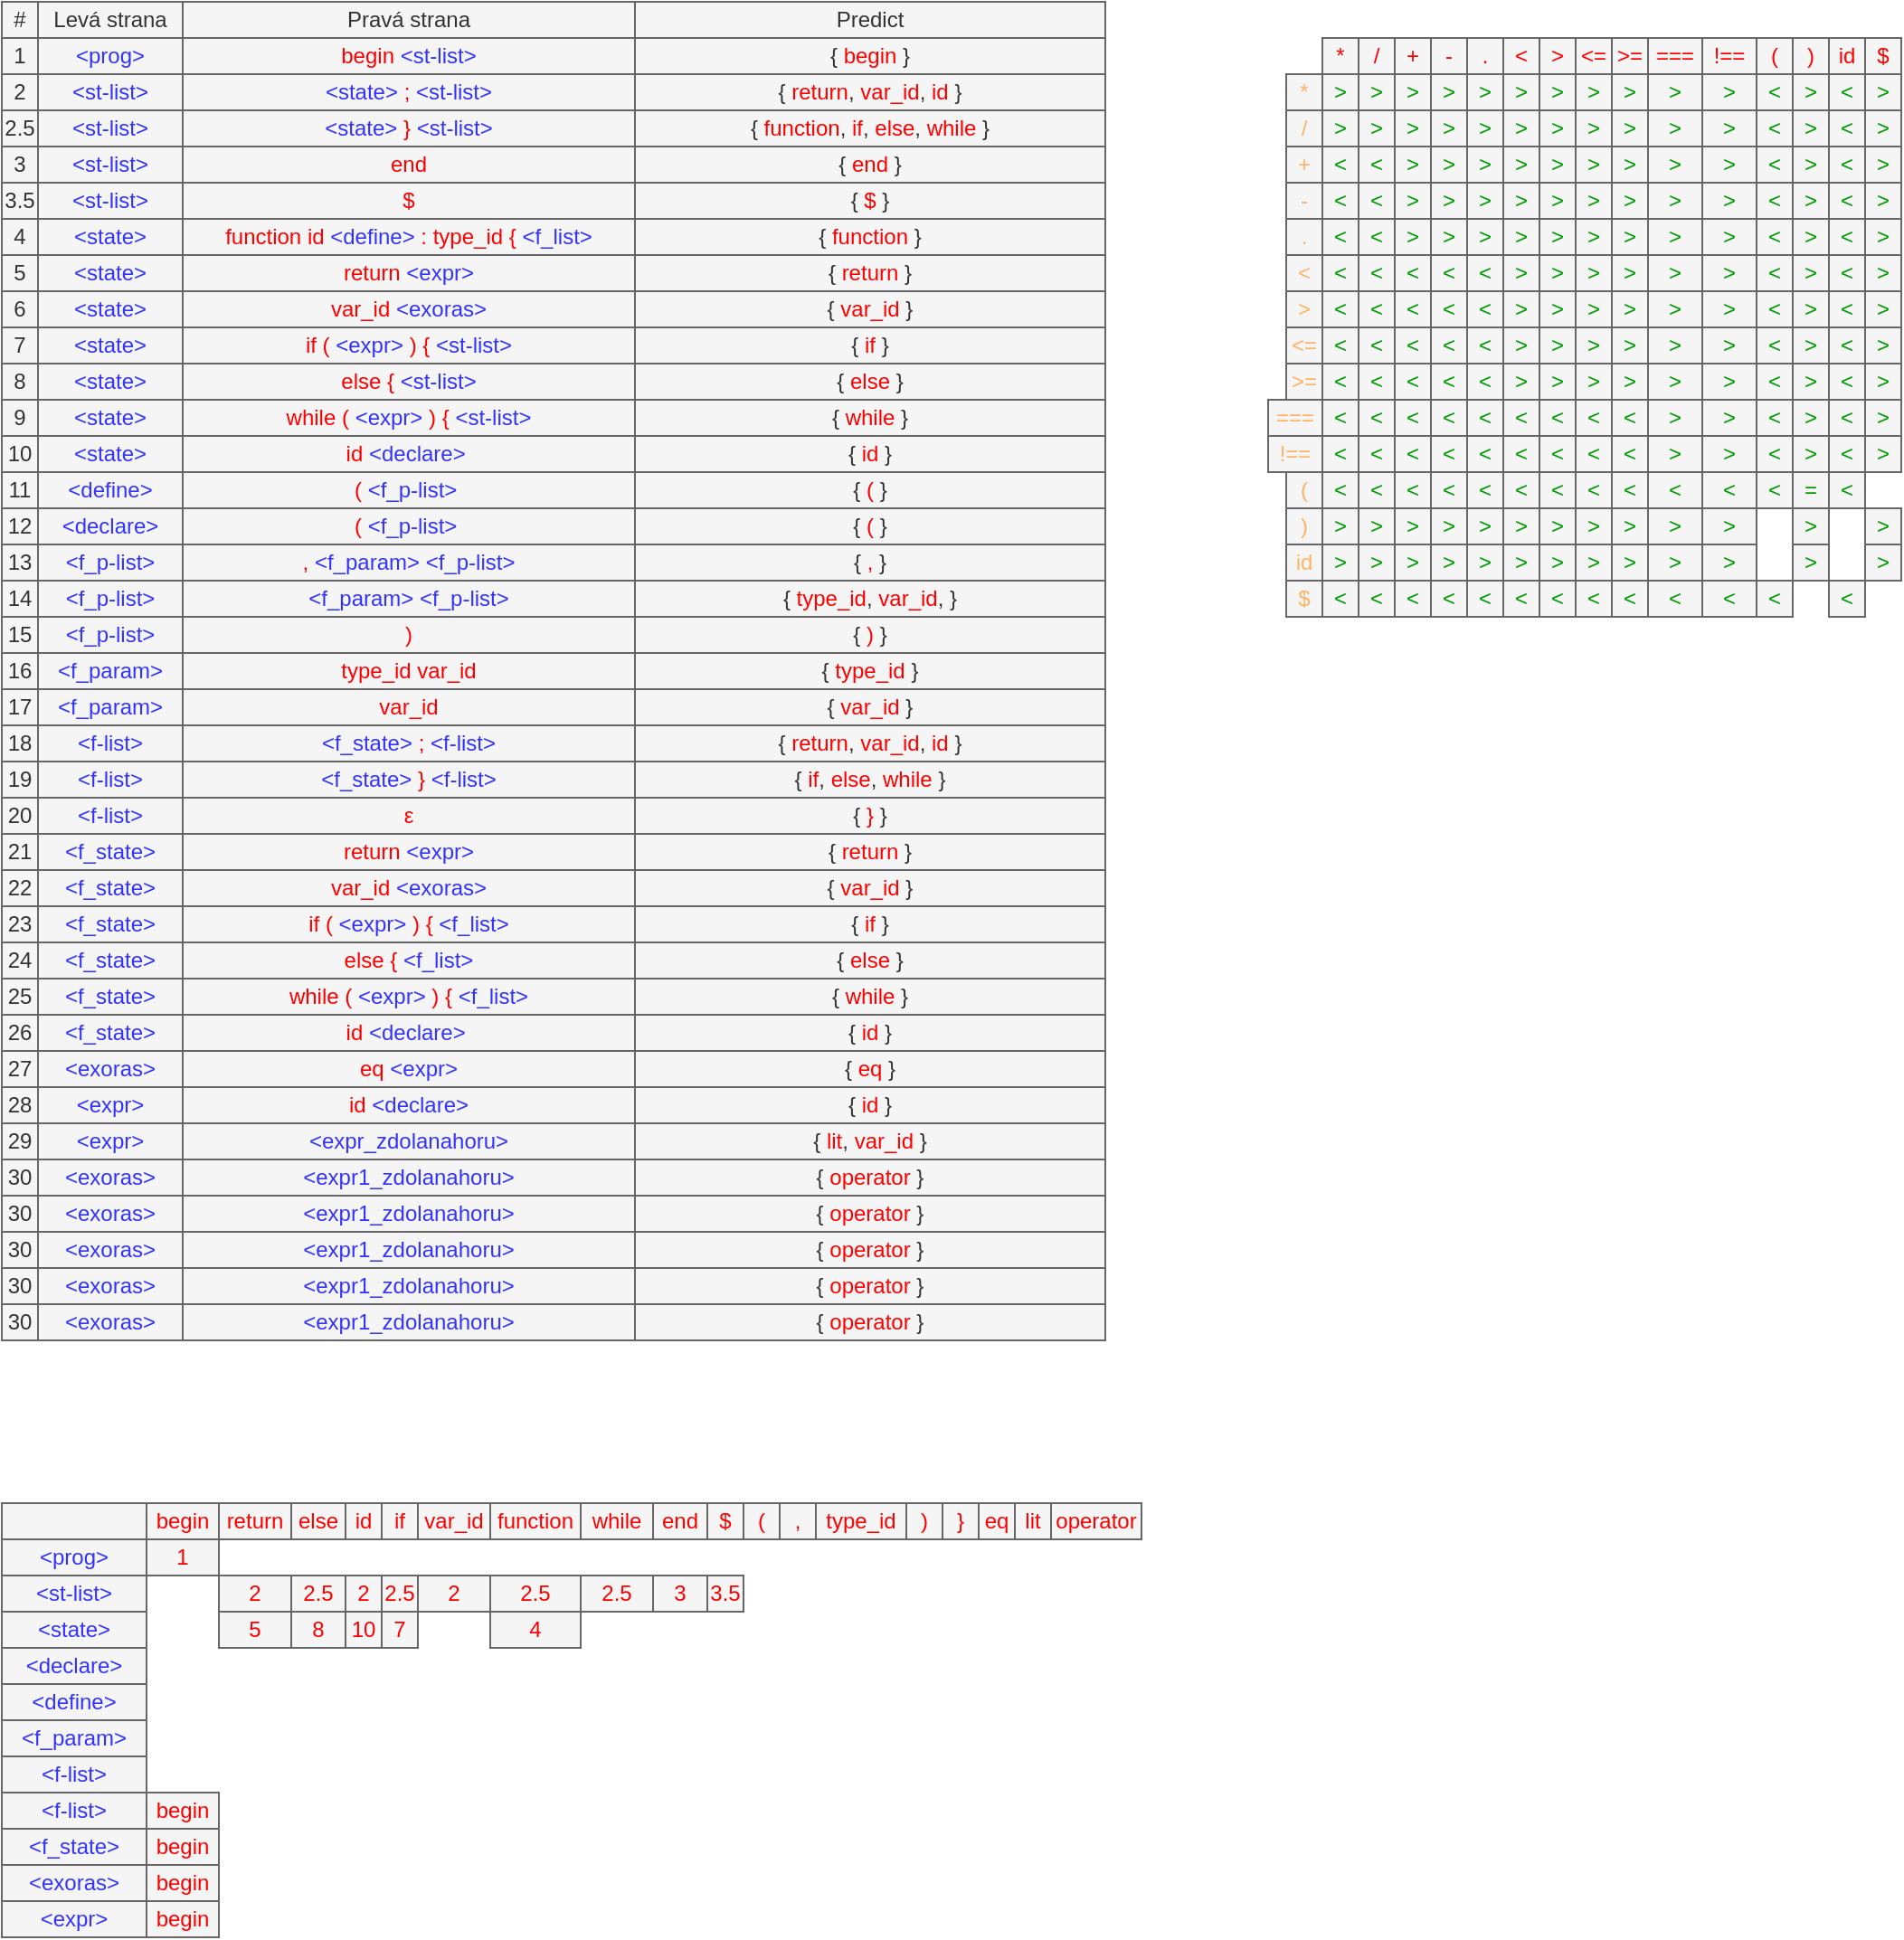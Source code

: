 <mxfile>
    <diagram id="s_DgM6LJzYbKPXjwjrtn" name="Page-1">
        <mxGraphModel dx="1180" dy="500" grid="1" gridSize="10" guides="1" tooltips="1" connect="1" arrows="1" fold="1" page="1" pageScale="1" pageWidth="850" pageHeight="1100" background="none" math="0" shadow="0">
            <root>
                <mxCell id="0"/>
                <mxCell id="1" parent="0"/>
                <mxCell id="71" value="" style="group;fillColor=#f5f5f5;fontColor=#333333;strokeColor=#666666;" parent="1" vertex="1" connectable="0">
                    <mxGeometry x="10" y="50" width="350" height="20" as="geometry"/>
                </mxCell>
                <mxCell id="72" value="2" style="rounded=0;whiteSpace=wrap;html=1;fillColor=#f5f5f5;fontColor=#333333;strokeColor=#666666;" parent="71" vertex="1">
                    <mxGeometry width="20" height="20" as="geometry"/>
                </mxCell>
                <mxCell id="73" value="&lt;font color=&quot;#3333ff&quot;&gt;&amp;lt;st-list&amp;gt;&lt;/font&gt;" style="rounded=0;whiteSpace=wrap;html=1;fillColor=#f5f5f5;fontColor=#333333;strokeColor=#666666;" parent="71" vertex="1">
                    <mxGeometry x="20" width="80" height="20" as="geometry"/>
                </mxCell>
                <mxCell id="74" value="&lt;span style=&quot;color: rgb(51 , 51 , 255)&quot;&gt;&amp;lt;state&amp;gt;&amp;nbsp;&lt;/span&gt;&lt;font color=&quot;#ff0000&quot;&gt;;&lt;/font&gt;&amp;nbsp;&lt;font color=&quot;#3333ff&quot;&gt;&amp;lt;st-list&amp;gt;&lt;/font&gt;" style="rounded=0;whiteSpace=wrap;html=1;fillColor=#f5f5f5;fontColor=#333333;strokeColor=#666666;" parent="71" vertex="1">
                    <mxGeometry x="100" width="250" height="20" as="geometry"/>
                </mxCell>
                <mxCell id="75" value="" style="group;fillColor=#f5f5f5;fontColor=#333333;strokeColor=#666666;" parent="1" vertex="1" connectable="0">
                    <mxGeometry x="10" y="90" width="350" height="20" as="geometry"/>
                </mxCell>
                <mxCell id="76" value="3" style="rounded=0;whiteSpace=wrap;html=1;fillColor=#f5f5f5;fontColor=#333333;strokeColor=#666666;" parent="75" vertex="1">
                    <mxGeometry width="20" height="20" as="geometry"/>
                </mxCell>
                <mxCell id="77" value="&lt;span style=&quot;color: rgb(51 , 51 , 255)&quot;&gt;&amp;lt;st-list&amp;gt;&lt;/span&gt;" style="rounded=0;whiteSpace=wrap;html=1;fillColor=#f5f5f5;fontColor=#333333;strokeColor=#666666;" parent="75" vertex="1">
                    <mxGeometry x="20" width="80" height="20" as="geometry"/>
                </mxCell>
                <mxCell id="78" value="&lt;font color=&quot;#ff0000&quot;&gt;end&lt;/font&gt;" style="rounded=0;whiteSpace=wrap;html=1;fillColor=#f5f5f5;fontColor=#333333;strokeColor=#666666;" parent="75" vertex="1">
                    <mxGeometry x="100" width="250" height="20" as="geometry"/>
                </mxCell>
                <mxCell id="79" value="" style="group;fillColor=#f5f5f5;fontColor=#333333;strokeColor=#666666;" parent="1" vertex="1" connectable="0">
                    <mxGeometry x="10" y="270" width="350" height="20" as="geometry"/>
                </mxCell>
                <mxCell id="80" value="11" style="rounded=0;whiteSpace=wrap;html=1;fillColor=#f5f5f5;fontColor=#333333;strokeColor=#666666;" parent="79" vertex="1">
                    <mxGeometry width="20" height="20" as="geometry"/>
                </mxCell>
                <mxCell id="81" value="&lt;font color=&quot;#3333ff&quot;&gt;&amp;lt;define&amp;gt;&lt;/font&gt;" style="rounded=0;whiteSpace=wrap;html=1;fillColor=#f5f5f5;fontColor=#333333;strokeColor=#666666;" parent="79" vertex="1">
                    <mxGeometry x="20" width="80" height="20" as="geometry"/>
                </mxCell>
                <mxCell id="82" value="&lt;font color=&quot;#ff0000&quot;&gt;(&lt;/font&gt;&amp;nbsp;&lt;font color=&quot;#3333ff&quot;&gt;&amp;lt;f_p-list&amp;gt;&amp;nbsp;&lt;/font&gt;" style="rounded=0;whiteSpace=wrap;html=1;fillColor=#f5f5f5;fontColor=#333333;strokeColor=#666666;" parent="79" vertex="1">
                    <mxGeometry x="100" width="250" height="20" as="geometry"/>
                </mxCell>
                <mxCell id="99" value="" style="group;fillColor=#f5f5f5;fontColor=#333333;strokeColor=#666666;" parent="1" vertex="1" connectable="0">
                    <mxGeometry x="10" y="490" width="350" height="20" as="geometry"/>
                </mxCell>
                <mxCell id="100" value="22" style="rounded=0;whiteSpace=wrap;html=1;fillColor=#f5f5f5;fontColor=#333333;strokeColor=#666666;" parent="99" vertex="1">
                    <mxGeometry width="20" height="20" as="geometry"/>
                </mxCell>
                <mxCell id="101" value="&lt;font color=&quot;#3333ff&quot;&gt;&amp;lt;f_state&amp;gt;&lt;/font&gt;" style="rounded=0;whiteSpace=wrap;html=1;fillColor=#f5f5f5;fontColor=#333333;strokeColor=#666666;" parent="99" vertex="1">
                    <mxGeometry x="20" width="80" height="20" as="geometry"/>
                </mxCell>
                <mxCell id="102" value="&lt;font color=&quot;#ff0000&quot;&gt;var_id&amp;nbsp;&lt;/font&gt;&lt;font color=&quot;#3333ff&quot;&gt;&amp;lt;exoras&amp;gt;&lt;/font&gt;" style="rounded=0;whiteSpace=wrap;html=1;fillColor=#f5f5f5;fontColor=#333333;strokeColor=#666666;" parent="99" vertex="1">
                    <mxGeometry x="100" width="250" height="20" as="geometry"/>
                </mxCell>
                <mxCell id="103" value="" style="group;fillColor=#f5f5f5;fontColor=#333333;strokeColor=#666666;" parent="1" vertex="1" connectable="0">
                    <mxGeometry x="10" y="130" width="350" height="20" as="geometry"/>
                </mxCell>
                <mxCell id="104" value="4" style="rounded=0;whiteSpace=wrap;html=1;fillColor=#f5f5f5;fontColor=#333333;strokeColor=#666666;" parent="103" vertex="1">
                    <mxGeometry width="20" height="20" as="geometry"/>
                </mxCell>
                <mxCell id="105" value="&lt;font color=&quot;#3333ff&quot;&gt;&amp;lt;state&amp;gt;&lt;/font&gt;" style="rounded=0;whiteSpace=wrap;html=1;fillColor=#f5f5f5;fontColor=#333333;strokeColor=#666666;" parent="103" vertex="1">
                    <mxGeometry x="20" width="80" height="20" as="geometry"/>
                </mxCell>
                <mxCell id="106" value="&lt;font color=&quot;#ff0000&quot;&gt;function id&amp;nbsp;&lt;/font&gt;&lt;font color=&quot;#3333ff&quot;&gt;&amp;lt;define&amp;gt; &lt;/font&gt;&lt;font color=&quot;#ff0000&quot;&gt;: type_id {&amp;nbsp;&lt;/font&gt;&lt;span style=&quot;color: rgb(51 , 51 , 255)&quot;&gt;&amp;lt;f_list&amp;gt;&lt;/span&gt;" style="rounded=0;whiteSpace=wrap;html=1;fillColor=#f5f5f5;fontColor=#333333;strokeColor=#666666;" parent="103" vertex="1">
                    <mxGeometry x="100" width="250" height="20" as="geometry"/>
                </mxCell>
                <mxCell id="107" value="" style="group;fillColor=#f5f5f5;fontColor=#333333;strokeColor=#666666;" parent="1" vertex="1" connectable="0">
                    <mxGeometry x="10" y="450" width="350" height="20" as="geometry"/>
                </mxCell>
                <mxCell id="108" value="20" style="rounded=0;whiteSpace=wrap;html=1;fillColor=#f5f5f5;fontColor=#333333;strokeColor=#666666;" parent="107" vertex="1">
                    <mxGeometry width="20" height="20" as="geometry"/>
                </mxCell>
                <mxCell id="109" value="&lt;font color=&quot;#3333ff&quot;&gt;&amp;lt;f-list&amp;gt;&lt;/font&gt;" style="rounded=0;whiteSpace=wrap;html=1;fillColor=#f5f5f5;fontColor=#333333;strokeColor=#666666;" parent="107" vertex="1">
                    <mxGeometry x="20" width="80" height="20" as="geometry"/>
                </mxCell>
                <mxCell id="110" value="&lt;font color=&quot;#ff0000&quot;&gt;ε&lt;/font&gt;" style="rounded=0;whiteSpace=wrap;html=1;fillColor=#f5f5f5;fontColor=#333333;strokeColor=#666666;" parent="107" vertex="1">
                    <mxGeometry x="100" width="250" height="20" as="geometry"/>
                </mxCell>
                <mxCell id="115" value="" style="group;fillColor=#f5f5f5;fontColor=#333333;strokeColor=#666666;" parent="1" vertex="1" connectable="0">
                    <mxGeometry x="10" y="70" width="350" height="20" as="geometry"/>
                </mxCell>
                <mxCell id="116" value="2.5" style="rounded=0;whiteSpace=wrap;html=1;fillColor=#f5f5f5;fontColor=#333333;strokeColor=#666666;" parent="115" vertex="1">
                    <mxGeometry width="20" height="20" as="geometry"/>
                </mxCell>
                <mxCell id="117" value="&lt;font color=&quot;#3333ff&quot;&gt;&amp;lt;st-list&amp;gt;&lt;/font&gt;" style="rounded=0;whiteSpace=wrap;html=1;fillColor=#f5f5f5;fontColor=#333333;strokeColor=#666666;" parent="115" vertex="1">
                    <mxGeometry x="20" width="80" height="20" as="geometry"/>
                </mxCell>
                <mxCell id="118" value="&lt;span style=&quot;color: rgb(51 , 51 , 255)&quot;&gt;&amp;lt;state&amp;gt; &lt;/span&gt;&lt;font color=&quot;#ff0000&quot;&gt;}&lt;/font&gt;&amp;nbsp;&lt;font color=&quot;#3333ff&quot;&gt;&amp;lt;st-list&amp;gt;&lt;/font&gt;" style="rounded=0;whiteSpace=wrap;html=1;fillColor=#f5f5f5;fontColor=#333333;strokeColor=#666666;" parent="115" vertex="1">
                    <mxGeometry x="100" width="250" height="20" as="geometry"/>
                </mxCell>
                <mxCell id="121" value="" style="group;fillColor=#f5f5f5;fontColor=#333333;strokeColor=#666666;" parent="1" vertex="1" connectable="0">
                    <mxGeometry x="10" y="410" width="350" height="20" as="geometry"/>
                </mxCell>
                <mxCell id="122" value="18" style="rounded=0;whiteSpace=wrap;html=1;fillColor=#f5f5f5;fontColor=#333333;strokeColor=#666666;" parent="121" vertex="1">
                    <mxGeometry width="20" height="20" as="geometry"/>
                </mxCell>
                <mxCell id="123" value="&lt;font color=&quot;#3333ff&quot;&gt;&amp;lt;f-list&amp;gt;&lt;/font&gt;" style="rounded=0;whiteSpace=wrap;html=1;fillColor=#f5f5f5;fontColor=#333333;strokeColor=#666666;" parent="121" vertex="1">
                    <mxGeometry x="20" width="80" height="20" as="geometry"/>
                </mxCell>
                <mxCell id="124" value="&lt;span style=&quot;color: rgb(51 , 51 , 255)&quot;&gt;&amp;lt;f_state&amp;gt;&amp;nbsp;&lt;/span&gt;&lt;font color=&quot;#ff0000&quot;&gt;;&lt;/font&gt;&lt;span&gt;&amp;nbsp;&lt;/span&gt;&lt;font color=&quot;#3333ff&quot;&gt;&amp;lt;f-list&amp;gt;&lt;/font&gt;" style="rounded=0;whiteSpace=wrap;html=1;fillColor=#f5f5f5;fontColor=#333333;strokeColor=#666666;" parent="121" vertex="1">
                    <mxGeometry x="100" width="250" height="20" as="geometry"/>
                </mxCell>
                <mxCell id="134" value="" style="group;fillColor=#f5f5f5;fontColor=#333333;strokeColor=#666666;" parent="1" vertex="1" connectable="0">
                    <mxGeometry x="10" y="470" width="350" height="20" as="geometry"/>
                </mxCell>
                <mxCell id="135" value="21" style="rounded=0;whiteSpace=wrap;html=1;fillColor=#f5f5f5;fontColor=#333333;strokeColor=#666666;" parent="134" vertex="1">
                    <mxGeometry width="20" height="20" as="geometry"/>
                </mxCell>
                <mxCell id="136" value="&lt;font color=&quot;#3333ff&quot;&gt;&amp;lt;f_state&amp;gt;&lt;/font&gt;" style="rounded=0;whiteSpace=wrap;html=1;fillColor=#f5f5f5;fontColor=#333333;strokeColor=#666666;" parent="134" vertex="1">
                    <mxGeometry x="20" width="80" height="20" as="geometry"/>
                </mxCell>
                <mxCell id="137" value="&lt;font color=&quot;#ff0000&quot;&gt;return&amp;nbsp;&lt;/font&gt;&lt;span style=&quot;color: rgb(51 , 51 , 255)&quot;&gt;&amp;lt;expr&amp;gt;&lt;/span&gt;" style="rounded=0;whiteSpace=wrap;html=1;fillColor=#f5f5f5;fontColor=#333333;strokeColor=#666666;" parent="134" vertex="1">
                    <mxGeometry x="100" width="250" height="20" as="geometry"/>
                </mxCell>
                <mxCell id="138" value="" style="group;fillColor=#f5f5f5;fontColor=#333333;strokeColor=#666666;" parent="1" vertex="1" connectable="0">
                    <mxGeometry x="10" y="310" width="350" height="20" as="geometry"/>
                </mxCell>
                <mxCell id="139" value="13" style="rounded=0;whiteSpace=wrap;html=1;fillColor=#f5f5f5;fontColor=#333333;strokeColor=#666666;" parent="138" vertex="1">
                    <mxGeometry width="20" height="20" as="geometry"/>
                </mxCell>
                <mxCell id="140" value="&lt;font color=&quot;#3333ff&quot;&gt;&amp;lt;f_p-list&amp;gt;&lt;/font&gt;" style="rounded=0;whiteSpace=wrap;html=1;fillColor=#f5f5f5;fontColor=#333333;strokeColor=#666666;" parent="138" vertex="1">
                    <mxGeometry x="20" width="80" height="20" as="geometry"/>
                </mxCell>
                <mxCell id="141" value="&lt;span style=&quot;color: rgb(255 , 0 , 0)&quot;&gt;,&amp;nbsp;&lt;/span&gt;&lt;span style=&quot;color: rgb(51 , 51 , 255)&quot;&gt;&amp;lt;f_param&amp;gt;&lt;/span&gt;&lt;font color=&quot;#ff0000&quot;&gt;&amp;nbsp;&lt;/font&gt;&lt;span style=&quot;color: rgb(51 , 51 , 255)&quot;&gt;&amp;lt;f_p-list&amp;gt;&lt;/span&gt;" style="rounded=0;whiteSpace=wrap;html=1;fillColor=#f5f5f5;fontColor=#333333;strokeColor=#666666;" parent="138" vertex="1">
                    <mxGeometry x="100" width="250" height="20" as="geometry"/>
                </mxCell>
                <mxCell id="142" value="" style="group;fillColor=#f5f5f5;fontColor=#333333;strokeColor=#666666;" parent="1" vertex="1" connectable="0">
                    <mxGeometry x="10" y="350" width="350" height="20" as="geometry"/>
                </mxCell>
                <mxCell id="143" value="15" style="rounded=0;whiteSpace=wrap;html=1;fillColor=#f5f5f5;fontColor=#333333;strokeColor=#666666;" parent="142" vertex="1">
                    <mxGeometry width="20" height="20" as="geometry"/>
                </mxCell>
                <mxCell id="144" value="&lt;font color=&quot;#3333ff&quot;&gt;&amp;lt;f_p-list&amp;gt;&lt;/font&gt;" style="rounded=0;whiteSpace=wrap;html=1;fillColor=#f5f5f5;fontColor=#333333;strokeColor=#666666;" parent="142" vertex="1">
                    <mxGeometry x="20" width="80" height="20" as="geometry"/>
                </mxCell>
                <mxCell id="145" value="&lt;span style=&quot;color: rgb(255 , 0 , 0)&quot;&gt;)&lt;/span&gt;" style="rounded=0;whiteSpace=wrap;html=1;fillColor=#f5f5f5;fontColor=#333333;strokeColor=#666666;" parent="142" vertex="1">
                    <mxGeometry x="100" width="250" height="20" as="geometry"/>
                </mxCell>
                <mxCell id="146" value="" style="group;fillColor=#f5f5f5;fontColor=#333333;strokeColor=#666666;" parent="1" vertex="1" connectable="0">
                    <mxGeometry x="10" y="370" width="350" height="20" as="geometry"/>
                </mxCell>
                <mxCell id="147" value="16" style="rounded=0;whiteSpace=wrap;html=1;fillColor=#f5f5f5;fontColor=#333333;strokeColor=#666666;" parent="146" vertex="1">
                    <mxGeometry width="20" height="20" as="geometry"/>
                </mxCell>
                <mxCell id="148" value="&lt;font color=&quot;#3333ff&quot;&gt;&amp;lt;f_param&amp;gt;&lt;/font&gt;" style="rounded=0;whiteSpace=wrap;html=1;fillColor=#f5f5f5;fontColor=#333333;strokeColor=#666666;" parent="146" vertex="1">
                    <mxGeometry x="20" width="80" height="20" as="geometry"/>
                </mxCell>
                <mxCell id="149" value="&lt;font color=&quot;#ff0000&quot;&gt;type_id var_id&lt;/font&gt;" style="rounded=0;whiteSpace=wrap;html=1;fillColor=#f5f5f5;fontColor=#333333;strokeColor=#666666;" parent="146" vertex="1">
                    <mxGeometry x="100" width="250" height="20" as="geometry"/>
                </mxCell>
                <mxCell id="153" value="" style="group;fillColor=#f5f5f5;fontColor=#333333;strokeColor=#666666;" parent="1" vertex="1" connectable="0">
                    <mxGeometry x="10" y="330" width="350" height="20" as="geometry"/>
                </mxCell>
                <mxCell id="154" value="14" style="rounded=0;whiteSpace=wrap;html=1;fillColor=#f5f5f5;fontColor=#333333;strokeColor=#666666;" parent="153" vertex="1">
                    <mxGeometry width="20" height="20" as="geometry"/>
                </mxCell>
                <mxCell id="155" value="&lt;font color=&quot;#3333ff&quot;&gt;&amp;lt;f_p-list&amp;gt;&lt;/font&gt;" style="rounded=0;whiteSpace=wrap;html=1;fillColor=#f5f5f5;fontColor=#333333;strokeColor=#666666;" parent="153" vertex="1">
                    <mxGeometry x="20" width="80" height="20" as="geometry"/>
                </mxCell>
                <mxCell id="156" value="&lt;span style=&quot;color: rgb(51 , 51 , 255)&quot;&gt;&amp;lt;f_param&amp;gt;&lt;/span&gt;&lt;font color=&quot;#ff0000&quot;&gt;&amp;nbsp;&lt;/font&gt;&lt;span style=&quot;color: rgb(51 , 51 , 255)&quot;&gt;&amp;lt;f_p-list&amp;gt;&lt;/span&gt;" style="rounded=0;whiteSpace=wrap;html=1;fillColor=#f5f5f5;fontColor=#333333;strokeColor=#666666;" parent="153" vertex="1">
                    <mxGeometry x="100" width="250" height="20" as="geometry"/>
                </mxCell>
                <mxCell id="157" value="" style="group;fillColor=#f5f5f5;fontColor=#333333;strokeColor=#666666;" parent="1" vertex="1" connectable="0">
                    <mxGeometry x="10" y="590" width="350" height="20" as="geometry"/>
                </mxCell>
                <mxCell id="158" value="27" style="rounded=0;whiteSpace=wrap;html=1;fillColor=#f5f5f5;fontColor=#333333;strokeColor=#666666;" parent="157" vertex="1">
                    <mxGeometry width="20" height="20" as="geometry"/>
                </mxCell>
                <mxCell id="159" value="&lt;font color=&quot;#3333ff&quot;&gt;&amp;lt;exoras&amp;gt;&lt;/font&gt;" style="rounded=0;whiteSpace=wrap;html=1;fillColor=#f5f5f5;fontColor=#333333;strokeColor=#666666;" parent="157" vertex="1">
                    <mxGeometry x="20" width="80" height="20" as="geometry"/>
                </mxCell>
                <mxCell id="160" value="&lt;font color=&quot;#ff0000&quot;&gt;eq&amp;nbsp;&lt;/font&gt;&lt;font color=&quot;#3333ff&quot;&gt;&amp;lt;expr&amp;gt;&lt;/font&gt;" style="rounded=0;whiteSpace=wrap;html=1;fillColor=#f5f5f5;fontColor=#333333;strokeColor=#666666;" parent="157" vertex="1">
                    <mxGeometry x="100" width="250" height="20" as="geometry"/>
                </mxCell>
                <mxCell id="161" value="" style="group;fillColor=#f5f5f5;fontColor=#333333;strokeColor=#666666;" parent="1" vertex="1" connectable="0">
                    <mxGeometry x="10" y="650" width="350" height="20" as="geometry"/>
                </mxCell>
                <mxCell id="162" value="30" style="rounded=0;whiteSpace=wrap;html=1;fillColor=#f5f5f5;fontColor=#333333;strokeColor=#666666;" parent="161" vertex="1">
                    <mxGeometry width="20" height="20" as="geometry"/>
                </mxCell>
                <mxCell id="163" value="&lt;font color=&quot;#3333ff&quot;&gt;&amp;lt;exoras&amp;gt;&lt;/font&gt;" style="rounded=0;whiteSpace=wrap;html=1;fillColor=#f5f5f5;fontColor=#333333;strokeColor=#666666;" parent="161" vertex="1">
                    <mxGeometry x="20" width="80" height="20" as="geometry"/>
                </mxCell>
                <mxCell id="164" value="&lt;font color=&quot;#3333ff&quot;&gt;&amp;lt;expr1_zdolanahoru&amp;gt;&lt;/font&gt;" style="rounded=0;whiteSpace=wrap;html=1;fillColor=#f5f5f5;fontColor=#333333;strokeColor=#666666;" parent="161" vertex="1">
                    <mxGeometry x="100" width="250" height="20" as="geometry"/>
                </mxCell>
                <mxCell id="165" value="" style="group;fillColor=#f5f5f5;fontColor=#333333;strokeColor=#666666;" parent="1" vertex="1" connectable="0">
                    <mxGeometry x="10" y="510" width="350" height="20" as="geometry"/>
                </mxCell>
                <mxCell id="166" value="23" style="rounded=0;whiteSpace=wrap;html=1;fillColor=#f5f5f5;fontColor=#333333;strokeColor=#666666;" parent="165" vertex="1">
                    <mxGeometry width="20" height="20" as="geometry"/>
                </mxCell>
                <mxCell id="167" value="&lt;font color=&quot;#3333ff&quot;&gt;&amp;lt;f_state&amp;gt;&lt;/font&gt;" style="rounded=0;whiteSpace=wrap;html=1;fillColor=#f5f5f5;fontColor=#333333;strokeColor=#666666;" parent="165" vertex="1">
                    <mxGeometry x="20" width="80" height="20" as="geometry"/>
                </mxCell>
                <mxCell id="168" value="&lt;font color=&quot;#ff0000&quot;&gt;if (&amp;nbsp;&lt;/font&gt;&lt;span style=&quot;color: rgb(51 , 51 , 255)&quot;&gt;&amp;lt;expr&amp;gt;&amp;nbsp;&lt;/span&gt;&lt;span style=&quot;color: rgb(255 , 0 , 0)&quot;&gt;)&amp;nbsp;&lt;/span&gt;&lt;font color=&quot;#ff0000&quot;&gt;{&amp;nbsp;&lt;/font&gt;&lt;font color=&quot;#3333ff&quot;&gt;&amp;lt;f_list&amp;gt;&lt;/font&gt;" style="rounded=0;whiteSpace=wrap;html=1;fillColor=#f5f5f5;fontColor=#333333;strokeColor=#666666;" parent="165" vertex="1">
                    <mxGeometry x="100" width="250" height="20" as="geometry"/>
                </mxCell>
                <mxCell id="169" value="" style="group;fillColor=#f5f5f5;fontColor=#333333;strokeColor=#666666;" parent="1" vertex="1" connectable="0">
                    <mxGeometry x="10" y="430" width="350" height="20" as="geometry"/>
                </mxCell>
                <mxCell id="170" value="19" style="rounded=0;whiteSpace=wrap;html=1;fillColor=#f5f5f5;fontColor=#333333;strokeColor=#666666;" parent="169" vertex="1">
                    <mxGeometry width="20" height="20" as="geometry"/>
                </mxCell>
                <mxCell id="171" value="&lt;font color=&quot;#3333ff&quot;&gt;&amp;lt;f-list&amp;gt;&lt;/font&gt;" style="rounded=0;whiteSpace=wrap;html=1;fillColor=#f5f5f5;fontColor=#333333;strokeColor=#666666;" parent="169" vertex="1">
                    <mxGeometry x="20" width="80" height="20" as="geometry"/>
                </mxCell>
                <mxCell id="172" value="&lt;span style=&quot;color: rgb(51 , 51 , 255)&quot;&gt;&amp;lt;f_state&amp;gt; &lt;/span&gt;&lt;font color=&quot;#ff0000&quot;&gt;}&lt;/font&gt;&amp;nbsp;&lt;font color=&quot;#3333ff&quot;&gt;&amp;lt;f-list&amp;gt;&lt;/font&gt;" style="rounded=0;whiteSpace=wrap;html=1;fillColor=#f5f5f5;fontColor=#333333;strokeColor=#666666;" parent="169" vertex="1">
                    <mxGeometry x="100" width="250" height="20" as="geometry"/>
                </mxCell>
                <mxCell id="173" value="" style="group;fillColor=#f5f5f5;fontColor=#333333;strokeColor=#666666;" parent="1" vertex="1" connectable="0">
                    <mxGeometry x="10" y="530" width="350" height="20" as="geometry"/>
                </mxCell>
                <mxCell id="174" value="24" style="rounded=0;whiteSpace=wrap;html=1;fillColor=#f5f5f5;fontColor=#333333;strokeColor=#666666;" parent="173" vertex="1">
                    <mxGeometry width="20" height="20" as="geometry"/>
                </mxCell>
                <mxCell id="175" value="&lt;font color=&quot;#3333ff&quot;&gt;&amp;lt;f_state&amp;gt;&lt;/font&gt;" style="rounded=0;whiteSpace=wrap;html=1;fillColor=#f5f5f5;fontColor=#333333;strokeColor=#666666;" parent="173" vertex="1">
                    <mxGeometry x="20" width="80" height="20" as="geometry"/>
                </mxCell>
                <mxCell id="176" value="&lt;font color=&quot;#ff0000&quot;&gt;else&lt;/font&gt;&lt;span style=&quot;color: rgb(255 , 0 , 0)&quot;&gt;&amp;nbsp;&lt;/span&gt;&lt;font color=&quot;#ff0000&quot;&gt;{&amp;nbsp;&lt;/font&gt;&lt;font color=&quot;#3333ff&quot;&gt;&amp;lt;f_list&amp;gt;&lt;/font&gt;" style="rounded=0;whiteSpace=wrap;html=1;fillColor=#f5f5f5;fontColor=#333333;strokeColor=#666666;" parent="173" vertex="1">
                    <mxGeometry x="100" width="250" height="20" as="geometry"/>
                </mxCell>
                <mxCell id="177" value="" style="group;fillColor=#f5f5f5;fontColor=#333333;strokeColor=#666666;" parent="1" vertex="1" connectable="0">
                    <mxGeometry x="10" y="550" width="350" height="20" as="geometry"/>
                </mxCell>
                <mxCell id="178" value="25" style="rounded=0;whiteSpace=wrap;html=1;fillColor=#f5f5f5;fontColor=#333333;strokeColor=#666666;" parent="177" vertex="1">
                    <mxGeometry width="20" height="20" as="geometry"/>
                </mxCell>
                <mxCell id="179" value="&lt;font color=&quot;#3333ff&quot;&gt;&amp;lt;f_state&amp;gt;&lt;/font&gt;" style="rounded=0;whiteSpace=wrap;html=1;fillColor=#f5f5f5;fontColor=#333333;strokeColor=#666666;" parent="177" vertex="1">
                    <mxGeometry x="20" width="80" height="20" as="geometry"/>
                </mxCell>
                <mxCell id="180" value="&lt;span style=&quot;color: rgb(255 , 0 , 0)&quot;&gt;while&amp;nbsp;&lt;/span&gt;&lt;font color=&quot;#ff0000&quot;&gt;(&amp;nbsp;&lt;/font&gt;&lt;span style=&quot;color: rgb(51 , 51 , 255)&quot;&gt;&amp;lt;expr&amp;gt;&amp;nbsp;&lt;/span&gt;&lt;span style=&quot;color: rgb(255 , 0 , 0)&quot;&gt;)&amp;nbsp;&lt;/span&gt;&lt;font color=&quot;#ff0000&quot;&gt;{&amp;nbsp;&lt;/font&gt;&lt;font color=&quot;#3333ff&quot;&gt;&amp;lt;f_list&amp;gt;&lt;/font&gt;" style="rounded=0;whiteSpace=wrap;html=1;fillColor=#f5f5f5;fontColor=#333333;strokeColor=#666666;" parent="177" vertex="1">
                    <mxGeometry x="100" width="250" height="20" as="geometry"/>
                </mxCell>
                <mxCell id="181" value="" style="group;fillColor=#f5f5f5;fontColor=#333333;strokeColor=#666666;" parent="1" vertex="1" connectable="0">
                    <mxGeometry x="10" y="570" width="350" height="20" as="geometry"/>
                </mxCell>
                <mxCell id="182" value="26" style="rounded=0;whiteSpace=wrap;html=1;fillColor=#f5f5f5;fontColor=#333333;strokeColor=#666666;" parent="181" vertex="1">
                    <mxGeometry width="20" height="20" as="geometry"/>
                </mxCell>
                <mxCell id="183" value="&lt;font color=&quot;#3333ff&quot;&gt;&amp;lt;f_state&amp;gt;&lt;/font&gt;" style="rounded=0;whiteSpace=wrap;html=1;fillColor=#f5f5f5;fontColor=#333333;strokeColor=#666666;" parent="181" vertex="1">
                    <mxGeometry x="20" width="80" height="20" as="geometry"/>
                </mxCell>
                <mxCell id="184" value="&lt;span style=&quot;color: rgb(255 , 0 , 0)&quot;&gt;id &lt;/span&gt;&lt;span style=&quot;color: rgb(51 , 51 , 255)&quot;&gt;&amp;lt;declare&amp;gt;&lt;/span&gt;&lt;span style=&quot;color: rgb(255 , 0 , 0)&quot;&gt;&amp;nbsp;&lt;/span&gt;" style="rounded=0;whiteSpace=wrap;html=1;fillColor=#f5f5f5;fontColor=#333333;strokeColor=#666666;" parent="181" vertex="1">
                    <mxGeometry x="100" width="250" height="20" as="geometry"/>
                </mxCell>
                <mxCell id="205" value="" style="group;fillColor=#f5f5f5;fontColor=#333333;strokeColor=#666666;" parent="1" vertex="1" connectable="0">
                    <mxGeometry x="10" y="290" width="350" height="20" as="geometry"/>
                </mxCell>
                <mxCell id="206" value="12" style="rounded=0;whiteSpace=wrap;html=1;fillColor=#f5f5f5;fontColor=#333333;strokeColor=#666666;" parent="205" vertex="1">
                    <mxGeometry width="20" height="20" as="geometry"/>
                </mxCell>
                <mxCell id="207" value="&lt;font color=&quot;#3333ff&quot;&gt;&amp;lt;declare&amp;gt;&lt;/font&gt;" style="rounded=0;whiteSpace=wrap;html=1;fillColor=#f5f5f5;fontColor=#333333;strokeColor=#666666;" parent="205" vertex="1">
                    <mxGeometry x="20" width="80" height="20" as="geometry"/>
                </mxCell>
                <mxCell id="208" value="&lt;font color=&quot;#ff0000&quot;&gt;(&lt;/font&gt;&amp;nbsp;&lt;font color=&quot;#3333ff&quot;&gt;&amp;lt;f_p-list&amp;gt;&amp;nbsp;&lt;/font&gt;" style="rounded=0;whiteSpace=wrap;html=1;fillColor=#f5f5f5;fontColor=#333333;strokeColor=#666666;" parent="205" vertex="1">
                    <mxGeometry x="100" width="250" height="20" as="geometry"/>
                </mxCell>
                <mxCell id="209" value="" style="group;fillColor=#f5f5f5;fontColor=#333333;strokeColor=#666666;" parent="1" vertex="1" connectable="0">
                    <mxGeometry x="10" y="390" width="350" height="20" as="geometry"/>
                </mxCell>
                <mxCell id="210" value="17" style="rounded=0;whiteSpace=wrap;html=1;fillColor=#f5f5f5;fontColor=#333333;strokeColor=#666666;" parent="209" vertex="1">
                    <mxGeometry width="20" height="20" as="geometry"/>
                </mxCell>
                <mxCell id="211" value="&lt;font color=&quot;#3333ff&quot;&gt;&amp;lt;f_param&amp;gt;&lt;/font&gt;" style="rounded=0;whiteSpace=wrap;html=1;fillColor=#f5f5f5;fontColor=#333333;strokeColor=#666666;" parent="209" vertex="1">
                    <mxGeometry x="20" width="80" height="20" as="geometry"/>
                </mxCell>
                <mxCell id="212" value="&lt;font color=&quot;#ff0000&quot;&gt;var_id&lt;/font&gt;" style="rounded=0;whiteSpace=wrap;html=1;fillColor=#f5f5f5;fontColor=#333333;strokeColor=#666666;" parent="209" vertex="1">
                    <mxGeometry x="100" width="250" height="20" as="geometry"/>
                </mxCell>
                <mxCell id="213" value="" style="group;fillColor=#f5f5f5;fontColor=#333333;strokeColor=#666666;" parent="1" vertex="1" connectable="0">
                    <mxGeometry x="10" y="170" width="350" height="20" as="geometry"/>
                </mxCell>
                <mxCell id="214" value="6" style="rounded=0;whiteSpace=wrap;html=1;fillColor=#f5f5f5;fontColor=#333333;strokeColor=#666666;" parent="213" vertex="1">
                    <mxGeometry width="20" height="20" as="geometry"/>
                </mxCell>
                <mxCell id="215" value="&lt;font color=&quot;#3333ff&quot;&gt;&amp;lt;state&amp;gt;&lt;/font&gt;" style="rounded=0;whiteSpace=wrap;html=1;fillColor=#f5f5f5;fontColor=#333333;strokeColor=#666666;" parent="213" vertex="1">
                    <mxGeometry x="20" width="80" height="20" as="geometry"/>
                </mxCell>
                <mxCell id="216" value="&lt;font color=&quot;#ff0000&quot;&gt;var_id&amp;nbsp;&lt;/font&gt;&lt;font color=&quot;#3333ff&quot;&gt;&amp;lt;exoras&amp;gt;&lt;/font&gt;" style="rounded=0;whiteSpace=wrap;html=1;fillColor=#f5f5f5;fontColor=#333333;strokeColor=#666666;" parent="213" vertex="1">
                    <mxGeometry x="100" width="250" height="20" as="geometry"/>
                </mxCell>
                <mxCell id="217" value="" style="group;fillColor=#f5f5f5;fontColor=#333333;strokeColor=#666666;" parent="1" vertex="1" connectable="0">
                    <mxGeometry x="10" y="150" width="350" height="20" as="geometry"/>
                </mxCell>
                <mxCell id="218" value="5" style="rounded=0;whiteSpace=wrap;html=1;fillColor=#f5f5f5;fontColor=#333333;strokeColor=#666666;" parent="217" vertex="1">
                    <mxGeometry width="20" height="20" as="geometry"/>
                </mxCell>
                <mxCell id="219" value="&lt;font color=&quot;#3333ff&quot;&gt;&amp;lt;state&amp;gt;&lt;/font&gt;" style="rounded=0;whiteSpace=wrap;html=1;fillColor=#f5f5f5;fontColor=#333333;strokeColor=#666666;" parent="217" vertex="1">
                    <mxGeometry x="20" width="80" height="20" as="geometry"/>
                </mxCell>
                <mxCell id="220" value="&lt;font color=&quot;#ff0000&quot;&gt;return&amp;nbsp;&lt;/font&gt;&lt;span style=&quot;color: rgb(51 , 51 , 255)&quot;&gt;&amp;lt;expr&amp;gt;&lt;/span&gt;" style="rounded=0;whiteSpace=wrap;html=1;fillColor=#f5f5f5;fontColor=#333333;strokeColor=#666666;" parent="217" vertex="1">
                    <mxGeometry x="100" width="250" height="20" as="geometry"/>
                </mxCell>
                <mxCell id="221" value="" style="group;fillColor=#f5f5f5;fontColor=#333333;strokeColor=#666666;" parent="1" vertex="1" connectable="0">
                    <mxGeometry x="10" y="190" width="350" height="20" as="geometry"/>
                </mxCell>
                <mxCell id="222" value="7" style="rounded=0;whiteSpace=wrap;html=1;fillColor=#f5f5f5;fontColor=#333333;strokeColor=#666666;" parent="221" vertex="1">
                    <mxGeometry width="20" height="20" as="geometry"/>
                </mxCell>
                <mxCell id="223" value="&lt;font color=&quot;#3333ff&quot;&gt;&amp;lt;state&amp;gt;&lt;/font&gt;" style="rounded=0;whiteSpace=wrap;html=1;fillColor=#f5f5f5;fontColor=#333333;strokeColor=#666666;" parent="221" vertex="1">
                    <mxGeometry x="20" width="80" height="20" as="geometry"/>
                </mxCell>
                <mxCell id="224" value="&lt;font color=&quot;#ff0000&quot;&gt;if (&amp;nbsp;&lt;/font&gt;&lt;span style=&quot;color: rgb(51 , 51 , 255)&quot;&gt;&amp;lt;expr&amp;gt;&amp;nbsp;&lt;/span&gt;&lt;span style=&quot;color: rgb(255 , 0 , 0)&quot;&gt;)&amp;nbsp;&lt;/span&gt;&lt;font color=&quot;#ff0000&quot;&gt;{&amp;nbsp;&lt;/font&gt;&lt;font color=&quot;#3333ff&quot;&gt;&amp;lt;st-list&amp;gt;&lt;/font&gt;" style="rounded=0;whiteSpace=wrap;html=1;fillColor=#f5f5f5;fontColor=#333333;strokeColor=#666666;" parent="221" vertex="1">
                    <mxGeometry x="100" width="250" height="20" as="geometry"/>
                </mxCell>
                <mxCell id="225" value="" style="group;fillColor=#f5f5f5;fontColor=#333333;strokeColor=#666666;" parent="1" vertex="1" connectable="0">
                    <mxGeometry x="10" y="210" width="350" height="20" as="geometry"/>
                </mxCell>
                <mxCell id="226" value="8" style="rounded=0;whiteSpace=wrap;html=1;fillColor=#f5f5f5;fontColor=#333333;strokeColor=#666666;" parent="225" vertex="1">
                    <mxGeometry width="20" height="20" as="geometry"/>
                </mxCell>
                <mxCell id="227" value="&lt;font color=&quot;#3333ff&quot;&gt;&amp;lt;state&amp;gt;&lt;/font&gt;" style="rounded=0;whiteSpace=wrap;html=1;fillColor=#f5f5f5;fontColor=#333333;strokeColor=#666666;" parent="225" vertex="1">
                    <mxGeometry x="20" width="80" height="20" as="geometry"/>
                </mxCell>
                <mxCell id="228" value="&lt;font color=&quot;#ff0000&quot;&gt;else&lt;/font&gt;&lt;span style=&quot;color: rgb(255 , 0 , 0)&quot;&gt;&amp;nbsp;&lt;/span&gt;&lt;font color=&quot;#ff0000&quot;&gt;{ &lt;/font&gt;&lt;font color=&quot;#3333ff&quot;&gt;&amp;lt;st-list&amp;gt;&lt;/font&gt;" style="rounded=0;whiteSpace=wrap;html=1;fillColor=#f5f5f5;fontColor=#333333;strokeColor=#666666;" parent="225" vertex="1">
                    <mxGeometry x="100" width="250" height="20" as="geometry"/>
                </mxCell>
                <mxCell id="229" value="" style="group;fillColor=#f5f5f5;fontColor=#333333;strokeColor=#666666;" parent="1" vertex="1" connectable="0">
                    <mxGeometry x="10" y="230" width="350" height="20" as="geometry"/>
                </mxCell>
                <mxCell id="230" value="9" style="rounded=0;whiteSpace=wrap;html=1;fillColor=#f5f5f5;fontColor=#333333;strokeColor=#666666;" parent="229" vertex="1">
                    <mxGeometry width="20" height="20" as="geometry"/>
                </mxCell>
                <mxCell id="231" value="&lt;font color=&quot;#3333ff&quot;&gt;&amp;lt;state&amp;gt;&lt;/font&gt;" style="rounded=0;whiteSpace=wrap;html=1;fillColor=#f5f5f5;fontColor=#333333;strokeColor=#666666;" parent="229" vertex="1">
                    <mxGeometry x="20" width="80" height="20" as="geometry"/>
                </mxCell>
                <mxCell id="232" value="&lt;span style=&quot;color: rgb(255 , 0 , 0)&quot;&gt;while&amp;nbsp;&lt;/span&gt;&lt;font color=&quot;#ff0000&quot;&gt;(&amp;nbsp;&lt;/font&gt;&lt;span style=&quot;color: rgb(51 , 51 , 255)&quot;&gt;&amp;lt;expr&amp;gt;&amp;nbsp;&lt;/span&gt;&lt;span style=&quot;color: rgb(255 , 0 , 0)&quot;&gt;)&amp;nbsp;&lt;/span&gt;&lt;font color=&quot;#ff0000&quot;&gt;{&amp;nbsp;&lt;/font&gt;&lt;font color=&quot;#3333ff&quot;&gt;&amp;lt;st-list&amp;gt;&lt;/font&gt;" style="rounded=0;whiteSpace=wrap;html=1;fillColor=#f5f5f5;fontColor=#333333;strokeColor=#666666;" parent="229" vertex="1">
                    <mxGeometry x="100" width="250" height="20" as="geometry"/>
                </mxCell>
                <mxCell id="233" value="" style="group;fillColor=#f5f5f5;fontColor=#333333;strokeColor=#666666;" parent="1" vertex="1" connectable="0">
                    <mxGeometry x="10" y="250" width="350" height="20" as="geometry"/>
                </mxCell>
                <mxCell id="234" value="10" style="rounded=0;whiteSpace=wrap;html=1;fillColor=#f5f5f5;fontColor=#333333;strokeColor=#666666;" parent="233" vertex="1">
                    <mxGeometry width="20" height="20" as="geometry"/>
                </mxCell>
                <mxCell id="235" value="&lt;font color=&quot;#3333ff&quot;&gt;&amp;lt;state&amp;gt;&lt;/font&gt;" style="rounded=0;whiteSpace=wrap;html=1;fillColor=#f5f5f5;fontColor=#333333;strokeColor=#666666;" parent="233" vertex="1">
                    <mxGeometry x="20" width="80" height="20" as="geometry"/>
                </mxCell>
                <mxCell id="236" value="&lt;span style=&quot;color: rgb(255 , 0 , 0)&quot;&gt;id &lt;/span&gt;&lt;span style=&quot;color: rgb(51 , 51 , 255)&quot;&gt;&amp;lt;declare&amp;gt;&lt;/span&gt;&lt;span style=&quot;color: rgb(255 , 0 , 0)&quot;&gt;&amp;nbsp;&lt;/span&gt;" style="rounded=0;whiteSpace=wrap;html=1;fillColor=#f5f5f5;fontColor=#333333;strokeColor=#666666;" parent="233" vertex="1">
                    <mxGeometry x="100" width="250" height="20" as="geometry"/>
                </mxCell>
                <mxCell id="253" value="" style="group;fillColor=#f5f5f5;fontColor=#333333;strokeColor=#666666;" parent="1" vertex="1" connectable="0">
                    <mxGeometry x="10" y="610" width="350" height="20" as="geometry"/>
                </mxCell>
                <mxCell id="254" value="28" style="rounded=0;whiteSpace=wrap;html=1;fillColor=#f5f5f5;fontColor=#333333;strokeColor=#666666;" parent="253" vertex="1">
                    <mxGeometry width="20" height="20" as="geometry"/>
                </mxCell>
                <mxCell id="255" value="&lt;font color=&quot;#3333ff&quot;&gt;&amp;lt;expr&amp;gt;&lt;/font&gt;" style="rounded=0;whiteSpace=wrap;html=1;fillColor=#f5f5f5;fontColor=#333333;strokeColor=#666666;" parent="253" vertex="1">
                    <mxGeometry x="20" width="80" height="20" as="geometry"/>
                </mxCell>
                <mxCell id="256" value="&lt;font color=&quot;#ff0000&quot;&gt;id&amp;nbsp;&lt;/font&gt;&lt;span style=&quot;color: rgb(51 , 51 , 255)&quot;&gt;&amp;lt;declare&amp;gt;&lt;/span&gt;" style="rounded=0;whiteSpace=wrap;html=1;fillColor=#f5f5f5;fontColor=#333333;strokeColor=#666666;" parent="253" vertex="1">
                    <mxGeometry x="100" width="250" height="20" as="geometry"/>
                </mxCell>
                <mxCell id="257" value="" style="group;fillColor=#f5f5f5;fontColor=#333333;strokeColor=#666666;" parent="1" vertex="1" connectable="0">
                    <mxGeometry x="10" y="630" width="350" height="20" as="geometry"/>
                </mxCell>
                <mxCell id="258" value="29" style="rounded=0;whiteSpace=wrap;html=1;fillColor=#f5f5f5;fontColor=#333333;strokeColor=#666666;" parent="257" vertex="1">
                    <mxGeometry width="20" height="20" as="geometry"/>
                </mxCell>
                <mxCell id="259" value="&lt;font color=&quot;#3333ff&quot;&gt;&amp;lt;expr&amp;gt;&lt;/font&gt;" style="rounded=0;whiteSpace=wrap;html=1;fillColor=#f5f5f5;fontColor=#333333;strokeColor=#666666;" parent="257" vertex="1">
                    <mxGeometry x="20" width="80" height="20" as="geometry"/>
                </mxCell>
                <mxCell id="260" value="&lt;span style=&quot;color: rgb(51 , 51 , 255)&quot;&gt;&amp;lt;expr_zdolanahoru&amp;gt;&lt;/span&gt;" style="rounded=0;whiteSpace=wrap;html=1;fillColor=#f5f5f5;fontColor=#333333;strokeColor=#666666;" parent="257" vertex="1">
                    <mxGeometry x="100" width="250" height="20" as="geometry"/>
                </mxCell>
                <mxCell id="261" value="#" style="rounded=0;whiteSpace=wrap;html=1;fillColor=#f5f5f5;fontColor=#333333;strokeColor=#666666;" parent="1" vertex="1">
                    <mxGeometry x="10" y="10" width="20" height="20" as="geometry"/>
                </mxCell>
                <mxCell id="263" value="Pravá strana" style="rounded=0;whiteSpace=wrap;html=1;fillColor=#f5f5f5;fontColor=#333333;strokeColor=#666666;" parent="1" vertex="1">
                    <mxGeometry x="110" y="10" width="250" height="20" as="geometry"/>
                </mxCell>
                <mxCell id="264" value="Levá strana" style="rounded=0;whiteSpace=wrap;html=1;fillColor=#f5f5f5;fontColor=#333333;strokeColor=#666666;" parent="1" vertex="1">
                    <mxGeometry x="30" y="10" width="80" height="20" as="geometry"/>
                </mxCell>
                <mxCell id="266" value="Predict" style="rounded=0;whiteSpace=wrap;html=1;fillColor=#f5f5f5;fontColor=#333333;strokeColor=#666666;" parent="1" vertex="1">
                    <mxGeometry x="360" y="10" width="260" height="20" as="geometry"/>
                </mxCell>
                <mxCell id="267" value="" style="group;fillColor=#f5f5f5;fontColor=#333333;strokeColor=#666666;" parent="1" vertex="1" connectable="0">
                    <mxGeometry x="10" y="30" width="610" height="20" as="geometry"/>
                </mxCell>
                <mxCell id="70" value="" style="group;fillColor=#f5f5f5;fontColor=#333333;strokeColor=#666666;" parent="267" vertex="1" connectable="0">
                    <mxGeometry width="350" height="20" as="geometry"/>
                </mxCell>
                <mxCell id="67" value="1" style="rounded=0;whiteSpace=wrap;html=1;fillColor=#f5f5f5;fontColor=#333333;strokeColor=#666666;" parent="70" vertex="1">
                    <mxGeometry width="20" height="20" as="geometry"/>
                </mxCell>
                <mxCell id="333" value="" style="edgeStyle=none;html=1;fillColor=#f5f5f5;strokeColor=#666666;" parent="70" source="68" target="69" edge="1">
                    <mxGeometry relative="1" as="geometry"/>
                </mxCell>
                <mxCell id="68" value="&lt;font color=&quot;#3333ff&quot;&gt;&amp;lt;prog&amp;gt;&lt;/font&gt;" style="rounded=0;whiteSpace=wrap;html=1;fillColor=#f5f5f5;fontColor=#333333;strokeColor=#666666;" parent="70" vertex="1">
                    <mxGeometry x="20" width="80" height="20" as="geometry"/>
                </mxCell>
                <mxCell id="69" value="&lt;font color=&quot;#ff0000&quot;&gt;begin&lt;/font&gt; &lt;font color=&quot;#3333ff&quot;&gt;&amp;lt;st-list&amp;gt;&lt;/font&gt;" style="rounded=0;whiteSpace=wrap;html=1;fillColor=#f5f5f5;fontColor=#333333;strokeColor=#666666;" parent="70" vertex="1">
                    <mxGeometry x="100" width="250" height="20" as="geometry"/>
                </mxCell>
                <mxCell id="265" value="{&amp;nbsp;&lt;span style=&quot;color: rgb(255 , 0 , 0)&quot;&gt;begin&amp;nbsp;&lt;/span&gt;}" style="rounded=0;whiteSpace=wrap;html=1;fillColor=#f5f5f5;fontColor=#333333;strokeColor=#666666;" parent="267" vertex="1">
                    <mxGeometry x="350" width="260" height="20" as="geometry"/>
                </mxCell>
                <mxCell id="268" value="{&amp;nbsp;&lt;span style=&quot;color: rgb(255 , 0 , 0)&quot;&gt;return&lt;/span&gt;,&amp;nbsp;&lt;span style=&quot;color: rgb(255 , 0 , 0)&quot;&gt;var_id&lt;/span&gt;,&amp;nbsp;&lt;span style=&quot;color: rgb(255 , 0 , 0)&quot;&gt;id&amp;nbsp;&lt;/span&gt;}" style="rounded=0;whiteSpace=wrap;html=1;fillColor=#f5f5f5;fontColor=#333333;strokeColor=#666666;" parent="1" vertex="1">
                    <mxGeometry x="360" y="50" width="260" height="20" as="geometry"/>
                </mxCell>
                <mxCell id="269" value="{&amp;nbsp;&lt;span style=&quot;color: rgb(255 , 0 , 0)&quot;&gt;function&lt;/span&gt;,&amp;nbsp;&lt;span style=&quot;color: rgb(255 , 0 , 0)&quot;&gt;if&lt;/span&gt;,&amp;nbsp;&lt;span style=&quot;color: rgb(255 , 0 , 0)&quot;&gt;else&lt;/span&gt;,&amp;nbsp;&lt;span style=&quot;color: rgb(255 , 0 , 0)&quot;&gt;while&amp;nbsp;&lt;/span&gt;}" style="rounded=0;whiteSpace=wrap;html=1;fillColor=#f5f5f5;fontColor=#333333;strokeColor=#666666;" parent="1" vertex="1">
                    <mxGeometry x="360" y="70" width="260" height="20" as="geometry"/>
                </mxCell>
                <mxCell id="270" value="{&amp;nbsp;&lt;span style=&quot;color: rgb(255 , 0 , 0)&quot;&gt;end&amp;nbsp;&lt;/span&gt;}" style="rounded=0;whiteSpace=wrap;html=1;fillColor=#f5f5f5;fontColor=#333333;strokeColor=#666666;" parent="1" vertex="1">
                    <mxGeometry x="360" y="90" width="260" height="20" as="geometry"/>
                </mxCell>
                <mxCell id="271" value="{&amp;nbsp;&lt;span style=&quot;color: rgb(255 , 0 , 0)&quot;&gt;,&lt;/span&gt;&lt;span style=&quot;color: rgb(255 , 0 , 0)&quot;&gt;&amp;nbsp;&lt;/span&gt;}" style="rounded=0;whiteSpace=wrap;html=1;fillColor=#f5f5f5;fontColor=#333333;strokeColor=#666666;" parent="1" vertex="1">
                    <mxGeometry x="360" y="310" width="260" height="20" as="geometry"/>
                </mxCell>
                <mxCell id="273" value="{&amp;nbsp;&lt;span style=&quot;color: rgb(255 , 0 , 0)&quot;&gt;type_id&lt;/span&gt;,&amp;nbsp;&lt;span style=&quot;color: rgb(255 , 0 , 0)&quot;&gt;var_id&lt;/span&gt;,&lt;span style=&quot;color: rgb(255 , 0 , 0)&quot;&gt;&amp;nbsp;&lt;/span&gt;}" style="rounded=0;whiteSpace=wrap;html=1;fillColor=#f5f5f5;fontColor=#333333;strokeColor=#666666;" parent="1" vertex="1">
                    <mxGeometry x="360" y="330" width="260" height="20" as="geometry"/>
                </mxCell>
                <mxCell id="274" value="{&amp;nbsp;&lt;span style=&quot;color: rgb(255 , 0 , 0)&quot;&gt;operator&amp;nbsp;&lt;/span&gt;}" style="rounded=0;whiteSpace=wrap;html=1;fillColor=#f5f5f5;fontColor=#333333;strokeColor=#666666;" parent="1" vertex="1">
                    <mxGeometry x="360" y="650" width="260" height="20" as="geometry"/>
                </mxCell>
                <mxCell id="275" value="{&amp;nbsp;&lt;span style=&quot;color: rgb(255 , 0 , 0)&quot;&gt;function&amp;nbsp;&lt;/span&gt;}" style="rounded=0;whiteSpace=wrap;html=1;fillColor=#f5f5f5;fontColor=#333333;strokeColor=#666666;" parent="1" vertex="1">
                    <mxGeometry x="360" y="130" width="260" height="20" as="geometry"/>
                </mxCell>
                <mxCell id="276" value="{&amp;nbsp;&lt;span style=&quot;color: rgb(255 , 0 , 0)&quot;&gt;return&amp;nbsp;&lt;/span&gt;}" style="rounded=0;whiteSpace=wrap;html=1;fillColor=#f5f5f5;fontColor=#333333;strokeColor=#666666;" parent="1" vertex="1">
                    <mxGeometry x="360" y="150" width="260" height="20" as="geometry"/>
                </mxCell>
                <mxCell id="277" value="{&amp;nbsp;&lt;span style=&quot;color: rgb(255 , 0 , 0)&quot;&gt;var_id&amp;nbsp;&lt;/span&gt;}" style="rounded=0;whiteSpace=wrap;html=1;fillColor=#f5f5f5;fontColor=#333333;strokeColor=#666666;" parent="1" vertex="1">
                    <mxGeometry x="360" y="170" width="260" height="20" as="geometry"/>
                </mxCell>
                <mxCell id="278" value="{&amp;nbsp;&lt;span style=&quot;color: rgb(255 , 0 , 0)&quot;&gt;if&amp;nbsp;&lt;/span&gt;}" style="rounded=0;whiteSpace=wrap;html=1;fillColor=#f5f5f5;fontColor=#333333;strokeColor=#666666;" parent="1" vertex="1">
                    <mxGeometry x="360" y="190" width="260" height="20" as="geometry"/>
                </mxCell>
                <mxCell id="279" value="{&amp;nbsp;&lt;span style=&quot;color: rgb(255 , 0 , 0)&quot;&gt;else&amp;nbsp;&lt;/span&gt;}" style="rounded=0;whiteSpace=wrap;html=1;fillColor=#f5f5f5;fontColor=#333333;strokeColor=#666666;" parent="1" vertex="1">
                    <mxGeometry x="360" y="210" width="260" height="20" as="geometry"/>
                </mxCell>
                <mxCell id="280" value="{&amp;nbsp;&lt;span style=&quot;color: rgb(255 , 0 , 0)&quot;&gt;while&amp;nbsp;&lt;/span&gt;}" style="rounded=0;whiteSpace=wrap;html=1;fillColor=#f5f5f5;fontColor=#333333;strokeColor=#666666;" parent="1" vertex="1">
                    <mxGeometry x="360" y="230" width="260" height="20" as="geometry"/>
                </mxCell>
                <mxCell id="281" value="{&amp;nbsp;&lt;span style=&quot;color: rgb(255 , 0 , 0)&quot;&gt;id&amp;nbsp;&lt;/span&gt;}" style="rounded=0;whiteSpace=wrap;html=1;fillColor=#f5f5f5;fontColor=#333333;strokeColor=#666666;" parent="1" vertex="1">
                    <mxGeometry x="360" y="250" width="260" height="20" as="geometry"/>
                </mxCell>
                <mxCell id="284" value="{&amp;nbsp;&lt;span style=&quot;color: rgb(255 , 0 , 0)&quot;&gt;(&lt;/span&gt;&lt;span style=&quot;color: rgb(255 , 0 , 0)&quot;&gt;&amp;nbsp;&lt;/span&gt;}" style="rounded=0;whiteSpace=wrap;html=1;fillColor=#f5f5f5;fontColor=#333333;strokeColor=#666666;" parent="1" vertex="1">
                    <mxGeometry x="360" y="270" width="260" height="20" as="geometry"/>
                </mxCell>
                <mxCell id="285" value="{&amp;nbsp;&lt;span style=&quot;color: rgb(255 , 0 , 0)&quot;&gt;(&lt;/span&gt;&lt;span style=&quot;color: rgb(255 , 0 , 0)&quot;&gt;&amp;nbsp;&lt;/span&gt;}" style="rounded=0;whiteSpace=wrap;html=1;fillColor=#f5f5f5;fontColor=#333333;strokeColor=#666666;" parent="1" vertex="1">
                    <mxGeometry x="360" y="290" width="260" height="20" as="geometry"/>
                </mxCell>
                <mxCell id="286" value="{&amp;nbsp;&lt;span style=&quot;color: rgb(255 , 0 , 0)&quot;&gt;)&lt;/span&gt;&lt;span style=&quot;color: rgb(255 , 0 , 0)&quot;&gt;&amp;nbsp;&lt;/span&gt;}" style="rounded=0;whiteSpace=wrap;html=1;fillColor=#f5f5f5;fontColor=#333333;strokeColor=#666666;" parent="1" vertex="1">
                    <mxGeometry x="360" y="350" width="260" height="20" as="geometry"/>
                </mxCell>
                <mxCell id="289" value="{&amp;nbsp;&lt;span style=&quot;color: rgb(255 , 0 , 0)&quot;&gt;type_id&lt;/span&gt;&lt;span style=&quot;color: rgb(255 , 0 , 0)&quot;&gt;&amp;nbsp;&lt;/span&gt;}" style="rounded=0;whiteSpace=wrap;html=1;fillColor=#f5f5f5;fontColor=#333333;strokeColor=#666666;" parent="1" vertex="1">
                    <mxGeometry x="360" y="370" width="260" height="20" as="geometry"/>
                </mxCell>
                <mxCell id="290" value="{&amp;nbsp;&lt;span style=&quot;color: rgb(255 , 0 , 0)&quot;&gt;var_id&lt;/span&gt;&lt;span style=&quot;color: rgb(255 , 0 , 0)&quot;&gt;&amp;nbsp;&lt;/span&gt;}" style="rounded=0;whiteSpace=wrap;html=1;fillColor=#f5f5f5;fontColor=#333333;strokeColor=#666666;" parent="1" vertex="1">
                    <mxGeometry x="360" y="390" width="260" height="20" as="geometry"/>
                </mxCell>
                <mxCell id="291" value="{&amp;nbsp;&lt;span style=&quot;color: rgb(255 , 0 , 0)&quot;&gt;}&lt;/span&gt;&lt;span style=&quot;color: rgb(255 , 0 , 0)&quot;&gt;&amp;nbsp;&lt;/span&gt;}" style="rounded=0;whiteSpace=wrap;html=1;fillColor=#f5f5f5;fontColor=#333333;strokeColor=#666666;" parent="1" vertex="1">
                    <mxGeometry x="360" y="450" width="260" height="20" as="geometry"/>
                </mxCell>
                <mxCell id="292" value="{&amp;nbsp;&lt;span style=&quot;color: rgb(255 , 0 , 0)&quot;&gt;return&lt;/span&gt;,&amp;nbsp;&lt;span style=&quot;color: rgb(255 , 0 , 0)&quot;&gt;var_id&lt;/span&gt;,&amp;nbsp;&lt;span style=&quot;color: rgb(255 , 0 , 0)&quot;&gt;id&amp;nbsp;&lt;/span&gt;}" style="rounded=0;whiteSpace=wrap;html=1;fillColor=#f5f5f5;fontColor=#333333;strokeColor=#666666;" parent="1" vertex="1">
                    <mxGeometry x="360" y="410" width="260" height="20" as="geometry"/>
                </mxCell>
                <mxCell id="293" value="{&amp;nbsp;&lt;span style=&quot;color: rgb(255 , 0 , 0)&quot;&gt;if&lt;/span&gt;,&amp;nbsp;&lt;span style=&quot;color: rgb(255 , 0 , 0)&quot;&gt;else&lt;/span&gt;,&amp;nbsp;&lt;span style=&quot;color: rgb(255 , 0 , 0)&quot;&gt;while&amp;nbsp;&lt;/span&gt;}" style="rounded=0;whiteSpace=wrap;html=1;fillColor=#f5f5f5;fontColor=#333333;strokeColor=#666666;" parent="1" vertex="1">
                    <mxGeometry x="360" y="430" width="260" height="20" as="geometry"/>
                </mxCell>
                <mxCell id="294" value="{&amp;nbsp;&lt;span style=&quot;color: rgb(255 , 0 , 0)&quot;&gt;return&amp;nbsp;&lt;/span&gt;}" style="rounded=0;whiteSpace=wrap;html=1;fillColor=#f5f5f5;fontColor=#333333;strokeColor=#666666;" parent="1" vertex="1">
                    <mxGeometry x="360" y="470" width="260" height="20" as="geometry"/>
                </mxCell>
                <mxCell id="295" value="{&amp;nbsp;&lt;span style=&quot;color: rgb(255 , 0 , 0)&quot;&gt;var_id&amp;nbsp;&lt;/span&gt;}" style="rounded=0;whiteSpace=wrap;html=1;fillColor=#f5f5f5;fontColor=#333333;strokeColor=#666666;" parent="1" vertex="1">
                    <mxGeometry x="360" y="490" width="260" height="20" as="geometry"/>
                </mxCell>
                <mxCell id="296" value="{&amp;nbsp;&lt;span style=&quot;color: rgb(255 , 0 , 0)&quot;&gt;if&amp;nbsp;&lt;/span&gt;}" style="rounded=0;whiteSpace=wrap;html=1;fillColor=#f5f5f5;fontColor=#333333;strokeColor=#666666;" parent="1" vertex="1">
                    <mxGeometry x="360" y="510" width="260" height="20" as="geometry"/>
                </mxCell>
                <mxCell id="297" value="{&amp;nbsp;&lt;span style=&quot;color: rgb(255 , 0 , 0)&quot;&gt;else&amp;nbsp;&lt;/span&gt;}" style="rounded=0;whiteSpace=wrap;html=1;fillColor=#f5f5f5;fontColor=#333333;strokeColor=#666666;" parent="1" vertex="1">
                    <mxGeometry x="360" y="530" width="260" height="20" as="geometry"/>
                </mxCell>
                <mxCell id="298" value="{&amp;nbsp;&lt;span style=&quot;color: rgb(255 , 0 , 0)&quot;&gt;while&amp;nbsp;&lt;/span&gt;}" style="rounded=0;whiteSpace=wrap;html=1;fillColor=#f5f5f5;fontColor=#333333;strokeColor=#666666;" parent="1" vertex="1">
                    <mxGeometry x="360" y="550" width="260" height="20" as="geometry"/>
                </mxCell>
                <mxCell id="299" value="{&amp;nbsp;&lt;span style=&quot;color: rgb(255 , 0 , 0)&quot;&gt;id&amp;nbsp;&lt;/span&gt;}" style="rounded=0;whiteSpace=wrap;html=1;fillColor=#f5f5f5;fontColor=#333333;strokeColor=#666666;" parent="1" vertex="1">
                    <mxGeometry x="360" y="570" width="260" height="20" as="geometry"/>
                </mxCell>
                <mxCell id="300" value="{&amp;nbsp;&lt;span style=&quot;color: rgb(255 , 0 , 0)&quot;&gt;eq&amp;nbsp;&lt;/span&gt;}" style="rounded=0;whiteSpace=wrap;html=1;fillColor=#f5f5f5;fontColor=#333333;strokeColor=#666666;" parent="1" vertex="1">
                    <mxGeometry x="360" y="590" width="260" height="20" as="geometry"/>
                </mxCell>
                <mxCell id="301" value="{&amp;nbsp;&lt;span style=&quot;color: rgb(255 , 0 , 0)&quot;&gt;id&amp;nbsp;&lt;/span&gt;}" style="rounded=0;whiteSpace=wrap;html=1;fillColor=#f5f5f5;fontColor=#333333;strokeColor=#666666;" parent="1" vertex="1">
                    <mxGeometry x="360" y="610" width="260" height="20" as="geometry"/>
                </mxCell>
                <mxCell id="302" value="{&amp;nbsp;&lt;span style=&quot;color: rgb(255 , 0 , 0)&quot;&gt;lit&lt;/span&gt;,&amp;nbsp;&lt;span style=&quot;color: rgb(255 , 0 , 0)&quot;&gt;var_id&amp;nbsp;&lt;/span&gt;}" style="rounded=0;whiteSpace=wrap;html=1;fillColor=#f5f5f5;fontColor=#333333;strokeColor=#666666;" parent="1" vertex="1">
                    <mxGeometry x="360" y="630" width="260" height="20" as="geometry"/>
                </mxCell>
                <mxCell id="303" value="" style="group;fillColor=#f5f5f5;fontColor=#333333;strokeColor=#666666;" parent="1" vertex="1" connectable="0">
                    <mxGeometry x="10" y="110" width="350" height="20" as="geometry"/>
                </mxCell>
                <mxCell id="304" value="3.5" style="rounded=0;whiteSpace=wrap;html=1;fillColor=#f5f5f5;fontColor=#333333;strokeColor=#666666;" parent="303" vertex="1">
                    <mxGeometry width="20" height="20" as="geometry"/>
                </mxCell>
                <mxCell id="305" value="&lt;span style=&quot;color: rgb(51 , 51 , 255)&quot;&gt;&amp;lt;st-list&amp;gt;&lt;/span&gt;" style="rounded=0;whiteSpace=wrap;html=1;fillColor=#f5f5f5;fontColor=#333333;strokeColor=#666666;" parent="303" vertex="1">
                    <mxGeometry x="20" width="80" height="20" as="geometry"/>
                </mxCell>
                <mxCell id="306" value="&lt;font color=&quot;#ff0000&quot;&gt;$&lt;/font&gt;" style="rounded=0;whiteSpace=wrap;html=1;fillColor=#f5f5f5;fontColor=#333333;strokeColor=#666666;" parent="303" vertex="1">
                    <mxGeometry x="100" width="250" height="20" as="geometry"/>
                </mxCell>
                <mxCell id="307" value="{&amp;nbsp;&lt;span style=&quot;color: rgb(255 , 0 , 0)&quot;&gt;$&amp;nbsp;&lt;/span&gt;}" style="rounded=0;whiteSpace=wrap;html=1;fillColor=#f5f5f5;fontColor=#333333;strokeColor=#666666;" parent="1" vertex="1">
                    <mxGeometry x="360" y="110" width="260" height="20" as="geometry"/>
                </mxCell>
                <mxCell id="309" value="&lt;font color=&quot;#3333ff&quot;&gt;&amp;lt;prog&amp;gt;&lt;/font&gt;" style="rounded=0;whiteSpace=wrap;html=1;fillColor=#f5f5f5;fontColor=#333333;strokeColor=#666666;" parent="1" vertex="1">
                    <mxGeometry x="10" y="860" width="80" height="20" as="geometry"/>
                </mxCell>
                <mxCell id="310" value="&lt;font color=&quot;#3333ff&quot;&gt;&amp;lt;st-list&amp;gt;&lt;/font&gt;" style="rounded=0;whiteSpace=wrap;html=1;fillColor=#f5f5f5;fontColor=#333333;strokeColor=#666666;" parent="1" vertex="1">
                    <mxGeometry x="10" y="880" width="80" height="20" as="geometry"/>
                </mxCell>
                <mxCell id="312" value="&lt;font color=&quot;#3333ff&quot;&gt;&amp;lt;state&amp;gt;&lt;/font&gt;" style="rounded=0;whiteSpace=wrap;html=1;fillColor=#f5f5f5;fontColor=#333333;strokeColor=#666666;" parent="1" vertex="1">
                    <mxGeometry x="10" y="900" width="80" height="20" as="geometry"/>
                </mxCell>
                <mxCell id="313" value="&lt;font color=&quot;#3333ff&quot;&gt;&amp;lt;declare&amp;gt;&lt;/font&gt;" style="rounded=0;whiteSpace=wrap;html=1;fillColor=#f5f5f5;fontColor=#333333;strokeColor=#666666;" parent="1" vertex="1">
                    <mxGeometry x="10" y="920" width="80" height="20" as="geometry"/>
                </mxCell>
                <mxCell id="314" value="&lt;font color=&quot;#3333ff&quot;&gt;&amp;lt;f_state&amp;gt;&lt;/font&gt;" style="rounded=0;whiteSpace=wrap;html=1;fillColor=#f5f5f5;fontColor=#333333;strokeColor=#666666;" parent="1" vertex="1">
                    <mxGeometry x="10" y="1020" width="80" height="20" as="geometry"/>
                </mxCell>
                <mxCell id="317" value="&lt;font color=&quot;#3333ff&quot;&gt;&amp;lt;f-list&amp;gt;&lt;/font&gt;" style="rounded=0;whiteSpace=wrap;html=1;fillColor=#f5f5f5;fontColor=#333333;strokeColor=#666666;" parent="1" vertex="1">
                    <mxGeometry x="10" y="1000" width="80" height="20" as="geometry"/>
                </mxCell>
                <mxCell id="318" value="&lt;font color=&quot;#3333ff&quot;&gt;&amp;lt;define&amp;gt;&lt;/font&gt;" style="rounded=0;whiteSpace=wrap;html=1;fillColor=#f5f5f5;fontColor=#333333;strokeColor=#666666;" parent="1" vertex="1">
                    <mxGeometry x="10" y="940" width="80" height="20" as="geometry"/>
                </mxCell>
                <mxCell id="319" value="&lt;font color=&quot;#3333ff&quot;&gt;&amp;lt;f-list&amp;gt;&lt;/font&gt;" style="rounded=0;whiteSpace=wrap;html=1;fillColor=#f5f5f5;fontColor=#333333;strokeColor=#666666;" parent="1" vertex="1">
                    <mxGeometry x="10" y="980" width="80" height="20" as="geometry"/>
                </mxCell>
                <mxCell id="320" value="&lt;font color=&quot;#3333ff&quot;&gt;&amp;lt;f_param&amp;gt;&lt;/font&gt;" style="rounded=0;whiteSpace=wrap;html=1;fillColor=#f5f5f5;fontColor=#333333;strokeColor=#666666;" parent="1" vertex="1">
                    <mxGeometry x="10" y="960" width="80" height="20" as="geometry"/>
                </mxCell>
                <mxCell id="321" value="&lt;font color=&quot;#3333ff&quot;&gt;&amp;lt;exoras&amp;gt;&lt;/font&gt;" style="rounded=0;whiteSpace=wrap;html=1;fillColor=#f5f5f5;fontColor=#333333;strokeColor=#666666;" parent="1" vertex="1">
                    <mxGeometry x="10" y="1040" width="80" height="20" as="geometry"/>
                </mxCell>
                <mxCell id="322" value="&lt;font color=&quot;#3333ff&quot;&gt;&amp;lt;expr&amp;gt;&lt;/font&gt;" style="rounded=0;whiteSpace=wrap;html=1;fillColor=#f5f5f5;fontColor=#333333;strokeColor=#666666;" parent="1" vertex="1">
                    <mxGeometry x="10" y="1060" width="80" height="20" as="geometry"/>
                </mxCell>
                <mxCell id="323" value="" style="rounded=0;whiteSpace=wrap;html=1;fillColor=#f5f5f5;fontColor=#333333;strokeColor=#666666;" parent="1" vertex="1">
                    <mxGeometry x="10" y="840" width="80" height="20" as="geometry"/>
                </mxCell>
                <mxCell id="324" value="&lt;span style=&quot;color: rgb(255 , 0 , 0)&quot;&gt;begin&lt;/span&gt;" style="rounded=0;whiteSpace=wrap;html=1;fillColor=#f5f5f5;fontColor=#333333;strokeColor=#666666;" parent="1" vertex="1">
                    <mxGeometry x="90" y="840" width="40" height="20" as="geometry"/>
                </mxCell>
                <mxCell id="325" value="&lt;span style=&quot;color: rgb(255 , 0 , 0)&quot;&gt;return&lt;/span&gt;" style="rounded=0;whiteSpace=wrap;html=1;fillColor=#f5f5f5;fontColor=#333333;strokeColor=#666666;" parent="1" vertex="1">
                    <mxGeometry x="130" y="840" width="40" height="20" as="geometry"/>
                </mxCell>
                <mxCell id="326" value="&lt;span style=&quot;color: rgb(255 , 0 , 0)&quot;&gt;else&lt;/span&gt;" style="rounded=0;whiteSpace=wrap;html=1;fillColor=#f5f5f5;fontColor=#333333;strokeColor=#666666;" parent="1" vertex="1">
                    <mxGeometry x="170" y="840" width="30" height="20" as="geometry"/>
                </mxCell>
                <mxCell id="327" value="&lt;span style=&quot;color: rgb(255 , 0 , 0)&quot;&gt;function&lt;/span&gt;" style="rounded=0;whiteSpace=wrap;html=1;fillColor=#f5f5f5;fontColor=#333333;strokeColor=#666666;" parent="1" vertex="1">
                    <mxGeometry x="280" y="840" width="50" height="20" as="geometry"/>
                </mxCell>
                <mxCell id="328" value="&lt;span style=&quot;color: rgb(255 , 0 , 0)&quot;&gt;var_id&lt;/span&gt;" style="rounded=0;whiteSpace=wrap;html=1;fillColor=#f5f5f5;fontColor=#333333;strokeColor=#666666;" parent="1" vertex="1">
                    <mxGeometry x="240" y="840" width="40" height="20" as="geometry"/>
                </mxCell>
                <mxCell id="329" value="&lt;span style=&quot;color: rgb(255 , 0 , 0)&quot;&gt;id&lt;/span&gt;" style="rounded=0;whiteSpace=wrap;html=1;fillColor=#f5f5f5;fontColor=#333333;strokeColor=#666666;" parent="1" vertex="1">
                    <mxGeometry x="200" y="840" width="20" height="20" as="geometry"/>
                </mxCell>
                <mxCell id="330" value="&lt;span style=&quot;color: rgb(255 , 0 , 0)&quot;&gt;if&lt;/span&gt;" style="rounded=0;whiteSpace=wrap;html=1;fillColor=#f5f5f5;fontColor=#333333;strokeColor=#666666;" parent="1" vertex="1">
                    <mxGeometry x="220" y="840" width="20" height="20" as="geometry"/>
                </mxCell>
                <mxCell id="334" value="&lt;span style=&quot;color: rgb(255 , 0 , 0)&quot;&gt;while&lt;/span&gt;" style="rounded=0;whiteSpace=wrap;html=1;fillColor=#f5f5f5;fontColor=#333333;strokeColor=#666666;" parent="1" vertex="1">
                    <mxGeometry x="330" y="840" width="40" height="20" as="geometry"/>
                </mxCell>
                <mxCell id="335" value="&lt;span style=&quot;color: rgb(255 , 0 , 0)&quot;&gt;$&lt;/span&gt;" style="rounded=0;whiteSpace=wrap;html=1;fillColor=#f5f5f5;fontColor=#333333;strokeColor=#666666;" parent="1" vertex="1">
                    <mxGeometry x="400" y="840" width="20" height="20" as="geometry"/>
                </mxCell>
                <mxCell id="336" value="&lt;span style=&quot;color: rgb(255 , 0 , 0)&quot;&gt;end&lt;/span&gt;" style="rounded=0;whiteSpace=wrap;html=1;fillColor=#f5f5f5;fontColor=#333333;strokeColor=#666666;" parent="1" vertex="1">
                    <mxGeometry x="370" y="840" width="30" height="20" as="geometry"/>
                </mxCell>
                <mxCell id="337" value="&lt;span style=&quot;color: rgb(255 , 0 , 0)&quot;&gt;(&lt;/span&gt;" style="rounded=0;whiteSpace=wrap;html=1;fillColor=#f5f5f5;fontColor=#333333;strokeColor=#666666;" parent="1" vertex="1">
                    <mxGeometry x="420" y="840" width="20" height="20" as="geometry"/>
                </mxCell>
                <mxCell id="338" value="&lt;span style=&quot;color: rgb(255 , 0 , 0)&quot;&gt;,&lt;/span&gt;" style="rounded=0;whiteSpace=wrap;html=1;fillColor=#f5f5f5;fontColor=#333333;strokeColor=#666666;" parent="1" vertex="1">
                    <mxGeometry x="440" y="840" width="20" height="20" as="geometry"/>
                </mxCell>
                <mxCell id="339" value="&lt;span style=&quot;color: rgb(255 , 0 , 0)&quot;&gt;}&lt;/span&gt;" style="rounded=0;whiteSpace=wrap;html=1;fillColor=#f5f5f5;fontColor=#333333;strokeColor=#666666;" parent="1" vertex="1">
                    <mxGeometry x="530" y="840" width="20" height="20" as="geometry"/>
                </mxCell>
                <mxCell id="340" value="&lt;span style=&quot;color: rgb(255 , 0 , 0)&quot;&gt;)&lt;/span&gt;" style="rounded=0;whiteSpace=wrap;html=1;fillColor=#f5f5f5;fontColor=#333333;strokeColor=#666666;" parent="1" vertex="1">
                    <mxGeometry x="510" y="840" width="20" height="20" as="geometry"/>
                </mxCell>
                <mxCell id="341" value="&lt;span style=&quot;color: rgb(255 , 0 , 0)&quot;&gt;type_id&lt;/span&gt;" style="rounded=0;whiteSpace=wrap;html=1;fillColor=#f5f5f5;fontColor=#333333;strokeColor=#666666;" parent="1" vertex="1">
                    <mxGeometry x="460" y="840" width="50" height="20" as="geometry"/>
                </mxCell>
                <mxCell id="346" value="&lt;span style=&quot;color: rgb(255 , 0 , 0)&quot;&gt;eq&lt;/span&gt;" style="rounded=0;whiteSpace=wrap;html=1;fillColor=#f5f5f5;fontColor=#333333;strokeColor=#666666;" parent="1" vertex="1">
                    <mxGeometry x="550" y="840" width="20" height="20" as="geometry"/>
                </mxCell>
                <mxCell id="347" value="&lt;span style=&quot;color: rgb(255 , 0 , 0)&quot;&gt;lit&lt;/span&gt;" style="rounded=0;whiteSpace=wrap;html=1;fillColor=#f5f5f5;fontColor=#333333;strokeColor=#666666;" parent="1" vertex="1">
                    <mxGeometry x="570" y="840" width="20" height="20" as="geometry"/>
                </mxCell>
                <mxCell id="348" value="&lt;span style=&quot;color: rgb(255 , 0 , 0)&quot;&gt;operator&lt;/span&gt;" style="rounded=0;whiteSpace=wrap;html=1;fillColor=#f5f5f5;fontColor=#333333;strokeColor=#666666;" parent="1" vertex="1">
                    <mxGeometry x="590" y="840" width="50" height="20" as="geometry"/>
                </mxCell>
                <mxCell id="350" value="&lt;span style=&quot;color: rgb(255 , 0 , 0)&quot;&gt;1&lt;/span&gt;" style="rounded=0;whiteSpace=wrap;html=1;fillColor=#f5f5f5;fontColor=#333333;strokeColor=#666666;" parent="1" vertex="1">
                    <mxGeometry x="90" y="860" width="40" height="20" as="geometry"/>
                </mxCell>
                <mxCell id="351" value="&lt;span style=&quot;color: rgb(255 , 0 , 0)&quot;&gt;2&lt;/span&gt;" style="rounded=0;whiteSpace=wrap;html=1;fillColor=#f5f5f5;fontColor=#333333;strokeColor=#666666;" parent="1" vertex="1">
                    <mxGeometry x="130" y="880" width="40" height="20" as="geometry"/>
                </mxCell>
                <mxCell id="352" value="&lt;span style=&quot;color: rgb(255 , 0 , 0)&quot;&gt;2.5&lt;/span&gt;" style="rounded=0;whiteSpace=wrap;html=1;fillColor=#f5f5f5;fontColor=#333333;strokeColor=#666666;" parent="1" vertex="1">
                    <mxGeometry x="170" y="880" width="30" height="20" as="geometry"/>
                </mxCell>
                <mxCell id="353" value="&lt;span style=&quot;color: rgb(255 , 0 , 0)&quot;&gt;2&lt;/span&gt;" style="rounded=0;whiteSpace=wrap;html=1;fillColor=#f5f5f5;fontColor=#333333;strokeColor=#666666;" parent="1" vertex="1">
                    <mxGeometry x="200" y="880" width="20" height="20" as="geometry"/>
                </mxCell>
                <mxCell id="354" value="&lt;span style=&quot;color: rgb(255 , 0 , 0)&quot;&gt;2&lt;/span&gt;" style="rounded=0;whiteSpace=wrap;html=1;fillColor=#f5f5f5;fontColor=#333333;strokeColor=#666666;" parent="1" vertex="1">
                    <mxGeometry x="240" y="880" width="40" height="20" as="geometry"/>
                </mxCell>
                <mxCell id="355" value="&lt;font color=&quot;#ff0000&quot;&gt;4&lt;/font&gt;" style="rounded=0;whiteSpace=wrap;html=1;fillColor=#f5f5f5;fontColor=#333333;strokeColor=#666666;" parent="1" vertex="1">
                    <mxGeometry x="280" y="900" width="50" height="20" as="geometry"/>
                </mxCell>
                <mxCell id="356" value="&lt;span style=&quot;color: rgb(255 , 0 , 0)&quot;&gt;10&lt;/span&gt;" style="rounded=0;whiteSpace=wrap;html=1;fillColor=#f5f5f5;fontColor=#333333;strokeColor=#666666;" parent="1" vertex="1">
                    <mxGeometry x="200" y="900" width="20" height="20" as="geometry"/>
                </mxCell>
                <mxCell id="357" value="&lt;span style=&quot;color: rgb(255 , 0 , 0)&quot;&gt;begin&lt;/span&gt;" style="rounded=0;whiteSpace=wrap;html=1;fillColor=#f5f5f5;fontColor=#333333;strokeColor=#666666;" parent="1" vertex="1">
                    <mxGeometry x="90" y="1000" width="40" height="20" as="geometry"/>
                </mxCell>
                <mxCell id="358" value="&lt;span style=&quot;color: rgb(255 , 0 , 0)&quot;&gt;begin&lt;/span&gt;" style="rounded=0;whiteSpace=wrap;html=1;fillColor=#f5f5f5;fontColor=#333333;strokeColor=#666666;" parent="1" vertex="1">
                    <mxGeometry x="90" y="1020" width="40" height="20" as="geometry"/>
                </mxCell>
                <mxCell id="359" value="&lt;span style=&quot;color: rgb(255 , 0 , 0)&quot;&gt;begin&lt;/span&gt;" style="rounded=0;whiteSpace=wrap;html=1;fillColor=#f5f5f5;fontColor=#333333;strokeColor=#666666;" parent="1" vertex="1">
                    <mxGeometry x="90" y="1040" width="40" height="20" as="geometry"/>
                </mxCell>
                <mxCell id="360" value="&lt;span style=&quot;color: rgb(255 , 0 , 0)&quot;&gt;begin&lt;/span&gt;" style="rounded=0;whiteSpace=wrap;html=1;fillColor=#f5f5f5;fontColor=#333333;strokeColor=#666666;" parent="1" vertex="1">
                    <mxGeometry x="90" y="1060" width="40" height="20" as="geometry"/>
                </mxCell>
                <mxCell id="362" value="&lt;span style=&quot;color: rgb(255 , 0 , 0)&quot;&gt;2.5&lt;/span&gt;" style="rounded=0;whiteSpace=wrap;html=1;fillColor=#f5f5f5;fontColor=#333333;strokeColor=#666666;" parent="1" vertex="1">
                    <mxGeometry x="220" y="880" width="20" height="20" as="geometry"/>
                </mxCell>
                <mxCell id="363" value="&lt;span style=&quot;color: rgb(255 , 0 , 0)&quot;&gt;2.5&lt;/span&gt;" style="rounded=0;whiteSpace=wrap;html=1;fillColor=#f5f5f5;fontColor=#333333;strokeColor=#666666;" parent="1" vertex="1">
                    <mxGeometry x="330" y="880" width="40" height="20" as="geometry"/>
                </mxCell>
                <mxCell id="364" value="&lt;span style=&quot;color: rgb(255 , 0 , 0)&quot;&gt;2.5&lt;/span&gt;" style="rounded=0;whiteSpace=wrap;html=1;fillColor=#f5f5f5;fontColor=#333333;strokeColor=#666666;" parent="1" vertex="1">
                    <mxGeometry x="280" y="880" width="50" height="20" as="geometry"/>
                </mxCell>
                <mxCell id="366" value="&lt;span style=&quot;color: rgb(255 , 0 , 0)&quot;&gt;3&lt;/span&gt;" style="rounded=0;whiteSpace=wrap;html=1;fillColor=#f5f5f5;fontColor=#333333;strokeColor=#666666;" parent="1" vertex="1">
                    <mxGeometry x="370" y="880" width="30" height="20" as="geometry"/>
                </mxCell>
                <mxCell id="367" value="&lt;font color=&quot;#ff0000&quot;&gt;3.5&lt;/font&gt;" style="rounded=0;whiteSpace=wrap;html=1;fillColor=#f5f5f5;fontColor=#333333;strokeColor=#666666;" parent="1" vertex="1">
                    <mxGeometry x="400" y="880" width="20" height="20" as="geometry"/>
                </mxCell>
                <mxCell id="369" value="&lt;font color=&quot;#ff0000&quot;&gt;5&lt;/font&gt;" style="rounded=0;whiteSpace=wrap;html=1;fillColor=#f5f5f5;fontColor=#333333;strokeColor=#666666;" parent="1" vertex="1">
                    <mxGeometry x="130" y="900" width="40" height="20" as="geometry"/>
                </mxCell>
                <mxCell id="370" value="&lt;span style=&quot;color: rgb(255 , 0 , 0)&quot;&gt;8&lt;/span&gt;" style="rounded=0;whiteSpace=wrap;html=1;fillColor=#f5f5f5;fontColor=#333333;strokeColor=#666666;" parent="1" vertex="1">
                    <mxGeometry x="170" y="900" width="30" height="20" as="geometry"/>
                </mxCell>
                <mxCell id="371" value="&lt;span style=&quot;color: rgb(255 , 0 , 0)&quot;&gt;7&lt;/span&gt;" style="rounded=0;whiteSpace=wrap;html=1;fillColor=#f5f5f5;fontColor=#333333;strokeColor=#666666;" parent="1" vertex="1">
                    <mxGeometry x="220" y="900" width="20" height="20" as="geometry"/>
                </mxCell>
                <mxCell id="372" value="" style="group;fillColor=#f5f5f5;fontColor=#333333;strokeColor=#666666;" parent="1" vertex="1" connectable="0">
                    <mxGeometry x="10" y="670" width="350" height="20" as="geometry"/>
                </mxCell>
                <mxCell id="373" value="30" style="rounded=0;whiteSpace=wrap;html=1;fillColor=#f5f5f5;fontColor=#333333;strokeColor=#666666;" parent="372" vertex="1">
                    <mxGeometry width="20" height="20" as="geometry"/>
                </mxCell>
                <mxCell id="374" value="&lt;font color=&quot;#3333ff&quot;&gt;&amp;lt;exoras&amp;gt;&lt;/font&gt;" style="rounded=0;whiteSpace=wrap;html=1;fillColor=#f5f5f5;fontColor=#333333;strokeColor=#666666;" parent="372" vertex="1">
                    <mxGeometry x="20" width="80" height="20" as="geometry"/>
                </mxCell>
                <mxCell id="375" value="&lt;font color=&quot;#3333ff&quot;&gt;&amp;lt;expr1_zdolanahoru&amp;gt;&lt;/font&gt;" style="rounded=0;whiteSpace=wrap;html=1;fillColor=#f5f5f5;fontColor=#333333;strokeColor=#666666;" parent="372" vertex="1">
                    <mxGeometry x="100" width="250" height="20" as="geometry"/>
                </mxCell>
                <mxCell id="376" value="{&amp;nbsp;&lt;span style=&quot;color: rgb(255 , 0 , 0)&quot;&gt;operator&amp;nbsp;&lt;/span&gt;}" style="rounded=0;whiteSpace=wrap;html=1;fillColor=#f5f5f5;fontColor=#333333;strokeColor=#666666;" parent="1" vertex="1">
                    <mxGeometry x="360" y="670" width="260" height="20" as="geometry"/>
                </mxCell>
                <mxCell id="377" value="" style="group;fillColor=#f5f5f5;fontColor=#333333;strokeColor=#666666;" parent="1" vertex="1" connectable="0">
                    <mxGeometry x="10" y="690" width="350" height="20" as="geometry"/>
                </mxCell>
                <mxCell id="378" value="30" style="rounded=0;whiteSpace=wrap;html=1;fillColor=#f5f5f5;fontColor=#333333;strokeColor=#666666;" parent="377" vertex="1">
                    <mxGeometry width="20" height="20" as="geometry"/>
                </mxCell>
                <mxCell id="379" value="&lt;font color=&quot;#3333ff&quot;&gt;&amp;lt;exoras&amp;gt;&lt;/font&gt;" style="rounded=0;whiteSpace=wrap;html=1;fillColor=#f5f5f5;fontColor=#333333;strokeColor=#666666;" parent="377" vertex="1">
                    <mxGeometry x="20" width="80" height="20" as="geometry"/>
                </mxCell>
                <mxCell id="380" value="&lt;font color=&quot;#3333ff&quot;&gt;&amp;lt;expr1_zdolanahoru&amp;gt;&lt;/font&gt;" style="rounded=0;whiteSpace=wrap;html=1;fillColor=#f5f5f5;fontColor=#333333;strokeColor=#666666;" parent="377" vertex="1">
                    <mxGeometry x="100" width="250" height="20" as="geometry"/>
                </mxCell>
                <mxCell id="381" value="{&amp;nbsp;&lt;span style=&quot;color: rgb(255 , 0 , 0)&quot;&gt;operator&amp;nbsp;&lt;/span&gt;}" style="rounded=0;whiteSpace=wrap;html=1;fillColor=#f5f5f5;fontColor=#333333;strokeColor=#666666;" parent="1" vertex="1">
                    <mxGeometry x="360" y="690" width="260" height="20" as="geometry"/>
                </mxCell>
                <mxCell id="382" value="" style="group;fillColor=#f5f5f5;fontColor=#333333;strokeColor=#666666;" parent="1" vertex="1" connectable="0">
                    <mxGeometry x="10" y="710" width="350" height="20" as="geometry"/>
                </mxCell>
                <mxCell id="383" value="30" style="rounded=0;whiteSpace=wrap;html=1;fillColor=#f5f5f5;fontColor=#333333;strokeColor=#666666;" parent="382" vertex="1">
                    <mxGeometry width="20" height="20" as="geometry"/>
                </mxCell>
                <mxCell id="384" value="&lt;font color=&quot;#3333ff&quot;&gt;&amp;lt;exoras&amp;gt;&lt;/font&gt;" style="rounded=0;whiteSpace=wrap;html=1;fillColor=#f5f5f5;fontColor=#333333;strokeColor=#666666;" parent="382" vertex="1">
                    <mxGeometry x="20" width="80" height="20" as="geometry"/>
                </mxCell>
                <mxCell id="385" value="&lt;font color=&quot;#3333ff&quot;&gt;&amp;lt;expr1_zdolanahoru&amp;gt;&lt;/font&gt;" style="rounded=0;whiteSpace=wrap;html=1;fillColor=#f5f5f5;fontColor=#333333;strokeColor=#666666;" parent="382" vertex="1">
                    <mxGeometry x="100" width="250" height="20" as="geometry"/>
                </mxCell>
                <mxCell id="386" value="{&amp;nbsp;&lt;span style=&quot;color: rgb(255 , 0 , 0)&quot;&gt;operator&amp;nbsp;&lt;/span&gt;}" style="rounded=0;whiteSpace=wrap;html=1;fillColor=#f5f5f5;fontColor=#333333;strokeColor=#666666;" parent="1" vertex="1">
                    <mxGeometry x="360" y="710" width="260" height="20" as="geometry"/>
                </mxCell>
                <mxCell id="387" value="" style="group;fillColor=#f5f5f5;fontColor=#333333;strokeColor=#666666;" parent="1" vertex="1" connectable="0">
                    <mxGeometry x="10" y="730" width="350" height="20" as="geometry"/>
                </mxCell>
                <mxCell id="388" value="30" style="rounded=0;whiteSpace=wrap;html=1;fillColor=#f5f5f5;fontColor=#333333;strokeColor=#666666;" parent="387" vertex="1">
                    <mxGeometry width="20" height="20" as="geometry"/>
                </mxCell>
                <mxCell id="389" value="&lt;font color=&quot;#3333ff&quot;&gt;&amp;lt;exoras&amp;gt;&lt;/font&gt;" style="rounded=0;whiteSpace=wrap;html=1;fillColor=#f5f5f5;fontColor=#333333;strokeColor=#666666;" parent="387" vertex="1">
                    <mxGeometry x="20" width="80" height="20" as="geometry"/>
                </mxCell>
                <mxCell id="390" value="&lt;font color=&quot;#3333ff&quot;&gt;&amp;lt;expr1_zdolanahoru&amp;gt;&lt;/font&gt;" style="rounded=0;whiteSpace=wrap;html=1;fillColor=#f5f5f5;fontColor=#333333;strokeColor=#666666;" parent="387" vertex="1">
                    <mxGeometry x="100" width="250" height="20" as="geometry"/>
                </mxCell>
                <mxCell id="391" value="{&amp;nbsp;&lt;span style=&quot;color: rgb(255 , 0 , 0)&quot;&gt;operator&amp;nbsp;&lt;/span&gt;}" style="rounded=0;whiteSpace=wrap;html=1;fillColor=#f5f5f5;fontColor=#333333;strokeColor=#666666;" parent="1" vertex="1">
                    <mxGeometry x="360" y="730" width="260" height="20" as="geometry"/>
                </mxCell>
                <mxCell id="397" value="&lt;font color=&quot;#ffb366&quot;&gt;*&lt;/font&gt;" style="rounded=0;whiteSpace=wrap;html=1;fillColor=#f5f5f5;fontColor=#333333;strokeColor=#666666;" parent="1" vertex="1">
                    <mxGeometry x="720" y="50" width="20" height="20" as="geometry"/>
                </mxCell>
                <mxCell id="414" value="" style="group;fillColor=#f5f5f5;fontColor=#333333;strokeColor=#666666;" parent="1" vertex="1" connectable="0">
                    <mxGeometry x="740" y="30" width="300" height="20" as="geometry"/>
                </mxCell>
                <mxCell id="400" value="&lt;span style=&quot;color: rgb(255 , 0 , 0)&quot;&gt;*&lt;/span&gt;" style="rounded=0;whiteSpace=wrap;html=1;fillColor=#f5f5f5;fontColor=#333333;strokeColor=#666666;" parent="414" vertex="1">
                    <mxGeometry width="20" height="20" as="geometry"/>
                </mxCell>
                <mxCell id="401" value="&lt;font color=&quot;#ff0000&quot;&gt;/&lt;/font&gt;" style="rounded=0;whiteSpace=wrap;html=1;fillColor=#f5f5f5;fontColor=#333333;strokeColor=#666666;" parent="414" vertex="1">
                    <mxGeometry x="20" width="20" height="20" as="geometry"/>
                </mxCell>
                <mxCell id="402" value="&lt;span style=&quot;color: rgb(255 , 0 , 0)&quot;&gt;+&lt;/span&gt;" style="rounded=0;whiteSpace=wrap;html=1;fillColor=#f5f5f5;fontColor=#333333;strokeColor=#666666;" parent="414" vertex="1">
                    <mxGeometry x="40" width="20" height="20" as="geometry"/>
                </mxCell>
                <mxCell id="403" value="&lt;span style=&quot;color: rgb(255 , 0 , 0)&quot;&gt;.&lt;/span&gt;" style="rounded=0;whiteSpace=wrap;html=1;direction=south;fillColor=#f5f5f5;fontColor=#333333;strokeColor=#666666;" parent="414" vertex="1">
                    <mxGeometry x="80" width="20" height="20" as="geometry"/>
                </mxCell>
                <mxCell id="404" value="&lt;span style=&quot;color: rgb(255 , 0 , 0)&quot;&gt;-&lt;/span&gt;" style="rounded=0;whiteSpace=wrap;html=1;fillColor=#f5f5f5;fontColor=#333333;strokeColor=#666666;" parent="414" vertex="1">
                    <mxGeometry x="60" width="20" height="20" as="geometry"/>
                </mxCell>
                <mxCell id="405" value="&lt;span style=&quot;color: rgb(255 , 0 , 0)&quot;&gt;&amp;lt;&lt;/span&gt;" style="rounded=0;whiteSpace=wrap;html=1;fillColor=#f5f5f5;fontColor=#333333;strokeColor=#666666;" parent="414" vertex="1">
                    <mxGeometry x="100" width="20" height="20" as="geometry"/>
                </mxCell>
                <mxCell id="406" value="&lt;font color=&quot;#ff0000&quot;&gt;&amp;gt;&lt;/font&gt;" style="rounded=0;whiteSpace=wrap;html=1;fillColor=#f5f5f5;fontColor=#333333;strokeColor=#666666;" parent="414" vertex="1">
                    <mxGeometry x="120" width="20" height="20" as="geometry"/>
                </mxCell>
                <mxCell id="407" value="&lt;span style=&quot;color: rgb(255 , 0 , 0)&quot;&gt;&amp;lt;=&lt;/span&gt;" style="rounded=0;whiteSpace=wrap;html=1;fillColor=#f5f5f5;fontColor=#333333;strokeColor=#666666;" parent="414" vertex="1">
                    <mxGeometry x="140" width="20" height="20" as="geometry"/>
                </mxCell>
                <mxCell id="408" value="&lt;span style=&quot;color: rgb(255 , 0 , 0)&quot;&gt;&amp;gt;=&lt;/span&gt;" style="rounded=0;whiteSpace=wrap;html=1;fillColor=#f5f5f5;fontColor=#333333;strokeColor=#666666;" parent="414" vertex="1">
                    <mxGeometry x="160" width="20" height="20" as="geometry"/>
                </mxCell>
                <mxCell id="409" value="&lt;span style=&quot;color: rgb(255 , 0 , 0)&quot;&gt;===&lt;/span&gt;" style="rounded=0;whiteSpace=wrap;html=1;fillColor=#f5f5f5;fontColor=#333333;strokeColor=#666666;" parent="414" vertex="1">
                    <mxGeometry x="180" width="30" height="20" as="geometry"/>
                </mxCell>
                <mxCell id="410" value="&lt;span style=&quot;color: rgb(255 , 0 , 0)&quot;&gt;!==&lt;/span&gt;" style="rounded=0;whiteSpace=wrap;html=1;fillColor=#f5f5f5;fontColor=#333333;strokeColor=#666666;" parent="414" vertex="1">
                    <mxGeometry x="210" width="30" height="20" as="geometry"/>
                </mxCell>
                <mxCell id="411" value="&lt;span style=&quot;color: rgb(255 , 0 , 0)&quot;&gt;(&lt;/span&gt;" style="rounded=0;whiteSpace=wrap;html=1;direction=south;fillColor=#f5f5f5;fontColor=#333333;strokeColor=#666666;" parent="414" vertex="1">
                    <mxGeometry x="240" width="20" height="20" as="geometry"/>
                </mxCell>
                <mxCell id="412" value="&lt;span style=&quot;color: rgb(255 , 0 , 0)&quot;&gt;)&lt;/span&gt;" style="rounded=0;whiteSpace=wrap;html=1;direction=south;fillColor=#f5f5f5;fontColor=#333333;strokeColor=#666666;" parent="414" vertex="1">
                    <mxGeometry x="260" width="20" height="20" as="geometry"/>
                </mxCell>
                <mxCell id="583" value="&lt;span style=&quot;color: rgb(255 , 0 , 0)&quot;&gt;id&lt;/span&gt;" style="rounded=0;whiteSpace=wrap;html=1;direction=south;fillColor=#f5f5f5;fontColor=#333333;strokeColor=#666666;" parent="414" vertex="1">
                    <mxGeometry x="280" width="20" height="20" as="geometry"/>
                </mxCell>
                <mxCell id="432" value="&lt;font color=&quot;#ffb366&quot;&gt;/&lt;/font&gt;" style="rounded=0;whiteSpace=wrap;html=1;fillColor=#f5f5f5;fontColor=#333333;strokeColor=#666666;" parent="1" vertex="1">
                    <mxGeometry x="720" y="70" width="20" height="20" as="geometry"/>
                </mxCell>
                <mxCell id="433" value="&lt;font color=&quot;#ffb366&quot;&gt;+&lt;/font&gt;" style="rounded=0;whiteSpace=wrap;html=1;fillColor=#f5f5f5;fontColor=#333333;strokeColor=#666666;" parent="1" vertex="1">
                    <mxGeometry x="720" y="90" width="20" height="20" as="geometry"/>
                </mxCell>
                <mxCell id="434" value="&lt;font color=&quot;#ffb366&quot;&gt;-&lt;/font&gt;" style="rounded=0;whiteSpace=wrap;html=1;fillColor=#f5f5f5;fontColor=#333333;strokeColor=#666666;" parent="1" vertex="1">
                    <mxGeometry x="720" y="110" width="20" height="20" as="geometry"/>
                </mxCell>
                <mxCell id="435" value="&lt;font color=&quot;#ffb366&quot;&gt;.&lt;/font&gt;" style="rounded=0;whiteSpace=wrap;html=1;fillColor=#f5f5f5;fontColor=#333333;strokeColor=#666666;" parent="1" vertex="1">
                    <mxGeometry x="720" y="130" width="20" height="20" as="geometry"/>
                </mxCell>
                <mxCell id="436" value="&lt;font color=&quot;#ffb366&quot;&gt;&amp;lt;&lt;/font&gt;" style="rounded=0;whiteSpace=wrap;html=1;fillColor=#f5f5f5;fontColor=#333333;strokeColor=#666666;" parent="1" vertex="1">
                    <mxGeometry x="720" y="150" width="20" height="20" as="geometry"/>
                </mxCell>
                <mxCell id="437" value="&lt;font color=&quot;#ffb366&quot;&gt;&amp;gt;&lt;/font&gt;" style="rounded=0;whiteSpace=wrap;html=1;fillColor=#f5f5f5;fontColor=#333333;strokeColor=#666666;" parent="1" vertex="1">
                    <mxGeometry x="720" y="170" width="20" height="20" as="geometry"/>
                </mxCell>
                <mxCell id="438" value="&lt;font color=&quot;#ffb366&quot;&gt;&amp;lt;=&lt;/font&gt;" style="rounded=0;whiteSpace=wrap;html=1;fillColor=#f5f5f5;fontColor=#333333;strokeColor=#666666;" parent="1" vertex="1">
                    <mxGeometry x="720" y="190" width="20" height="20" as="geometry"/>
                </mxCell>
                <mxCell id="439" value="&lt;font color=&quot;#ffb366&quot;&gt;&amp;gt;=&lt;/font&gt;" style="rounded=0;whiteSpace=wrap;html=1;fillColor=#f5f5f5;fontColor=#333333;strokeColor=#666666;" parent="1" vertex="1">
                    <mxGeometry x="720" y="210" width="20" height="20" as="geometry"/>
                </mxCell>
                <mxCell id="440" value="&lt;font color=&quot;#ffb366&quot;&gt;===&lt;/font&gt;" style="rounded=0;whiteSpace=wrap;html=1;fillColor=#f5f5f5;fontColor=#333333;strokeColor=#666666;" parent="1" vertex="1">
                    <mxGeometry x="710" y="230" width="30" height="20" as="geometry"/>
                </mxCell>
                <mxCell id="441" value="&lt;font color=&quot;#ffb366&quot;&gt;!==&lt;/font&gt;" style="rounded=0;whiteSpace=wrap;html=1;fillColor=#f5f5f5;fontColor=#333333;strokeColor=#666666;" parent="1" vertex="1">
                    <mxGeometry x="710" y="250" width="30" height="20" as="geometry"/>
                </mxCell>
                <mxCell id="442" value="&lt;font color=&quot;#ffb366&quot;&gt;$&lt;/font&gt;" style="rounded=0;whiteSpace=wrap;html=1;fillColor=#f5f5f5;fontColor=#333333;strokeColor=#666666;" parent="1" vertex="1">
                    <mxGeometry x="720" y="330" width="20" height="20" as="geometry"/>
                </mxCell>
                <mxCell id="443" value="&lt;font color=&quot;#ffb366&quot;&gt;)&lt;/font&gt;" style="rounded=0;whiteSpace=wrap;html=1;fillColor=#f5f5f5;fontColor=#333333;strokeColor=#666666;" parent="1" vertex="1">
                    <mxGeometry x="720" y="290" width="20" height="20" as="geometry"/>
                </mxCell>
                <mxCell id="444" value="&lt;font color=&quot;#ffb366&quot;&gt;(&lt;/font&gt;" style="rounded=0;whiteSpace=wrap;html=1;fillColor=#f5f5f5;fontColor=#333333;strokeColor=#666666;" parent="1" vertex="1">
                    <mxGeometry x="720" y="270" width="20" height="20" as="geometry"/>
                </mxCell>
                <mxCell id="449" value="&lt;font color=&quot;#009900&quot;&gt;&amp;gt;&lt;/font&gt;" style="rounded=0;whiteSpace=wrap;html=1;fillColor=#f5f5f5;fontColor=#333333;strokeColor=#666666;" parent="1" vertex="1">
                    <mxGeometry x="780" y="50" width="20" height="20" as="geometry"/>
                </mxCell>
                <mxCell id="451" value="&lt;font color=&quot;#009900&quot;&gt;&amp;gt;&lt;/font&gt;" style="rounded=0;whiteSpace=wrap;html=1;fillColor=#f5f5f5;fontColor=#333333;strokeColor=#666666;" parent="1" vertex="1">
                    <mxGeometry x="800" y="50" width="20" height="20" as="geometry"/>
                </mxCell>
                <mxCell id="452" value="&lt;font color=&quot;#009900&quot;&gt;&amp;gt;&lt;/font&gt;" style="rounded=0;whiteSpace=wrap;html=1;fillColor=#f5f5f5;fontColor=#333333;strokeColor=#666666;" parent="1" vertex="1">
                    <mxGeometry x="820" y="50" width="20" height="20" as="geometry"/>
                </mxCell>
                <mxCell id="453" value="&lt;font color=&quot;#009900&quot;&gt;&amp;gt;&lt;/font&gt;" style="rounded=0;whiteSpace=wrap;html=1;fillColor=#f5f5f5;fontColor=#333333;strokeColor=#666666;" parent="1" vertex="1">
                    <mxGeometry x="840" y="50" width="20" height="20" as="geometry"/>
                </mxCell>
                <mxCell id="455" value="&lt;font color=&quot;#009900&quot;&gt;&amp;gt;&lt;/font&gt;" style="rounded=0;whiteSpace=wrap;html=1;fillColor=#f5f5f5;fontColor=#333333;strokeColor=#666666;" parent="1" vertex="1">
                    <mxGeometry x="860" y="50" width="20" height="20" as="geometry"/>
                </mxCell>
                <mxCell id="456" value="&lt;font color=&quot;#009900&quot;&gt;&amp;gt;&lt;/font&gt;" style="rounded=0;whiteSpace=wrap;html=1;fillColor=#f5f5f5;fontColor=#333333;strokeColor=#666666;" parent="1" vertex="1">
                    <mxGeometry x="880" y="50" width="20" height="20" as="geometry"/>
                </mxCell>
                <mxCell id="457" value="&lt;font color=&quot;#009900&quot;&gt;&amp;gt;&lt;/font&gt;" style="rounded=0;whiteSpace=wrap;html=1;fillColor=#f5f5f5;fontColor=#333333;strokeColor=#666666;" parent="1" vertex="1">
                    <mxGeometry x="900" y="50" width="20" height="20" as="geometry"/>
                </mxCell>
                <mxCell id="458" value="&lt;font color=&quot;#009900&quot;&gt;&amp;gt;&lt;/font&gt;" style="rounded=0;whiteSpace=wrap;html=1;fillColor=#f5f5f5;fontColor=#333333;strokeColor=#666666;" parent="1" vertex="1">
                    <mxGeometry x="920" y="50" width="30" height="20" as="geometry"/>
                </mxCell>
                <mxCell id="459" value="&lt;font color=&quot;#009900&quot;&gt;&amp;gt;&lt;/font&gt;" style="rounded=0;whiteSpace=wrap;html=1;fillColor=#f5f5f5;fontColor=#333333;strokeColor=#666666;" parent="1" vertex="1">
                    <mxGeometry x="950" y="50" width="30" height="20" as="geometry"/>
                </mxCell>
                <mxCell id="460" value="&lt;font color=&quot;#009900&quot;&gt;&amp;lt;&lt;/font&gt;" style="rounded=0;whiteSpace=wrap;html=1;fillColor=#f5f5f5;fontColor=#333333;strokeColor=#666666;" parent="1" vertex="1">
                    <mxGeometry x="740" y="90" width="20" height="20" as="geometry"/>
                </mxCell>
                <mxCell id="461" value="&lt;font color=&quot;#009900&quot;&gt;&amp;lt;&lt;/font&gt;" style="rounded=0;whiteSpace=wrap;html=1;fillColor=#f5f5f5;fontColor=#333333;strokeColor=#666666;" parent="1" vertex="1">
                    <mxGeometry x="740" y="110" width="20" height="20" as="geometry"/>
                </mxCell>
                <mxCell id="462" value="&lt;font color=&quot;#009900&quot;&gt;&amp;lt;&lt;/font&gt;" style="rounded=0;whiteSpace=wrap;html=1;fillColor=#f5f5f5;fontColor=#333333;strokeColor=#666666;" parent="1" vertex="1">
                    <mxGeometry x="740" y="190" width="20" height="20" as="geometry"/>
                </mxCell>
                <mxCell id="463" value="&lt;font color=&quot;#009900&quot;&gt;&amp;lt;&lt;/font&gt;" style="rounded=0;whiteSpace=wrap;html=1;fillColor=#f5f5f5;fontColor=#333333;strokeColor=#666666;" parent="1" vertex="1">
                    <mxGeometry x="740" y="130" width="20" height="20" as="geometry"/>
                </mxCell>
                <mxCell id="464" value="&lt;font color=&quot;#009900&quot;&gt;&amp;lt;&lt;/font&gt;" style="rounded=0;whiteSpace=wrap;html=1;fillColor=#f5f5f5;fontColor=#333333;strokeColor=#666666;" parent="1" vertex="1">
                    <mxGeometry x="740" y="150" width="20" height="20" as="geometry"/>
                </mxCell>
                <mxCell id="465" value="&lt;font color=&quot;#009900&quot;&gt;&amp;lt;&lt;/font&gt;" style="rounded=0;whiteSpace=wrap;html=1;fillColor=#f5f5f5;fontColor=#333333;strokeColor=#666666;" parent="1" vertex="1">
                    <mxGeometry x="740" y="170" width="20" height="20" as="geometry"/>
                </mxCell>
                <mxCell id="466" value="&lt;font color=&quot;#009900&quot;&gt;&amp;lt;&lt;/font&gt;" style="rounded=0;whiteSpace=wrap;html=1;fillColor=#f5f5f5;fontColor=#333333;strokeColor=#666666;" parent="1" vertex="1">
                    <mxGeometry x="740" y="210" width="20" height="20" as="geometry"/>
                </mxCell>
                <mxCell id="467" value="&lt;font color=&quot;#009900&quot;&gt;&amp;lt;&lt;/font&gt;" style="rounded=0;whiteSpace=wrap;html=1;fillColor=#f5f5f5;fontColor=#333333;strokeColor=#666666;" parent="1" vertex="1">
                    <mxGeometry x="740" y="230" width="20" height="20" as="geometry"/>
                </mxCell>
                <mxCell id="468" value="&lt;font color=&quot;#009900&quot;&gt;&amp;lt;&lt;/font&gt;" style="rounded=0;whiteSpace=wrap;html=1;fillColor=#f5f5f5;fontColor=#333333;strokeColor=#666666;" parent="1" vertex="1">
                    <mxGeometry x="740" y="250" width="20" height="20" as="geometry"/>
                </mxCell>
                <mxCell id="469" value="&lt;font color=&quot;#009900&quot;&gt;&amp;gt;&lt;/font&gt;" style="rounded=0;whiteSpace=wrap;html=1;fillColor=#f5f5f5;fontColor=#333333;strokeColor=#666666;" parent="1" vertex="1">
                    <mxGeometry x="780" y="70" width="20" height="20" as="geometry"/>
                </mxCell>
                <mxCell id="470" value="&lt;font color=&quot;#009900&quot;&gt;&amp;gt;&lt;/font&gt;" style="rounded=0;whiteSpace=wrap;html=1;fillColor=#f5f5f5;fontColor=#333333;strokeColor=#666666;" parent="1" vertex="1">
                    <mxGeometry x="800" y="70" width="20" height="20" as="geometry"/>
                </mxCell>
                <mxCell id="471" value="&lt;font color=&quot;#009900&quot;&gt;&amp;gt;&lt;/font&gt;" style="rounded=0;whiteSpace=wrap;html=1;fillColor=#f5f5f5;fontColor=#333333;strokeColor=#666666;" parent="1" vertex="1">
                    <mxGeometry x="820" y="70" width="20" height="20" as="geometry"/>
                </mxCell>
                <mxCell id="472" value="&lt;font color=&quot;#009900&quot;&gt;&amp;gt;&lt;/font&gt;" style="rounded=0;whiteSpace=wrap;html=1;fillColor=#f5f5f5;fontColor=#333333;strokeColor=#666666;" parent="1" vertex="1">
                    <mxGeometry x="840" y="70" width="20" height="20" as="geometry"/>
                </mxCell>
                <mxCell id="473" value="&lt;font color=&quot;#009900&quot;&gt;&amp;gt;&lt;/font&gt;" style="rounded=0;whiteSpace=wrap;html=1;fillColor=#f5f5f5;fontColor=#333333;strokeColor=#666666;" parent="1" vertex="1">
                    <mxGeometry x="860" y="70" width="20" height="20" as="geometry"/>
                </mxCell>
                <mxCell id="474" value="&lt;font color=&quot;#009900&quot;&gt;&amp;gt;&lt;/font&gt;" style="rounded=0;whiteSpace=wrap;html=1;fillColor=#f5f5f5;fontColor=#333333;strokeColor=#666666;" parent="1" vertex="1">
                    <mxGeometry x="880" y="70" width="20" height="20" as="geometry"/>
                </mxCell>
                <mxCell id="475" value="&lt;font color=&quot;#009900&quot;&gt;&amp;gt;&lt;/font&gt;" style="rounded=0;whiteSpace=wrap;html=1;fillColor=#f5f5f5;fontColor=#333333;strokeColor=#666666;" parent="1" vertex="1">
                    <mxGeometry x="900" y="70" width="20" height="20" as="geometry"/>
                </mxCell>
                <mxCell id="476" value="&lt;font color=&quot;#009900&quot;&gt;&amp;gt;&lt;/font&gt;" style="rounded=0;whiteSpace=wrap;html=1;fillColor=#f5f5f5;fontColor=#333333;strokeColor=#666666;" parent="1" vertex="1">
                    <mxGeometry x="920" y="70" width="30" height="20" as="geometry"/>
                </mxCell>
                <mxCell id="477" value="&lt;font color=&quot;#009900&quot;&gt;&amp;gt;&lt;/font&gt;" style="rounded=0;whiteSpace=wrap;html=1;fillColor=#f5f5f5;fontColor=#333333;strokeColor=#666666;" parent="1" vertex="1">
                    <mxGeometry x="950" y="70" width="30" height="20" as="geometry"/>
                </mxCell>
                <mxCell id="478" value="&lt;font color=&quot;#009900&quot;&gt;&amp;lt;&lt;/font&gt;" style="rounded=0;whiteSpace=wrap;html=1;fillColor=#f5f5f5;fontColor=#333333;strokeColor=#666666;" parent="1" vertex="1">
                    <mxGeometry x="760" y="90" width="20" height="20" as="geometry"/>
                </mxCell>
                <mxCell id="479" value="&lt;font color=&quot;#009900&quot;&gt;&amp;lt;&lt;/font&gt;" style="rounded=0;whiteSpace=wrap;html=1;fillColor=#f5f5f5;fontColor=#333333;strokeColor=#666666;" parent="1" vertex="1">
                    <mxGeometry x="760" y="110" width="20" height="20" as="geometry"/>
                </mxCell>
                <mxCell id="480" value="&lt;font color=&quot;#009900&quot;&gt;&amp;lt;&lt;/font&gt;" style="rounded=0;whiteSpace=wrap;html=1;fillColor=#f5f5f5;fontColor=#333333;strokeColor=#666666;" parent="1" vertex="1">
                    <mxGeometry x="760" y="190" width="20" height="20" as="geometry"/>
                </mxCell>
                <mxCell id="481" value="&lt;font color=&quot;#009900&quot;&gt;&amp;lt;&lt;/font&gt;" style="rounded=0;whiteSpace=wrap;html=1;fillColor=#f5f5f5;fontColor=#333333;strokeColor=#666666;" parent="1" vertex="1">
                    <mxGeometry x="760" y="130" width="20" height="20" as="geometry"/>
                </mxCell>
                <mxCell id="482" value="&lt;font color=&quot;#009900&quot;&gt;&amp;lt;&lt;/font&gt;" style="rounded=0;whiteSpace=wrap;html=1;fillColor=#f5f5f5;fontColor=#333333;strokeColor=#666666;" parent="1" vertex="1">
                    <mxGeometry x="760" y="150" width="20" height="20" as="geometry"/>
                </mxCell>
                <mxCell id="483" value="&lt;font color=&quot;#009900&quot;&gt;&amp;lt;&lt;/font&gt;" style="rounded=0;whiteSpace=wrap;html=1;fillColor=#f5f5f5;fontColor=#333333;strokeColor=#666666;" parent="1" vertex="1">
                    <mxGeometry x="760" y="170" width="20" height="20" as="geometry"/>
                </mxCell>
                <mxCell id="484" value="&lt;font color=&quot;#009900&quot;&gt;&amp;lt;&lt;/font&gt;" style="rounded=0;whiteSpace=wrap;html=1;fillColor=#f5f5f5;fontColor=#333333;strokeColor=#666666;" parent="1" vertex="1">
                    <mxGeometry x="760" y="210" width="20" height="20" as="geometry"/>
                </mxCell>
                <mxCell id="485" value="&lt;font color=&quot;#009900&quot;&gt;&amp;lt;&lt;/font&gt;" style="rounded=0;whiteSpace=wrap;html=1;fillColor=#f5f5f5;fontColor=#333333;strokeColor=#666666;" parent="1" vertex="1">
                    <mxGeometry x="760" y="230" width="20" height="20" as="geometry"/>
                </mxCell>
                <mxCell id="486" value="&lt;font color=&quot;#009900&quot;&gt;&amp;lt;&lt;/font&gt;" style="rounded=0;whiteSpace=wrap;html=1;fillColor=#f5f5f5;fontColor=#333333;strokeColor=#666666;" parent="1" vertex="1">
                    <mxGeometry x="760" y="250" width="20" height="20" as="geometry"/>
                </mxCell>
                <mxCell id="488" value="&lt;font color=&quot;#009900&quot;&gt;&amp;gt;&lt;/font&gt;" style="rounded=0;whiteSpace=wrap;html=1;fillColor=#f5f5f5;fontColor=#333333;strokeColor=#666666;" parent="1" vertex="1">
                    <mxGeometry x="840" y="90" width="20" height="20" as="geometry"/>
                </mxCell>
                <mxCell id="489" value="&lt;font color=&quot;#009900&quot;&gt;&amp;gt;&lt;/font&gt;" style="rounded=0;whiteSpace=wrap;html=1;fillColor=#f5f5f5;fontColor=#333333;strokeColor=#666666;" parent="1" vertex="1">
                    <mxGeometry x="860" y="90" width="20" height="20" as="geometry"/>
                </mxCell>
                <mxCell id="490" value="&lt;font color=&quot;#009900&quot;&gt;&amp;gt;&lt;/font&gt;" style="rounded=0;whiteSpace=wrap;html=1;fillColor=#f5f5f5;fontColor=#333333;strokeColor=#666666;" parent="1" vertex="1">
                    <mxGeometry x="880" y="90" width="20" height="20" as="geometry"/>
                </mxCell>
                <mxCell id="491" value="&lt;font color=&quot;#009900&quot;&gt;&amp;gt;&lt;/font&gt;" style="rounded=0;whiteSpace=wrap;html=1;fillColor=#f5f5f5;fontColor=#333333;strokeColor=#666666;" parent="1" vertex="1">
                    <mxGeometry x="900" y="90" width="20" height="20" as="geometry"/>
                </mxCell>
                <mxCell id="492" value="&lt;font color=&quot;#009900&quot;&gt;&amp;gt;&lt;/font&gt;" style="rounded=0;whiteSpace=wrap;html=1;fillColor=#f5f5f5;fontColor=#333333;strokeColor=#666666;" parent="1" vertex="1">
                    <mxGeometry x="920" y="90" width="30" height="20" as="geometry"/>
                </mxCell>
                <mxCell id="493" value="&lt;font color=&quot;#009900&quot;&gt;&amp;gt;&lt;/font&gt;" style="rounded=0;whiteSpace=wrap;html=1;fillColor=#f5f5f5;fontColor=#333333;strokeColor=#666666;" parent="1" vertex="1">
                    <mxGeometry x="950" y="90" width="30" height="20" as="geometry"/>
                </mxCell>
                <mxCell id="494" value="&lt;font color=&quot;#009900&quot;&gt;&amp;lt;&lt;/font&gt;" style="rounded=0;whiteSpace=wrap;html=1;fillColor=#f5f5f5;fontColor=#333333;strokeColor=#666666;" parent="1" vertex="1">
                    <mxGeometry x="780" y="190" width="20" height="20" as="geometry"/>
                </mxCell>
                <mxCell id="495" value="&lt;font color=&quot;#009900&quot;&gt;&amp;lt;&lt;/font&gt;" style="rounded=0;whiteSpace=wrap;html=1;fillColor=#f5f5f5;fontColor=#333333;strokeColor=#666666;" parent="1" vertex="1">
                    <mxGeometry x="780" y="150" width="20" height="20" as="geometry"/>
                </mxCell>
                <mxCell id="496" value="&lt;font color=&quot;#009900&quot;&gt;&amp;lt;&lt;/font&gt;" style="rounded=0;whiteSpace=wrap;html=1;fillColor=#f5f5f5;fontColor=#333333;strokeColor=#666666;" parent="1" vertex="1">
                    <mxGeometry x="780" y="170" width="20" height="20" as="geometry"/>
                </mxCell>
                <mxCell id="497" value="&lt;font color=&quot;#009900&quot;&gt;&amp;lt;&lt;/font&gt;" style="rounded=0;whiteSpace=wrap;html=1;fillColor=#f5f5f5;fontColor=#333333;strokeColor=#666666;" parent="1" vertex="1">
                    <mxGeometry x="780" y="210" width="20" height="20" as="geometry"/>
                </mxCell>
                <mxCell id="498" value="&lt;font color=&quot;#009900&quot;&gt;&amp;lt;&lt;/font&gt;" style="rounded=0;whiteSpace=wrap;html=1;fillColor=#f5f5f5;fontColor=#333333;strokeColor=#666666;" parent="1" vertex="1">
                    <mxGeometry x="780" y="230" width="20" height="20" as="geometry"/>
                </mxCell>
                <mxCell id="499" value="&lt;font color=&quot;#009900&quot;&gt;&amp;lt;&lt;/font&gt;" style="rounded=0;whiteSpace=wrap;html=1;fillColor=#f5f5f5;fontColor=#333333;strokeColor=#666666;" parent="1" vertex="1">
                    <mxGeometry x="780" y="250" width="20" height="20" as="geometry"/>
                </mxCell>
                <mxCell id="502" value="&lt;font color=&quot;#009900&quot;&gt;&amp;gt;&lt;/font&gt;" style="rounded=0;whiteSpace=wrap;html=1;fillColor=#f5f5f5;fontColor=#333333;strokeColor=#666666;" parent="1" vertex="1">
                    <mxGeometry x="840" y="110" width="20" height="20" as="geometry"/>
                </mxCell>
                <mxCell id="503" value="&lt;font color=&quot;#009900&quot;&gt;&amp;gt;&lt;/font&gt;" style="rounded=0;whiteSpace=wrap;html=1;fillColor=#f5f5f5;fontColor=#333333;strokeColor=#666666;" parent="1" vertex="1">
                    <mxGeometry x="860" y="110" width="20" height="20" as="geometry"/>
                </mxCell>
                <mxCell id="504" value="&lt;font color=&quot;#009900&quot;&gt;&amp;gt;&lt;/font&gt;" style="rounded=0;whiteSpace=wrap;html=1;fillColor=#f5f5f5;fontColor=#333333;strokeColor=#666666;" parent="1" vertex="1">
                    <mxGeometry x="880" y="110" width="20" height="20" as="geometry"/>
                </mxCell>
                <mxCell id="505" value="&lt;font color=&quot;#009900&quot;&gt;&amp;gt;&lt;/font&gt;" style="rounded=0;whiteSpace=wrap;html=1;fillColor=#f5f5f5;fontColor=#333333;strokeColor=#666666;" parent="1" vertex="1">
                    <mxGeometry x="900" y="110" width="20" height="20" as="geometry"/>
                </mxCell>
                <mxCell id="506" value="&lt;font color=&quot;#009900&quot;&gt;&amp;gt;&lt;/font&gt;" style="rounded=0;whiteSpace=wrap;html=1;fillColor=#f5f5f5;fontColor=#333333;strokeColor=#666666;" parent="1" vertex="1">
                    <mxGeometry x="920" y="110" width="30" height="20" as="geometry"/>
                </mxCell>
                <mxCell id="507" value="&lt;font color=&quot;#009900&quot;&gt;&amp;gt;&lt;/font&gt;" style="rounded=0;whiteSpace=wrap;html=1;fillColor=#f5f5f5;fontColor=#333333;strokeColor=#666666;" parent="1" vertex="1">
                    <mxGeometry x="950" y="110" width="30" height="20" as="geometry"/>
                </mxCell>
                <mxCell id="508" value="&lt;font color=&quot;#009900&quot;&gt;&amp;gt;&lt;/font&gt;" style="rounded=0;whiteSpace=wrap;html=1;fillColor=#f5f5f5;fontColor=#333333;strokeColor=#666666;" parent="1" vertex="1">
                    <mxGeometry x="840" y="130" width="20" height="20" as="geometry"/>
                </mxCell>
                <mxCell id="509" value="&lt;font color=&quot;#009900&quot;&gt;&amp;gt;&lt;/font&gt;" style="rounded=0;whiteSpace=wrap;html=1;fillColor=#f5f5f5;fontColor=#333333;strokeColor=#666666;" parent="1" vertex="1">
                    <mxGeometry x="860" y="130" width="20" height="20" as="geometry"/>
                </mxCell>
                <mxCell id="510" value="&lt;font color=&quot;#009900&quot;&gt;&amp;gt;&lt;/font&gt;" style="rounded=0;whiteSpace=wrap;html=1;fillColor=#f5f5f5;fontColor=#333333;strokeColor=#666666;" parent="1" vertex="1">
                    <mxGeometry x="880" y="130" width="20" height="20" as="geometry"/>
                </mxCell>
                <mxCell id="511" value="&lt;font color=&quot;#009900&quot;&gt;&amp;gt;&lt;/font&gt;" style="rounded=0;whiteSpace=wrap;html=1;fillColor=#f5f5f5;fontColor=#333333;strokeColor=#666666;" parent="1" vertex="1">
                    <mxGeometry x="900" y="130" width="20" height="20" as="geometry"/>
                </mxCell>
                <mxCell id="512" value="&lt;font color=&quot;#009900&quot;&gt;&amp;gt;&lt;/font&gt;" style="rounded=0;whiteSpace=wrap;html=1;fillColor=#f5f5f5;fontColor=#333333;strokeColor=#666666;" parent="1" vertex="1">
                    <mxGeometry x="920" y="130" width="30" height="20" as="geometry"/>
                </mxCell>
                <mxCell id="513" value="&lt;font color=&quot;#009900&quot;&gt;&amp;gt;&lt;/font&gt;" style="rounded=0;whiteSpace=wrap;html=1;fillColor=#f5f5f5;fontColor=#333333;strokeColor=#666666;" parent="1" vertex="1">
                    <mxGeometry x="950" y="130" width="30" height="20" as="geometry"/>
                </mxCell>
                <mxCell id="514" value="&lt;font color=&quot;#009900&quot;&gt;&amp;lt;&lt;/font&gt;" style="rounded=0;whiteSpace=wrap;html=1;fillColor=#f5f5f5;fontColor=#333333;strokeColor=#666666;" parent="1" vertex="1">
                    <mxGeometry x="800" y="190" width="20" height="20" as="geometry"/>
                </mxCell>
                <mxCell id="515" value="&lt;font color=&quot;#009900&quot;&gt;&amp;lt;&lt;/font&gt;" style="rounded=0;whiteSpace=wrap;html=1;fillColor=#f5f5f5;fontColor=#333333;strokeColor=#666666;" parent="1" vertex="1">
                    <mxGeometry x="800" y="150" width="20" height="20" as="geometry"/>
                </mxCell>
                <mxCell id="516" value="&lt;font color=&quot;#009900&quot;&gt;&amp;lt;&lt;/font&gt;" style="rounded=0;whiteSpace=wrap;html=1;fillColor=#f5f5f5;fontColor=#333333;strokeColor=#666666;" parent="1" vertex="1">
                    <mxGeometry x="800" y="170" width="20" height="20" as="geometry"/>
                </mxCell>
                <mxCell id="517" value="&lt;font color=&quot;#009900&quot;&gt;&amp;lt;&lt;/font&gt;" style="rounded=0;whiteSpace=wrap;html=1;fillColor=#f5f5f5;fontColor=#333333;strokeColor=#666666;" parent="1" vertex="1">
                    <mxGeometry x="800" y="210" width="20" height="20" as="geometry"/>
                </mxCell>
                <mxCell id="518" value="&lt;font color=&quot;#009900&quot;&gt;&amp;lt;&lt;/font&gt;" style="rounded=0;whiteSpace=wrap;html=1;fillColor=#f5f5f5;fontColor=#333333;strokeColor=#666666;" parent="1" vertex="1">
                    <mxGeometry x="800" y="230" width="20" height="20" as="geometry"/>
                </mxCell>
                <mxCell id="519" value="&lt;font color=&quot;#009900&quot;&gt;&amp;lt;&lt;/font&gt;" style="rounded=0;whiteSpace=wrap;html=1;fillColor=#f5f5f5;fontColor=#333333;strokeColor=#666666;" parent="1" vertex="1">
                    <mxGeometry x="800" y="250" width="20" height="20" as="geometry"/>
                </mxCell>
                <mxCell id="520" value="&lt;font color=&quot;#009900&quot;&gt;&amp;lt;&lt;/font&gt;" style="rounded=0;whiteSpace=wrap;html=1;fillColor=#f5f5f5;fontColor=#333333;strokeColor=#666666;" parent="1" vertex="1">
                    <mxGeometry x="820" y="190" width="20" height="20" as="geometry"/>
                </mxCell>
                <mxCell id="521" value="&lt;font color=&quot;#009900&quot;&gt;&amp;lt;&lt;/font&gt;" style="rounded=0;whiteSpace=wrap;html=1;fillColor=#f5f5f5;fontColor=#333333;strokeColor=#666666;" parent="1" vertex="1">
                    <mxGeometry x="820" y="150" width="20" height="20" as="geometry"/>
                </mxCell>
                <mxCell id="522" value="&lt;font color=&quot;#009900&quot;&gt;&amp;lt;&lt;/font&gt;" style="rounded=0;whiteSpace=wrap;html=1;fillColor=#f5f5f5;fontColor=#333333;strokeColor=#666666;" parent="1" vertex="1">
                    <mxGeometry x="820" y="170" width="20" height="20" as="geometry"/>
                </mxCell>
                <mxCell id="523" value="&lt;font color=&quot;#009900&quot;&gt;&amp;lt;&lt;/font&gt;" style="rounded=0;whiteSpace=wrap;html=1;fillColor=#f5f5f5;fontColor=#333333;strokeColor=#666666;" parent="1" vertex="1">
                    <mxGeometry x="820" y="210" width="20" height="20" as="geometry"/>
                </mxCell>
                <mxCell id="524" value="&lt;font color=&quot;#009900&quot;&gt;&amp;lt;&lt;/font&gt;" style="rounded=0;whiteSpace=wrap;html=1;fillColor=#f5f5f5;fontColor=#333333;strokeColor=#666666;" parent="1" vertex="1">
                    <mxGeometry x="820" y="230" width="20" height="20" as="geometry"/>
                </mxCell>
                <mxCell id="525" value="&lt;font color=&quot;#009900&quot;&gt;&amp;lt;&lt;/font&gt;" style="rounded=0;whiteSpace=wrap;html=1;fillColor=#f5f5f5;fontColor=#333333;strokeColor=#666666;" parent="1" vertex="1">
                    <mxGeometry x="820" y="250" width="20" height="20" as="geometry"/>
                </mxCell>
                <mxCell id="526" value="&lt;font color=&quot;#009900&quot;&gt;&amp;gt;&lt;/font&gt;" style="rounded=0;whiteSpace=wrap;html=1;fillColor=#f5f5f5;fontColor=#333333;strokeColor=#666666;" parent="1" vertex="1">
                    <mxGeometry x="920" y="150" width="30" height="20" as="geometry"/>
                </mxCell>
                <mxCell id="527" value="&lt;font color=&quot;#009900&quot;&gt;&amp;gt;&lt;/font&gt;" style="rounded=0;whiteSpace=wrap;html=1;fillColor=#f5f5f5;fontColor=#333333;strokeColor=#666666;" parent="1" vertex="1">
                    <mxGeometry x="950" y="150" width="30" height="20" as="geometry"/>
                </mxCell>
                <mxCell id="528" value="&lt;font color=&quot;#009900&quot;&gt;&amp;gt;&lt;/font&gt;" style="rounded=0;whiteSpace=wrap;html=1;fillColor=#f5f5f5;fontColor=#333333;strokeColor=#666666;" parent="1" vertex="1">
                    <mxGeometry x="920" y="170" width="30" height="20" as="geometry"/>
                </mxCell>
                <mxCell id="529" value="&lt;font color=&quot;#009900&quot;&gt;&amp;gt;&lt;/font&gt;" style="rounded=0;whiteSpace=wrap;html=1;fillColor=#f5f5f5;fontColor=#333333;strokeColor=#666666;" parent="1" vertex="1">
                    <mxGeometry x="950" y="170" width="30" height="20" as="geometry"/>
                </mxCell>
                <mxCell id="530" value="&lt;font color=&quot;#009900&quot;&gt;&amp;gt;&lt;/font&gt;" style="rounded=0;whiteSpace=wrap;html=1;fillColor=#f5f5f5;fontColor=#333333;strokeColor=#666666;" parent="1" vertex="1">
                    <mxGeometry x="920" y="190" width="30" height="20" as="geometry"/>
                </mxCell>
                <mxCell id="531" value="&lt;font color=&quot;#009900&quot;&gt;&amp;gt;&lt;/font&gt;" style="rounded=0;whiteSpace=wrap;html=1;fillColor=#f5f5f5;fontColor=#333333;strokeColor=#666666;" parent="1" vertex="1">
                    <mxGeometry x="950" y="190" width="30" height="20" as="geometry"/>
                </mxCell>
                <mxCell id="532" value="&lt;font color=&quot;#009900&quot;&gt;&amp;gt;&lt;/font&gt;" style="rounded=0;whiteSpace=wrap;html=1;fillColor=#f5f5f5;fontColor=#333333;strokeColor=#666666;" parent="1" vertex="1">
                    <mxGeometry x="920" y="210" width="30" height="20" as="geometry"/>
                </mxCell>
                <mxCell id="533" value="&lt;font color=&quot;#009900&quot;&gt;&amp;gt;&lt;/font&gt;" style="rounded=0;whiteSpace=wrap;html=1;fillColor=#f5f5f5;fontColor=#333333;strokeColor=#666666;" parent="1" vertex="1">
                    <mxGeometry x="950" y="210" width="30" height="20" as="geometry"/>
                </mxCell>
                <mxCell id="534" value="&lt;font color=&quot;#009900&quot;&gt;&amp;lt;&lt;/font&gt;" style="rounded=0;whiteSpace=wrap;html=1;fillColor=#f5f5f5;fontColor=#333333;strokeColor=#666666;" parent="1" vertex="1">
                    <mxGeometry x="840" y="230" width="20" height="20" as="geometry"/>
                </mxCell>
                <mxCell id="535" value="&lt;font color=&quot;#009900&quot;&gt;&amp;lt;&lt;/font&gt;" style="rounded=0;whiteSpace=wrap;html=1;fillColor=#f5f5f5;fontColor=#333333;strokeColor=#666666;" parent="1" vertex="1">
                    <mxGeometry x="840" y="250" width="20" height="20" as="geometry"/>
                </mxCell>
                <mxCell id="536" value="&lt;font color=&quot;#009900&quot;&gt;&amp;lt;&lt;/font&gt;" style="rounded=0;whiteSpace=wrap;html=1;fillColor=#f5f5f5;fontColor=#333333;strokeColor=#666666;" parent="1" vertex="1">
                    <mxGeometry x="860" y="230" width="20" height="20" as="geometry"/>
                </mxCell>
                <mxCell id="537" value="&lt;font color=&quot;#009900&quot;&gt;&amp;lt;&lt;/font&gt;" style="rounded=0;whiteSpace=wrap;html=1;fillColor=#f5f5f5;fontColor=#333333;strokeColor=#666666;" parent="1" vertex="1">
                    <mxGeometry x="860" y="250" width="20" height="20" as="geometry"/>
                </mxCell>
                <mxCell id="538" value="&lt;font color=&quot;#009900&quot;&gt;&amp;lt;&lt;/font&gt;" style="rounded=0;whiteSpace=wrap;html=1;fillColor=#f5f5f5;fontColor=#333333;strokeColor=#666666;" parent="1" vertex="1">
                    <mxGeometry x="880" y="230" width="20" height="20" as="geometry"/>
                </mxCell>
                <mxCell id="539" value="&lt;font color=&quot;#009900&quot;&gt;&amp;lt;&lt;/font&gt;" style="rounded=0;whiteSpace=wrap;html=1;fillColor=#f5f5f5;fontColor=#333333;strokeColor=#666666;" parent="1" vertex="1">
                    <mxGeometry x="880" y="250" width="20" height="20" as="geometry"/>
                </mxCell>
                <mxCell id="540" value="&lt;font color=&quot;#009900&quot;&gt;&amp;lt;&lt;/font&gt;" style="rounded=0;whiteSpace=wrap;html=1;fillColor=#f5f5f5;fontColor=#333333;strokeColor=#666666;" parent="1" vertex="1">
                    <mxGeometry x="900" y="230" width="20" height="20" as="geometry"/>
                </mxCell>
                <mxCell id="541" value="&lt;font color=&quot;#009900&quot;&gt;&amp;lt;&lt;/font&gt;" style="rounded=0;whiteSpace=wrap;html=1;fillColor=#f5f5f5;fontColor=#333333;strokeColor=#666666;" parent="1" vertex="1">
                    <mxGeometry x="900" y="250" width="20" height="20" as="geometry"/>
                </mxCell>
                <mxCell id="546" value="&lt;font color=&quot;#009900&quot;&gt;&amp;gt;&lt;/font&gt;" style="rounded=0;whiteSpace=wrap;html=1;fillColor=#f5f5f5;fontColor=#333333;strokeColor=#666666;" parent="1" vertex="1">
                    <mxGeometry x="740" y="50" width="20" height="20" as="geometry"/>
                </mxCell>
                <mxCell id="547" value="&lt;font color=&quot;#009900&quot;&gt;&amp;gt;&lt;/font&gt;" style="rounded=0;whiteSpace=wrap;html=1;fillColor=#f5f5f5;fontColor=#333333;strokeColor=#666666;" parent="1" vertex="1">
                    <mxGeometry x="760" y="50" width="20" height="20" as="geometry"/>
                </mxCell>
                <mxCell id="548" value="&lt;font color=&quot;#009900&quot;&gt;&amp;gt;&lt;/font&gt;" style="rounded=0;whiteSpace=wrap;html=1;fillColor=#f5f5f5;fontColor=#333333;strokeColor=#666666;" parent="1" vertex="1">
                    <mxGeometry x="740" y="70" width="20" height="20" as="geometry"/>
                </mxCell>
                <mxCell id="549" value="&lt;font color=&quot;#009900&quot;&gt;&amp;gt;&lt;/font&gt;" style="rounded=0;whiteSpace=wrap;html=1;fillColor=#f5f5f5;fontColor=#333333;strokeColor=#666666;" parent="1" vertex="1">
                    <mxGeometry x="760" y="70" width="20" height="20" as="geometry"/>
                </mxCell>
                <mxCell id="554" value="&lt;font color=&quot;#009900&quot;&gt;&amp;gt;&lt;/font&gt;" style="rounded=0;whiteSpace=wrap;html=1;fillColor=#f5f5f5;fontColor=#333333;strokeColor=#666666;" parent="1" vertex="1">
                    <mxGeometry x="780" y="90" width="20" height="20" as="geometry"/>
                </mxCell>
                <mxCell id="555" value="&lt;font color=&quot;#009900&quot;&gt;&amp;gt;&lt;/font&gt;" style="rounded=0;whiteSpace=wrap;html=1;fillColor=#f5f5f5;fontColor=#333333;strokeColor=#666666;" parent="1" vertex="1">
                    <mxGeometry x="800" y="90" width="20" height="20" as="geometry"/>
                </mxCell>
                <mxCell id="556" value="&lt;font color=&quot;#009900&quot;&gt;&amp;gt;&lt;/font&gt;" style="rounded=0;whiteSpace=wrap;html=1;fillColor=#f5f5f5;fontColor=#333333;strokeColor=#666666;" parent="1" vertex="1">
                    <mxGeometry x="820" y="90" width="20" height="20" as="geometry"/>
                </mxCell>
                <mxCell id="557" value="&lt;font color=&quot;#009900&quot;&gt;&amp;gt;&lt;/font&gt;" style="rounded=0;whiteSpace=wrap;html=1;fillColor=#f5f5f5;fontColor=#333333;strokeColor=#666666;" parent="1" vertex="1">
                    <mxGeometry x="780" y="110" width="20" height="20" as="geometry"/>
                </mxCell>
                <mxCell id="558" value="&lt;font color=&quot;#009900&quot;&gt;&amp;gt;&lt;/font&gt;" style="rounded=0;whiteSpace=wrap;html=1;fillColor=#f5f5f5;fontColor=#333333;strokeColor=#666666;" parent="1" vertex="1">
                    <mxGeometry x="800" y="110" width="20" height="20" as="geometry"/>
                </mxCell>
                <mxCell id="559" value="&lt;font color=&quot;#009900&quot;&gt;&amp;gt;&lt;/font&gt;" style="rounded=0;whiteSpace=wrap;html=1;fillColor=#f5f5f5;fontColor=#333333;strokeColor=#666666;" parent="1" vertex="1">
                    <mxGeometry x="820" y="110" width="20" height="20" as="geometry"/>
                </mxCell>
                <mxCell id="560" value="&lt;font color=&quot;#009900&quot;&gt;&amp;gt;&lt;/font&gt;" style="rounded=0;whiteSpace=wrap;html=1;fillColor=#f5f5f5;fontColor=#333333;strokeColor=#666666;" parent="1" vertex="1">
                    <mxGeometry x="780" y="130" width="20" height="20" as="geometry"/>
                </mxCell>
                <mxCell id="561" value="&lt;font color=&quot;#009900&quot;&gt;&amp;gt;&lt;/font&gt;" style="rounded=0;whiteSpace=wrap;html=1;fillColor=#f5f5f5;fontColor=#333333;strokeColor=#666666;" parent="1" vertex="1">
                    <mxGeometry x="800" y="130" width="20" height="20" as="geometry"/>
                </mxCell>
                <mxCell id="562" value="&lt;font color=&quot;#009900&quot;&gt;&amp;gt;&lt;/font&gt;" style="rounded=0;whiteSpace=wrap;html=1;fillColor=#f5f5f5;fontColor=#333333;strokeColor=#666666;" parent="1" vertex="1">
                    <mxGeometry x="820" y="130" width="20" height="20" as="geometry"/>
                </mxCell>
                <mxCell id="563" value="&lt;font color=&quot;#009900&quot;&gt;&amp;gt;&lt;/font&gt;" style="rounded=0;whiteSpace=wrap;html=1;fillColor=#f5f5f5;fontColor=#333333;strokeColor=#666666;" parent="1" vertex="1">
                    <mxGeometry x="840" y="150" width="20" height="20" as="geometry"/>
                </mxCell>
                <mxCell id="564" value="&lt;font color=&quot;#009900&quot;&gt;&amp;gt;&lt;/font&gt;" style="rounded=0;whiteSpace=wrap;html=1;fillColor=#f5f5f5;fontColor=#333333;strokeColor=#666666;" parent="1" vertex="1">
                    <mxGeometry x="860" y="150" width="20" height="20" as="geometry"/>
                </mxCell>
                <mxCell id="565" value="&lt;font color=&quot;#009900&quot;&gt;&amp;gt;&lt;/font&gt;" style="rounded=0;whiteSpace=wrap;html=1;fillColor=#f5f5f5;fontColor=#333333;strokeColor=#666666;" parent="1" vertex="1">
                    <mxGeometry x="880" y="150" width="20" height="20" as="geometry"/>
                </mxCell>
                <mxCell id="566" value="&lt;font color=&quot;#009900&quot;&gt;&amp;gt;&lt;/font&gt;" style="rounded=0;whiteSpace=wrap;html=1;fillColor=#f5f5f5;fontColor=#333333;strokeColor=#666666;" parent="1" vertex="1">
                    <mxGeometry x="900" y="150" width="20" height="20" as="geometry"/>
                </mxCell>
                <mxCell id="567" value="&lt;font color=&quot;#009900&quot;&gt;&amp;gt;&lt;/font&gt;" style="rounded=0;whiteSpace=wrap;html=1;fillColor=#f5f5f5;fontColor=#333333;strokeColor=#666666;" parent="1" vertex="1">
                    <mxGeometry x="840" y="170" width="20" height="20" as="geometry"/>
                </mxCell>
                <mxCell id="568" value="&lt;font color=&quot;#009900&quot;&gt;&amp;gt;&lt;/font&gt;" style="rounded=0;whiteSpace=wrap;html=1;fillColor=#f5f5f5;fontColor=#333333;strokeColor=#666666;" parent="1" vertex="1">
                    <mxGeometry x="860" y="170" width="20" height="20" as="geometry"/>
                </mxCell>
                <mxCell id="569" value="&lt;font color=&quot;#009900&quot;&gt;&amp;gt;&lt;/font&gt;" style="rounded=0;whiteSpace=wrap;html=1;fillColor=#f5f5f5;fontColor=#333333;strokeColor=#666666;" parent="1" vertex="1">
                    <mxGeometry x="880" y="170" width="20" height="20" as="geometry"/>
                </mxCell>
                <mxCell id="570" value="&lt;font color=&quot;#009900&quot;&gt;&amp;gt;&lt;/font&gt;" style="rounded=0;whiteSpace=wrap;html=1;fillColor=#f5f5f5;fontColor=#333333;strokeColor=#666666;" parent="1" vertex="1">
                    <mxGeometry x="900" y="170" width="20" height="20" as="geometry"/>
                </mxCell>
                <mxCell id="571" value="&lt;font color=&quot;#009900&quot;&gt;&amp;gt;&lt;/font&gt;" style="rounded=0;whiteSpace=wrap;html=1;fillColor=#f5f5f5;fontColor=#333333;strokeColor=#666666;" parent="1" vertex="1">
                    <mxGeometry x="840" y="190" width="20" height="20" as="geometry"/>
                </mxCell>
                <mxCell id="572" value="&lt;font color=&quot;#009900&quot;&gt;&amp;gt;&lt;/font&gt;" style="rounded=0;whiteSpace=wrap;html=1;fillColor=#f5f5f5;fontColor=#333333;strokeColor=#666666;" parent="1" vertex="1">
                    <mxGeometry x="860" y="190" width="20" height="20" as="geometry"/>
                </mxCell>
                <mxCell id="573" value="&lt;font color=&quot;#009900&quot;&gt;&amp;gt;&lt;/font&gt;" style="rounded=0;whiteSpace=wrap;html=1;fillColor=#f5f5f5;fontColor=#333333;strokeColor=#666666;" parent="1" vertex="1">
                    <mxGeometry x="880" y="190" width="20" height="20" as="geometry"/>
                </mxCell>
                <mxCell id="574" value="&lt;font color=&quot;#009900&quot;&gt;&amp;gt;&lt;/font&gt;" style="rounded=0;whiteSpace=wrap;html=1;fillColor=#f5f5f5;fontColor=#333333;strokeColor=#666666;" parent="1" vertex="1">
                    <mxGeometry x="900" y="190" width="20" height="20" as="geometry"/>
                </mxCell>
                <mxCell id="575" value="&lt;font color=&quot;#009900&quot;&gt;&amp;gt;&lt;/font&gt;" style="rounded=0;whiteSpace=wrap;html=1;fillColor=#f5f5f5;fontColor=#333333;strokeColor=#666666;" parent="1" vertex="1">
                    <mxGeometry x="840" y="210" width="20" height="20" as="geometry"/>
                </mxCell>
                <mxCell id="576" value="&lt;font color=&quot;#009900&quot;&gt;&amp;gt;&lt;/font&gt;" style="rounded=0;whiteSpace=wrap;html=1;fillColor=#f5f5f5;fontColor=#333333;strokeColor=#666666;" parent="1" vertex="1">
                    <mxGeometry x="860" y="210" width="20" height="20" as="geometry"/>
                </mxCell>
                <mxCell id="577" value="&lt;font color=&quot;#009900&quot;&gt;&amp;gt;&lt;/font&gt;" style="rounded=0;whiteSpace=wrap;html=1;fillColor=#f5f5f5;fontColor=#333333;strokeColor=#666666;" parent="1" vertex="1">
                    <mxGeometry x="880" y="210" width="20" height="20" as="geometry"/>
                </mxCell>
                <mxCell id="578" value="&lt;font color=&quot;#009900&quot;&gt;&amp;gt;&lt;/font&gt;" style="rounded=0;whiteSpace=wrap;html=1;fillColor=#f5f5f5;fontColor=#333333;strokeColor=#666666;" parent="1" vertex="1">
                    <mxGeometry x="900" y="210" width="20" height="20" as="geometry"/>
                </mxCell>
                <mxCell id="579" value="&lt;font color=&quot;#009900&quot;&gt;&amp;gt;&lt;/font&gt;" style="rounded=0;whiteSpace=wrap;html=1;fillColor=#f5f5f5;fontColor=#333333;strokeColor=#666666;" parent="1" vertex="1">
                    <mxGeometry x="920" y="230" width="30" height="20" as="geometry"/>
                </mxCell>
                <mxCell id="580" value="&lt;font color=&quot;#009900&quot;&gt;&amp;gt;&lt;/font&gt;" style="rounded=0;whiteSpace=wrap;html=1;fillColor=#f5f5f5;fontColor=#333333;strokeColor=#666666;" parent="1" vertex="1">
                    <mxGeometry x="950" y="230" width="30" height="20" as="geometry"/>
                </mxCell>
                <mxCell id="581" value="&lt;font color=&quot;#009900&quot;&gt;&amp;gt;&lt;/font&gt;" style="rounded=0;whiteSpace=wrap;html=1;fillColor=#f5f5f5;fontColor=#333333;strokeColor=#666666;" parent="1" vertex="1">
                    <mxGeometry x="920" y="250" width="30" height="20" as="geometry"/>
                </mxCell>
                <mxCell id="582" value="&lt;font color=&quot;#009900&quot;&gt;&amp;gt;&lt;/font&gt;" style="rounded=0;whiteSpace=wrap;html=1;fillColor=#f5f5f5;fontColor=#333333;strokeColor=#666666;" parent="1" vertex="1">
                    <mxGeometry x="950" y="250" width="30" height="20" as="geometry"/>
                </mxCell>
                <mxCell id="413" value="&lt;span style=&quot;color: rgb(255 , 0 , 0)&quot;&gt;$&lt;/span&gt;" style="rounded=0;whiteSpace=wrap;html=1;direction=south;fillColor=#f5f5f5;fontColor=#333333;strokeColor=#666666;" parent="1" vertex="1">
                    <mxGeometry x="1040" y="30" width="20" height="20" as="geometry"/>
                </mxCell>
                <mxCell id="586" value="&lt;font color=&quot;#ffb366&quot;&gt;id&lt;/font&gt;" style="rounded=0;whiteSpace=wrap;html=1;fillColor=#f5f5f5;fontColor=#333333;strokeColor=#666666;" parent="1" vertex="1">
                    <mxGeometry x="720" y="310" width="20" height="20" as="geometry"/>
                </mxCell>
                <mxCell id="587" value="&lt;font color=&quot;#009900&quot;&gt;&amp;gt;&lt;/font&gt;" style="rounded=0;whiteSpace=wrap;html=1;fillColor=#f5f5f5;fontColor=#333333;strokeColor=#666666;" parent="1" vertex="1">
                    <mxGeometry x="780" y="310" width="20" height="20" as="geometry"/>
                </mxCell>
                <mxCell id="588" value="&lt;font color=&quot;#009900&quot;&gt;&amp;gt;&lt;/font&gt;" style="rounded=0;whiteSpace=wrap;html=1;fillColor=#f5f5f5;fontColor=#333333;strokeColor=#666666;" parent="1" vertex="1">
                    <mxGeometry x="800" y="310" width="20" height="20" as="geometry"/>
                </mxCell>
                <mxCell id="589" value="&lt;font color=&quot;#009900&quot;&gt;&amp;gt;&lt;/font&gt;" style="rounded=0;whiteSpace=wrap;html=1;fillColor=#f5f5f5;fontColor=#333333;strokeColor=#666666;" parent="1" vertex="1">
                    <mxGeometry x="820" y="310" width="20" height="20" as="geometry"/>
                </mxCell>
                <mxCell id="590" value="&lt;font color=&quot;#009900&quot;&gt;&amp;gt;&lt;/font&gt;" style="rounded=0;whiteSpace=wrap;html=1;fillColor=#f5f5f5;fontColor=#333333;strokeColor=#666666;" parent="1" vertex="1">
                    <mxGeometry x="840" y="310" width="20" height="20" as="geometry"/>
                </mxCell>
                <mxCell id="591" value="&lt;font color=&quot;#009900&quot;&gt;&amp;gt;&lt;/font&gt;" style="rounded=0;whiteSpace=wrap;html=1;fillColor=#f5f5f5;fontColor=#333333;strokeColor=#666666;" parent="1" vertex="1">
                    <mxGeometry x="860" y="310" width="20" height="20" as="geometry"/>
                </mxCell>
                <mxCell id="592" value="&lt;font color=&quot;#009900&quot;&gt;&amp;gt;&lt;/font&gt;" style="rounded=0;whiteSpace=wrap;html=1;fillColor=#f5f5f5;fontColor=#333333;strokeColor=#666666;" parent="1" vertex="1">
                    <mxGeometry x="880" y="310" width="20" height="20" as="geometry"/>
                </mxCell>
                <mxCell id="593" value="&lt;font color=&quot;#009900&quot;&gt;&amp;gt;&lt;/font&gt;" style="rounded=0;whiteSpace=wrap;html=1;fillColor=#f5f5f5;fontColor=#333333;strokeColor=#666666;" parent="1" vertex="1">
                    <mxGeometry x="900" y="310" width="20" height="20" as="geometry"/>
                </mxCell>
                <mxCell id="594" value="&lt;font color=&quot;#009900&quot;&gt;&amp;gt;&lt;/font&gt;" style="rounded=0;whiteSpace=wrap;html=1;fillColor=#f5f5f5;fontColor=#333333;strokeColor=#666666;" parent="1" vertex="1">
                    <mxGeometry x="920" y="310" width="30" height="20" as="geometry"/>
                </mxCell>
                <mxCell id="595" value="&lt;font color=&quot;#009900&quot;&gt;&amp;gt;&lt;/font&gt;" style="rounded=0;whiteSpace=wrap;html=1;fillColor=#f5f5f5;fontColor=#333333;strokeColor=#666666;" parent="1" vertex="1">
                    <mxGeometry x="950" y="310" width="30" height="20" as="geometry"/>
                </mxCell>
                <mxCell id="596" value="&lt;font color=&quot;#009900&quot;&gt;&amp;gt;&lt;/font&gt;" style="rounded=0;whiteSpace=wrap;html=1;fillColor=#f5f5f5;fontColor=#333333;strokeColor=#666666;" parent="1" vertex="1">
                    <mxGeometry x="740" y="310" width="20" height="20" as="geometry"/>
                </mxCell>
                <mxCell id="597" value="&lt;font color=&quot;#009900&quot;&gt;&amp;gt;&lt;/font&gt;" style="rounded=0;whiteSpace=wrap;html=1;fillColor=#f5f5f5;fontColor=#333333;strokeColor=#666666;" parent="1" vertex="1">
                    <mxGeometry x="760" y="310" width="20" height="20" as="geometry"/>
                </mxCell>
                <mxCell id="598" value="&lt;font color=&quot;#009900&quot;&gt;&amp;lt;&lt;/font&gt;" style="rounded=0;whiteSpace=wrap;html=1;fillColor=#f5f5f5;fontColor=#333333;strokeColor=#666666;" parent="1" vertex="1">
                    <mxGeometry x="1020" y="50" width="20" height="20" as="geometry"/>
                </mxCell>
                <mxCell id="599" value="&lt;font color=&quot;#009900&quot;&gt;&amp;lt;&lt;/font&gt;" style="rounded=0;whiteSpace=wrap;html=1;fillColor=#f5f5f5;fontColor=#333333;strokeColor=#666666;" parent="1" vertex="1">
                    <mxGeometry x="1020" y="70" width="20" height="20" as="geometry"/>
                </mxCell>
                <mxCell id="600" value="&lt;font color=&quot;#009900&quot;&gt;&amp;lt;&lt;/font&gt;" style="rounded=0;whiteSpace=wrap;html=1;fillColor=#f5f5f5;fontColor=#333333;strokeColor=#666666;" parent="1" vertex="1">
                    <mxGeometry x="1020" y="150" width="20" height="20" as="geometry"/>
                </mxCell>
                <mxCell id="601" value="&lt;font color=&quot;#009900&quot;&gt;&amp;lt;&lt;/font&gt;" style="rounded=0;whiteSpace=wrap;html=1;fillColor=#f5f5f5;fontColor=#333333;strokeColor=#666666;" parent="1" vertex="1">
                    <mxGeometry x="1020" y="90" width="20" height="20" as="geometry"/>
                </mxCell>
                <mxCell id="602" value="&lt;font color=&quot;#009900&quot;&gt;&amp;lt;&lt;/font&gt;" style="rounded=0;whiteSpace=wrap;html=1;fillColor=#f5f5f5;fontColor=#333333;strokeColor=#666666;" parent="1" vertex="1">
                    <mxGeometry x="1020" y="110" width="20" height="20" as="geometry"/>
                </mxCell>
                <mxCell id="603" value="&lt;font color=&quot;#009900&quot;&gt;&amp;lt;&lt;/font&gt;" style="rounded=0;whiteSpace=wrap;html=1;fillColor=#f5f5f5;fontColor=#333333;strokeColor=#666666;" parent="1" vertex="1">
                    <mxGeometry x="1020" y="130" width="20" height="20" as="geometry"/>
                </mxCell>
                <mxCell id="604" value="&lt;font color=&quot;#009900&quot;&gt;&amp;lt;&lt;/font&gt;" style="rounded=0;whiteSpace=wrap;html=1;fillColor=#f5f5f5;fontColor=#333333;strokeColor=#666666;" parent="1" vertex="1">
                    <mxGeometry x="1020" y="170" width="20" height="20" as="geometry"/>
                </mxCell>
                <mxCell id="605" value="&lt;font color=&quot;#009900&quot;&gt;&amp;lt;&lt;/font&gt;" style="rounded=0;whiteSpace=wrap;html=1;fillColor=#f5f5f5;fontColor=#333333;strokeColor=#666666;" parent="1" vertex="1">
                    <mxGeometry x="1020" y="190" width="20" height="20" as="geometry"/>
                </mxCell>
                <mxCell id="606" value="&lt;font color=&quot;#009900&quot;&gt;&amp;lt;&lt;/font&gt;" style="rounded=0;whiteSpace=wrap;html=1;fillColor=#f5f5f5;fontColor=#333333;strokeColor=#666666;" parent="1" vertex="1">
                    <mxGeometry x="1020" y="210" width="20" height="20" as="geometry"/>
                </mxCell>
                <mxCell id="607" value="&lt;font color=&quot;#009900&quot;&gt;&amp;lt;&lt;/font&gt;" style="rounded=0;whiteSpace=wrap;html=1;fillColor=#f5f5f5;fontColor=#333333;strokeColor=#666666;" parent="1" vertex="1">
                    <mxGeometry x="1020" y="230" width="20" height="20" as="geometry"/>
                </mxCell>
                <mxCell id="608" value="&lt;font color=&quot;#009900&quot;&gt;&amp;lt;&lt;/font&gt;" style="rounded=0;whiteSpace=wrap;html=1;fillColor=#f5f5f5;fontColor=#333333;strokeColor=#666666;" parent="1" vertex="1">
                    <mxGeometry x="1020" y="250" width="20" height="20" as="geometry"/>
                </mxCell>
                <mxCell id="609" value="&lt;font color=&quot;#009900&quot;&gt;&amp;gt;&lt;/font&gt;" style="rounded=0;whiteSpace=wrap;html=1;fillColor=#f5f5f5;fontColor=#333333;strokeColor=#666666;" parent="1" vertex="1">
                    <mxGeometry x="1000" y="310" width="20" height="20" as="geometry"/>
                </mxCell>
                <mxCell id="611" value="&lt;font color=&quot;#009900&quot;&gt;&amp;gt;&lt;/font&gt;" style="rounded=0;whiteSpace=wrap;html=1;fillColor=#f5f5f5;fontColor=#333333;strokeColor=#666666;" parent="1" vertex="1">
                    <mxGeometry x="1040" y="310" width="20" height="20" as="geometry"/>
                </mxCell>
                <mxCell id="612" value="&lt;font color=&quot;#009900&quot;&gt;&amp;lt;&lt;/font&gt;" style="rounded=0;whiteSpace=wrap;html=1;fillColor=#f5f5f5;fontColor=#333333;strokeColor=#666666;" parent="1" vertex="1">
                    <mxGeometry x="1020" y="270" width="20" height="20" as="geometry"/>
                </mxCell>
                <mxCell id="613" value="&lt;font color=&quot;#009900&quot;&gt;&amp;lt;&lt;/font&gt;" style="rounded=0;whiteSpace=wrap;html=1;fillColor=#f5f5f5;fontColor=#333333;strokeColor=#666666;" parent="1" vertex="1">
                    <mxGeometry x="1020" y="330" width="20" height="20" as="geometry"/>
                </mxCell>
                <mxCell id="614" value="&lt;font color=&quot;#009900&quot;&gt;=&lt;/font&gt;" style="rounded=0;whiteSpace=wrap;html=1;fillColor=#f5f5f5;fontColor=#333333;strokeColor=#666666;" parent="1" vertex="1">
                    <mxGeometry x="1000" y="270" width="20" height="20" as="geometry"/>
                </mxCell>
                <mxCell id="618" value="&lt;font color=&quot;#009900&quot;&gt;&amp;lt;&lt;/font&gt;" style="rounded=0;whiteSpace=wrap;html=1;fillColor=#f5f5f5;fontColor=#333333;strokeColor=#666666;" parent="1" vertex="1">
                    <mxGeometry x="980" y="50" width="20" height="20" as="geometry"/>
                </mxCell>
                <mxCell id="619" value="&lt;font color=&quot;#009900&quot;&gt;&amp;lt;&lt;/font&gt;" style="rounded=0;whiteSpace=wrap;html=1;fillColor=#f5f5f5;fontColor=#333333;strokeColor=#666666;" parent="1" vertex="1">
                    <mxGeometry x="980" y="70" width="20" height="20" as="geometry"/>
                </mxCell>
                <mxCell id="620" value="&lt;font color=&quot;#009900&quot;&gt;&amp;lt;&lt;/font&gt;" style="rounded=0;whiteSpace=wrap;html=1;fillColor=#f5f5f5;fontColor=#333333;strokeColor=#666666;" parent="1" vertex="1">
                    <mxGeometry x="980" y="150" width="20" height="20" as="geometry"/>
                </mxCell>
                <mxCell id="621" value="&lt;font color=&quot;#009900&quot;&gt;&amp;lt;&lt;/font&gt;" style="rounded=0;whiteSpace=wrap;html=1;fillColor=#f5f5f5;fontColor=#333333;strokeColor=#666666;" parent="1" vertex="1">
                    <mxGeometry x="980" y="90" width="20" height="20" as="geometry"/>
                </mxCell>
                <mxCell id="622" value="&lt;font color=&quot;#009900&quot;&gt;&amp;lt;&lt;/font&gt;" style="rounded=0;whiteSpace=wrap;html=1;fillColor=#f5f5f5;fontColor=#333333;strokeColor=#666666;" parent="1" vertex="1">
                    <mxGeometry x="980" y="110" width="20" height="20" as="geometry"/>
                </mxCell>
                <mxCell id="623" value="&lt;font color=&quot;#009900&quot;&gt;&amp;lt;&lt;/font&gt;" style="rounded=0;whiteSpace=wrap;html=1;fillColor=#f5f5f5;fontColor=#333333;strokeColor=#666666;" parent="1" vertex="1">
                    <mxGeometry x="980" y="130" width="20" height="20" as="geometry"/>
                </mxCell>
                <mxCell id="624" value="&lt;font color=&quot;#009900&quot;&gt;&amp;lt;&lt;/font&gt;" style="rounded=0;whiteSpace=wrap;html=1;fillColor=#f5f5f5;fontColor=#333333;strokeColor=#666666;" parent="1" vertex="1">
                    <mxGeometry x="980" y="170" width="20" height="20" as="geometry"/>
                </mxCell>
                <mxCell id="625" value="&lt;font color=&quot;#009900&quot;&gt;&amp;lt;&lt;/font&gt;" style="rounded=0;whiteSpace=wrap;html=1;fillColor=#f5f5f5;fontColor=#333333;strokeColor=#666666;" parent="1" vertex="1">
                    <mxGeometry x="980" y="190" width="20" height="20" as="geometry"/>
                </mxCell>
                <mxCell id="626" value="&lt;font color=&quot;#009900&quot;&gt;&amp;lt;&lt;/font&gt;" style="rounded=0;whiteSpace=wrap;html=1;fillColor=#f5f5f5;fontColor=#333333;strokeColor=#666666;" parent="1" vertex="1">
                    <mxGeometry x="980" y="210" width="20" height="20" as="geometry"/>
                </mxCell>
                <mxCell id="627" value="&lt;font color=&quot;#009900&quot;&gt;&amp;lt;&lt;/font&gt;" style="rounded=0;whiteSpace=wrap;html=1;fillColor=#f5f5f5;fontColor=#333333;strokeColor=#666666;" parent="1" vertex="1">
                    <mxGeometry x="980" y="230" width="20" height="20" as="geometry"/>
                </mxCell>
                <mxCell id="628" value="&lt;font color=&quot;#009900&quot;&gt;&amp;lt;&lt;/font&gt;" style="rounded=0;whiteSpace=wrap;html=1;fillColor=#f5f5f5;fontColor=#333333;strokeColor=#666666;" parent="1" vertex="1">
                    <mxGeometry x="980" y="250" width="20" height="20" as="geometry"/>
                </mxCell>
                <mxCell id="630" value="&lt;font color=&quot;#009900&quot;&gt;&amp;lt;&lt;/font&gt;" style="rounded=0;whiteSpace=wrap;html=1;fillColor=#f5f5f5;fontColor=#333333;strokeColor=#666666;" parent="1" vertex="1">
                    <mxGeometry x="980" y="330" width="20" height="20" as="geometry"/>
                </mxCell>
                <mxCell id="631" value="&lt;font color=&quot;#009900&quot;&gt;&amp;lt;&lt;/font&gt;" style="rounded=0;whiteSpace=wrap;html=1;fillColor=#f5f5f5;fontColor=#333333;strokeColor=#666666;" parent="1" vertex="1">
                    <mxGeometry x="980" y="270" width="20" height="20" as="geometry"/>
                </mxCell>
                <mxCell id="632" value="&lt;font color=&quot;#009900&quot;&gt;&amp;lt;&lt;/font&gt;" style="rounded=0;whiteSpace=wrap;html=1;fillColor=#f5f5f5;fontColor=#333333;strokeColor=#666666;" parent="1" vertex="1">
                    <mxGeometry x="740" y="270" width="20" height="20" as="geometry"/>
                </mxCell>
                <mxCell id="633" value="&lt;font color=&quot;#009900&quot;&gt;&amp;lt;&lt;/font&gt;" style="rounded=0;whiteSpace=wrap;html=1;fillColor=#f5f5f5;fontColor=#333333;strokeColor=#666666;" parent="1" vertex="1">
                    <mxGeometry x="760" y="270" width="20" height="20" as="geometry"/>
                </mxCell>
                <mxCell id="634" value="&lt;font color=&quot;#009900&quot;&gt;&amp;lt;&lt;/font&gt;" style="rounded=0;whiteSpace=wrap;html=1;fillColor=#f5f5f5;fontColor=#333333;strokeColor=#666666;" parent="1" vertex="1">
                    <mxGeometry x="780" y="270" width="20" height="20" as="geometry"/>
                </mxCell>
                <mxCell id="635" value="&lt;font color=&quot;#009900&quot;&gt;&amp;lt;&lt;/font&gt;" style="rounded=0;whiteSpace=wrap;html=1;fillColor=#f5f5f5;fontColor=#333333;strokeColor=#666666;" parent="1" vertex="1">
                    <mxGeometry x="800" y="270" width="20" height="20" as="geometry"/>
                </mxCell>
                <mxCell id="636" value="&lt;font color=&quot;#009900&quot;&gt;&amp;lt;&lt;/font&gt;" style="rounded=0;whiteSpace=wrap;html=1;fillColor=#f5f5f5;fontColor=#333333;strokeColor=#666666;" parent="1" vertex="1">
                    <mxGeometry x="820" y="270" width="20" height="20" as="geometry"/>
                </mxCell>
                <mxCell id="637" value="&lt;font color=&quot;#009900&quot;&gt;&amp;lt;&lt;/font&gt;" style="rounded=0;whiteSpace=wrap;html=1;fillColor=#f5f5f5;fontColor=#333333;strokeColor=#666666;" parent="1" vertex="1">
                    <mxGeometry x="880" y="270" width="20" height="20" as="geometry"/>
                </mxCell>
                <mxCell id="638" value="&lt;font color=&quot;#009900&quot;&gt;&amp;lt;&lt;/font&gt;" style="rounded=0;whiteSpace=wrap;html=1;fillColor=#f5f5f5;fontColor=#333333;strokeColor=#666666;" parent="1" vertex="1">
                    <mxGeometry x="900" y="270" width="20" height="20" as="geometry"/>
                </mxCell>
                <mxCell id="642" value="&lt;font color=&quot;#009900&quot;&gt;&amp;lt;&lt;/font&gt;" style="rounded=0;whiteSpace=wrap;html=1;fillColor=#f5f5f5;fontColor=#333333;strokeColor=#666666;" parent="1" vertex="1">
                    <mxGeometry x="840" y="270" width="20" height="20" as="geometry"/>
                </mxCell>
                <mxCell id="643" value="&lt;font color=&quot;#009900&quot;&gt;&amp;lt;&lt;/font&gt;" style="rounded=0;whiteSpace=wrap;html=1;fillColor=#f5f5f5;fontColor=#333333;strokeColor=#666666;" parent="1" vertex="1">
                    <mxGeometry x="860" y="270" width="20" height="20" as="geometry"/>
                </mxCell>
                <mxCell id="644" value="&lt;font color=&quot;#009900&quot;&gt;&amp;lt;&lt;/font&gt;" style="rounded=0;whiteSpace=wrap;html=1;fillColor=#f5f5f5;fontColor=#333333;strokeColor=#666666;" parent="1" vertex="1">
                    <mxGeometry x="920" y="270" width="30" height="20" as="geometry"/>
                </mxCell>
                <mxCell id="646" value="&lt;font color=&quot;#009900&quot;&gt;&amp;lt;&lt;/font&gt;" style="rounded=0;whiteSpace=wrap;html=1;fillColor=#f5f5f5;fontColor=#333333;strokeColor=#666666;" parent="1" vertex="1">
                    <mxGeometry x="950" y="270" width="30" height="20" as="geometry"/>
                </mxCell>
                <mxCell id="647" value="&lt;font color=&quot;#009900&quot;&gt;&amp;gt;&lt;/font&gt;" style="rounded=0;whiteSpace=wrap;html=1;fillColor=#f5f5f5;fontColor=#333333;strokeColor=#666666;" parent="1" vertex="1">
                    <mxGeometry x="1000" y="50" width="20" height="20" as="geometry"/>
                </mxCell>
                <mxCell id="648" value="&lt;font color=&quot;#009900&quot;&gt;&amp;gt;&lt;/font&gt;" style="rounded=0;whiteSpace=wrap;html=1;fillColor=#f5f5f5;fontColor=#333333;strokeColor=#666666;" parent="1" vertex="1">
                    <mxGeometry x="1000" y="70" width="20" height="20" as="geometry"/>
                </mxCell>
                <mxCell id="649" value="&lt;font color=&quot;#009900&quot;&gt;&amp;gt;&lt;/font&gt;" style="rounded=0;whiteSpace=wrap;html=1;fillColor=#f5f5f5;fontColor=#333333;strokeColor=#666666;" parent="1" vertex="1">
                    <mxGeometry x="1000" y="90" width="20" height="20" as="geometry"/>
                </mxCell>
                <mxCell id="650" value="&lt;font color=&quot;#009900&quot;&gt;&amp;gt;&lt;/font&gt;" style="rounded=0;whiteSpace=wrap;html=1;fillColor=#f5f5f5;fontColor=#333333;strokeColor=#666666;" parent="1" vertex="1">
                    <mxGeometry x="1000" y="110" width="20" height="20" as="geometry"/>
                </mxCell>
                <mxCell id="651" value="&lt;font color=&quot;#009900&quot;&gt;&amp;gt;&lt;/font&gt;" style="rounded=0;whiteSpace=wrap;html=1;fillColor=#f5f5f5;fontColor=#333333;strokeColor=#666666;" parent="1" vertex="1">
                    <mxGeometry x="1000" y="130" width="20" height="20" as="geometry"/>
                </mxCell>
                <mxCell id="654" value="&lt;font color=&quot;#009900&quot;&gt;&amp;gt;&lt;/font&gt;" style="rounded=0;whiteSpace=wrap;html=1;fillColor=#f5f5f5;fontColor=#333333;strokeColor=#666666;" parent="1" vertex="1">
                    <mxGeometry x="1000" y="150" width="20" height="20" as="geometry"/>
                </mxCell>
                <mxCell id="655" value="&lt;font color=&quot;#009900&quot;&gt;&amp;gt;&lt;/font&gt;" style="rounded=0;whiteSpace=wrap;html=1;fillColor=#f5f5f5;fontColor=#333333;strokeColor=#666666;" parent="1" vertex="1">
                    <mxGeometry x="1000" y="170" width="20" height="20" as="geometry"/>
                </mxCell>
                <mxCell id="656" value="&lt;font color=&quot;#009900&quot;&gt;&amp;gt;&lt;/font&gt;" style="rounded=0;whiteSpace=wrap;html=1;fillColor=#f5f5f5;fontColor=#333333;strokeColor=#666666;" parent="1" vertex="1">
                    <mxGeometry x="1000" y="190" width="20" height="20" as="geometry"/>
                </mxCell>
                <mxCell id="657" value="&lt;font color=&quot;#009900&quot;&gt;&amp;gt;&lt;/font&gt;" style="rounded=0;whiteSpace=wrap;html=1;fillColor=#f5f5f5;fontColor=#333333;strokeColor=#666666;" parent="1" vertex="1">
                    <mxGeometry x="1000" y="210" width="20" height="20" as="geometry"/>
                </mxCell>
                <mxCell id="659" value="&lt;font color=&quot;#009900&quot;&gt;&amp;gt;&lt;/font&gt;" style="rounded=0;whiteSpace=wrap;html=1;fillColor=#f5f5f5;fontColor=#333333;strokeColor=#666666;" parent="1" vertex="1">
                    <mxGeometry x="1000" y="230" width="20" height="20" as="geometry"/>
                </mxCell>
                <mxCell id="660" value="&lt;font color=&quot;#009900&quot;&gt;&amp;gt;&lt;/font&gt;" style="rounded=0;whiteSpace=wrap;html=1;fillColor=#f5f5f5;fontColor=#333333;strokeColor=#666666;" parent="1" vertex="1">
                    <mxGeometry x="1000" y="250" width="20" height="20" as="geometry"/>
                </mxCell>
                <mxCell id="661" value="&lt;font color=&quot;#009900&quot;&gt;&amp;gt;&lt;/font&gt;" style="rounded=0;whiteSpace=wrap;html=1;fillColor=#f5f5f5;fontColor=#333333;strokeColor=#666666;" parent="1" vertex="1">
                    <mxGeometry x="1000" y="290" width="20" height="20" as="geometry"/>
                </mxCell>
                <mxCell id="662" value="&lt;font color=&quot;#009900&quot;&gt;&amp;gt;&lt;/font&gt;" style="rounded=0;whiteSpace=wrap;html=1;fillColor=#f5f5f5;fontColor=#333333;strokeColor=#666666;" parent="1" vertex="1">
                    <mxGeometry x="780" y="290" width="20" height="20" as="geometry"/>
                </mxCell>
                <mxCell id="663" value="&lt;font color=&quot;#009900&quot;&gt;&amp;gt;&lt;/font&gt;" style="rounded=0;whiteSpace=wrap;html=1;fillColor=#f5f5f5;fontColor=#333333;strokeColor=#666666;" parent="1" vertex="1">
                    <mxGeometry x="800" y="290" width="20" height="20" as="geometry"/>
                </mxCell>
                <mxCell id="664" value="&lt;font color=&quot;#009900&quot;&gt;&amp;gt;&lt;/font&gt;" style="rounded=0;whiteSpace=wrap;html=1;fillColor=#f5f5f5;fontColor=#333333;strokeColor=#666666;" parent="1" vertex="1">
                    <mxGeometry x="820" y="290" width="20" height="20" as="geometry"/>
                </mxCell>
                <mxCell id="665" value="&lt;font color=&quot;#009900&quot;&gt;&amp;gt;&lt;/font&gt;" style="rounded=0;whiteSpace=wrap;html=1;fillColor=#f5f5f5;fontColor=#333333;strokeColor=#666666;" parent="1" vertex="1">
                    <mxGeometry x="840" y="290" width="20" height="20" as="geometry"/>
                </mxCell>
                <mxCell id="666" value="&lt;font color=&quot;#009900&quot;&gt;&amp;gt;&lt;/font&gt;" style="rounded=0;whiteSpace=wrap;html=1;fillColor=#f5f5f5;fontColor=#333333;strokeColor=#666666;" parent="1" vertex="1">
                    <mxGeometry x="860" y="290" width="20" height="20" as="geometry"/>
                </mxCell>
                <mxCell id="667" value="&lt;font color=&quot;#009900&quot;&gt;&amp;gt;&lt;/font&gt;" style="rounded=0;whiteSpace=wrap;html=1;fillColor=#f5f5f5;fontColor=#333333;strokeColor=#666666;" parent="1" vertex="1">
                    <mxGeometry x="880" y="290" width="20" height="20" as="geometry"/>
                </mxCell>
                <mxCell id="668" value="&lt;font color=&quot;#009900&quot;&gt;&amp;gt;&lt;/font&gt;" style="rounded=0;whiteSpace=wrap;html=1;fillColor=#f5f5f5;fontColor=#333333;strokeColor=#666666;" parent="1" vertex="1">
                    <mxGeometry x="900" y="290" width="20" height="20" as="geometry"/>
                </mxCell>
                <mxCell id="669" value="&lt;font color=&quot;#009900&quot;&gt;&amp;gt;&lt;/font&gt;" style="rounded=0;whiteSpace=wrap;html=1;fillColor=#f5f5f5;fontColor=#333333;strokeColor=#666666;" parent="1" vertex="1">
                    <mxGeometry x="920" y="290" width="30" height="20" as="geometry"/>
                </mxCell>
                <mxCell id="670" value="&lt;font color=&quot;#009900&quot;&gt;&amp;gt;&lt;/font&gt;" style="rounded=0;whiteSpace=wrap;html=1;fillColor=#f5f5f5;fontColor=#333333;strokeColor=#666666;" parent="1" vertex="1">
                    <mxGeometry x="950" y="290" width="30" height="20" as="geometry"/>
                </mxCell>
                <mxCell id="671" value="&lt;font color=&quot;#009900&quot;&gt;&amp;gt;&lt;/font&gt;" style="rounded=0;whiteSpace=wrap;html=1;fillColor=#f5f5f5;fontColor=#333333;strokeColor=#666666;" parent="1" vertex="1">
                    <mxGeometry x="760" y="290" width="20" height="20" as="geometry"/>
                </mxCell>
                <mxCell id="672" value="&lt;font color=&quot;#009900&quot;&gt;&amp;gt;&lt;/font&gt;" style="rounded=0;whiteSpace=wrap;html=1;fillColor=#f5f5f5;fontColor=#333333;strokeColor=#666666;" parent="1" vertex="1">
                    <mxGeometry x="740" y="290" width="20" height="20" as="geometry"/>
                </mxCell>
                <mxCell id="682" value="" style="group;rotation=-180;fillColor=#f5f5f5;fontColor=#333333;strokeColor=#666666;" parent="1" vertex="1" connectable="0">
                    <mxGeometry x="740" y="330" width="160" height="20" as="geometry"/>
                </mxCell>
                <mxCell id="674" value="&lt;font color=&quot;#009900&quot;&gt;&amp;gt;&lt;/font&gt;" style="rounded=0;whiteSpace=wrap;html=1;rotation=-180;fillColor=#f5f5f5;fontColor=#333333;strokeColor=#666666;" parent="682" vertex="1">
                    <mxGeometry x="120" width="20" height="20" as="geometry"/>
                </mxCell>
                <mxCell id="675" value="&lt;font color=&quot;#009900&quot;&gt;&amp;gt;&lt;/font&gt;" style="rounded=0;whiteSpace=wrap;html=1;rotation=-180;fillColor=#f5f5f5;fontColor=#333333;strokeColor=#666666;" parent="682" vertex="1">
                    <mxGeometry x="100" width="20" height="20" as="geometry"/>
                </mxCell>
                <mxCell id="676" value="&lt;font color=&quot;#009900&quot;&gt;&amp;gt;&lt;/font&gt;" style="rounded=0;whiteSpace=wrap;html=1;rotation=-180;fillColor=#f5f5f5;fontColor=#333333;strokeColor=#666666;" parent="682" vertex="1">
                    <mxGeometry x="80" width="20" height="20" as="geometry"/>
                </mxCell>
                <mxCell id="677" value="&lt;font color=&quot;#009900&quot;&gt;&amp;gt;&lt;/font&gt;" style="rounded=0;whiteSpace=wrap;html=1;rotation=-180;fillColor=#f5f5f5;fontColor=#333333;strokeColor=#666666;" parent="682" vertex="1">
                    <mxGeometry x="60" width="20" height="20" as="geometry"/>
                </mxCell>
                <mxCell id="678" value="&lt;font color=&quot;#009900&quot;&gt;&amp;gt;&lt;/font&gt;" style="rounded=0;whiteSpace=wrap;html=1;rotation=-180;fillColor=#f5f5f5;fontColor=#333333;strokeColor=#666666;" parent="682" vertex="1">
                    <mxGeometry x="40" width="20" height="20" as="geometry"/>
                </mxCell>
                <mxCell id="679" value="&lt;font color=&quot;#009900&quot;&gt;&amp;gt;&lt;/font&gt;" style="rounded=0;whiteSpace=wrap;html=1;rotation=-180;fillColor=#f5f5f5;fontColor=#333333;strokeColor=#666666;" parent="682" vertex="1">
                    <mxGeometry x="20" width="20" height="20" as="geometry"/>
                </mxCell>
                <mxCell id="680" value="&lt;font color=&quot;#009900&quot;&gt;&amp;gt;&lt;/font&gt;" style="rounded=0;whiteSpace=wrap;html=1;rotation=-180;fillColor=#f5f5f5;fontColor=#333333;strokeColor=#666666;" parent="682" vertex="1">
                    <mxGeometry width="20" height="20" as="geometry"/>
                </mxCell>
                <mxCell id="681" value="&lt;font color=&quot;#009900&quot;&gt;&amp;gt;&lt;/font&gt;" style="rounded=0;whiteSpace=wrap;html=1;rotation=-180;fillColor=#f5f5f5;fontColor=#333333;strokeColor=#666666;" parent="682" vertex="1">
                    <mxGeometry x="140" width="20" height="20" as="geometry"/>
                </mxCell>
                <mxCell id="702" value="&lt;font color=&quot;#009900&quot;&gt;&amp;lt;&lt;/font&gt;" style="rounded=0;whiteSpace=wrap;html=1;fillColor=#f5f5f5;fontColor=#333333;strokeColor=#666666;" parent="1" vertex="1">
                    <mxGeometry x="900" y="330" width="20" height="20" as="geometry"/>
                </mxCell>
                <mxCell id="704" value="&lt;font color=&quot;#009900&quot;&gt;&amp;lt;&lt;/font&gt;" style="rounded=0;whiteSpace=wrap;html=1;fillColor=#f5f5f5;fontColor=#333333;strokeColor=#666666;" parent="1" vertex="1">
                    <mxGeometry x="950" y="330" width="30" height="20" as="geometry"/>
                </mxCell>
                <mxCell id="705" value="&lt;font color=&quot;#009900&quot;&gt;&amp;lt;&lt;/font&gt;" style="rounded=0;whiteSpace=wrap;html=1;fillColor=#f5f5f5;fontColor=#333333;strokeColor=#666666;" parent="1" vertex="1">
                    <mxGeometry x="920" y="330" width="30" height="20" as="geometry"/>
                </mxCell>
                <mxCell id="718" value="&lt;font color=&quot;#009900&quot;&gt;&amp;lt;&lt;/font&gt;" style="rounded=0;whiteSpace=wrap;html=1;rotation=-180;fillColor=#f5f5f5;fontColor=#333333;strokeColor=#666666;" parent="1" vertex="1">
                    <mxGeometry x="1040" y="290" width="20" height="20" as="geometry"/>
                </mxCell>
                <mxCell id="719" value="&lt;font color=&quot;#009900&quot;&gt;&amp;lt;&lt;/font&gt;" style="rounded=0;whiteSpace=wrap;html=1;rotation=-180;fillColor=#f5f5f5;fontColor=#333333;strokeColor=#666666;" parent="1" vertex="1">
                    <mxGeometry x="1040" y="250" width="20" height="20" as="geometry"/>
                </mxCell>
                <mxCell id="720" value="&lt;font color=&quot;#009900&quot;&gt;&amp;lt;&lt;/font&gt;" style="rounded=0;whiteSpace=wrap;html=1;rotation=-180;fillColor=#f5f5f5;fontColor=#333333;strokeColor=#666666;" parent="1" vertex="1">
                    <mxGeometry x="1040" y="170" width="20" height="20" as="geometry"/>
                </mxCell>
                <mxCell id="721" value="&lt;font color=&quot;#009900&quot;&gt;&amp;lt;&lt;/font&gt;" style="rounded=0;whiteSpace=wrap;html=1;rotation=-180;fillColor=#f5f5f5;fontColor=#333333;strokeColor=#666666;" parent="1" vertex="1">
                    <mxGeometry x="1040" y="230" width="20" height="20" as="geometry"/>
                </mxCell>
                <mxCell id="722" value="&lt;font color=&quot;#009900&quot;&gt;&amp;lt;&lt;/font&gt;" style="rounded=0;whiteSpace=wrap;html=1;rotation=-180;fillColor=#f5f5f5;fontColor=#333333;strokeColor=#666666;" parent="1" vertex="1">
                    <mxGeometry x="1040" y="210" width="20" height="20" as="geometry"/>
                </mxCell>
                <mxCell id="723" value="&lt;font color=&quot;#009900&quot;&gt;&amp;lt;&lt;/font&gt;" style="rounded=0;whiteSpace=wrap;html=1;rotation=-180;fillColor=#f5f5f5;fontColor=#333333;strokeColor=#666666;" parent="1" vertex="1">
                    <mxGeometry x="1040" y="190" width="20" height="20" as="geometry"/>
                </mxCell>
                <mxCell id="724" value="&lt;font color=&quot;#009900&quot;&gt;&amp;lt;&lt;/font&gt;" style="rounded=0;whiteSpace=wrap;html=1;rotation=-180;fillColor=#f5f5f5;fontColor=#333333;strokeColor=#666666;" parent="1" vertex="1">
                    <mxGeometry x="1040" y="150" width="20" height="20" as="geometry"/>
                </mxCell>
                <mxCell id="725" value="&lt;font color=&quot;#009900&quot;&gt;&amp;lt;&lt;/font&gt;" style="rounded=0;whiteSpace=wrap;html=1;rotation=-180;fillColor=#f5f5f5;fontColor=#333333;strokeColor=#666666;" parent="1" vertex="1">
                    <mxGeometry x="1040" y="130" width="20" height="20" as="geometry"/>
                </mxCell>
                <mxCell id="726" value="&lt;font color=&quot;#009900&quot;&gt;&amp;lt;&lt;/font&gt;" style="rounded=0;whiteSpace=wrap;html=1;rotation=-180;fillColor=#f5f5f5;fontColor=#333333;strokeColor=#666666;" parent="1" vertex="1">
                    <mxGeometry x="1040" y="110" width="20" height="20" as="geometry"/>
                </mxCell>
                <mxCell id="727" value="&lt;font color=&quot;#009900&quot;&gt;&amp;lt;&lt;/font&gt;" style="rounded=0;whiteSpace=wrap;html=1;rotation=-180;fillColor=#f5f5f5;fontColor=#333333;strokeColor=#666666;" parent="1" vertex="1">
                    <mxGeometry x="1040" y="90" width="20" height="20" as="geometry"/>
                </mxCell>
                <mxCell id="728" value="&lt;font color=&quot;#009900&quot;&gt;&amp;lt;&lt;/font&gt;" style="rounded=0;whiteSpace=wrap;html=1;rotation=-180;fillColor=#f5f5f5;fontColor=#333333;strokeColor=#666666;" parent="1" vertex="1">
                    <mxGeometry x="1040" y="70" width="20" height="20" as="geometry"/>
                </mxCell>
                <mxCell id="729" value="&lt;font color=&quot;#009900&quot;&gt;&amp;lt;&lt;/font&gt;" style="rounded=0;whiteSpace=wrap;html=1;rotation=-180;fillColor=#f5f5f5;fontColor=#333333;strokeColor=#666666;" parent="1" vertex="1">
                    <mxGeometry x="1040" y="50" width="20" height="20" as="geometry"/>
                </mxCell>
            </root>
        </mxGraphModel>
    </diagram>
</mxfile>